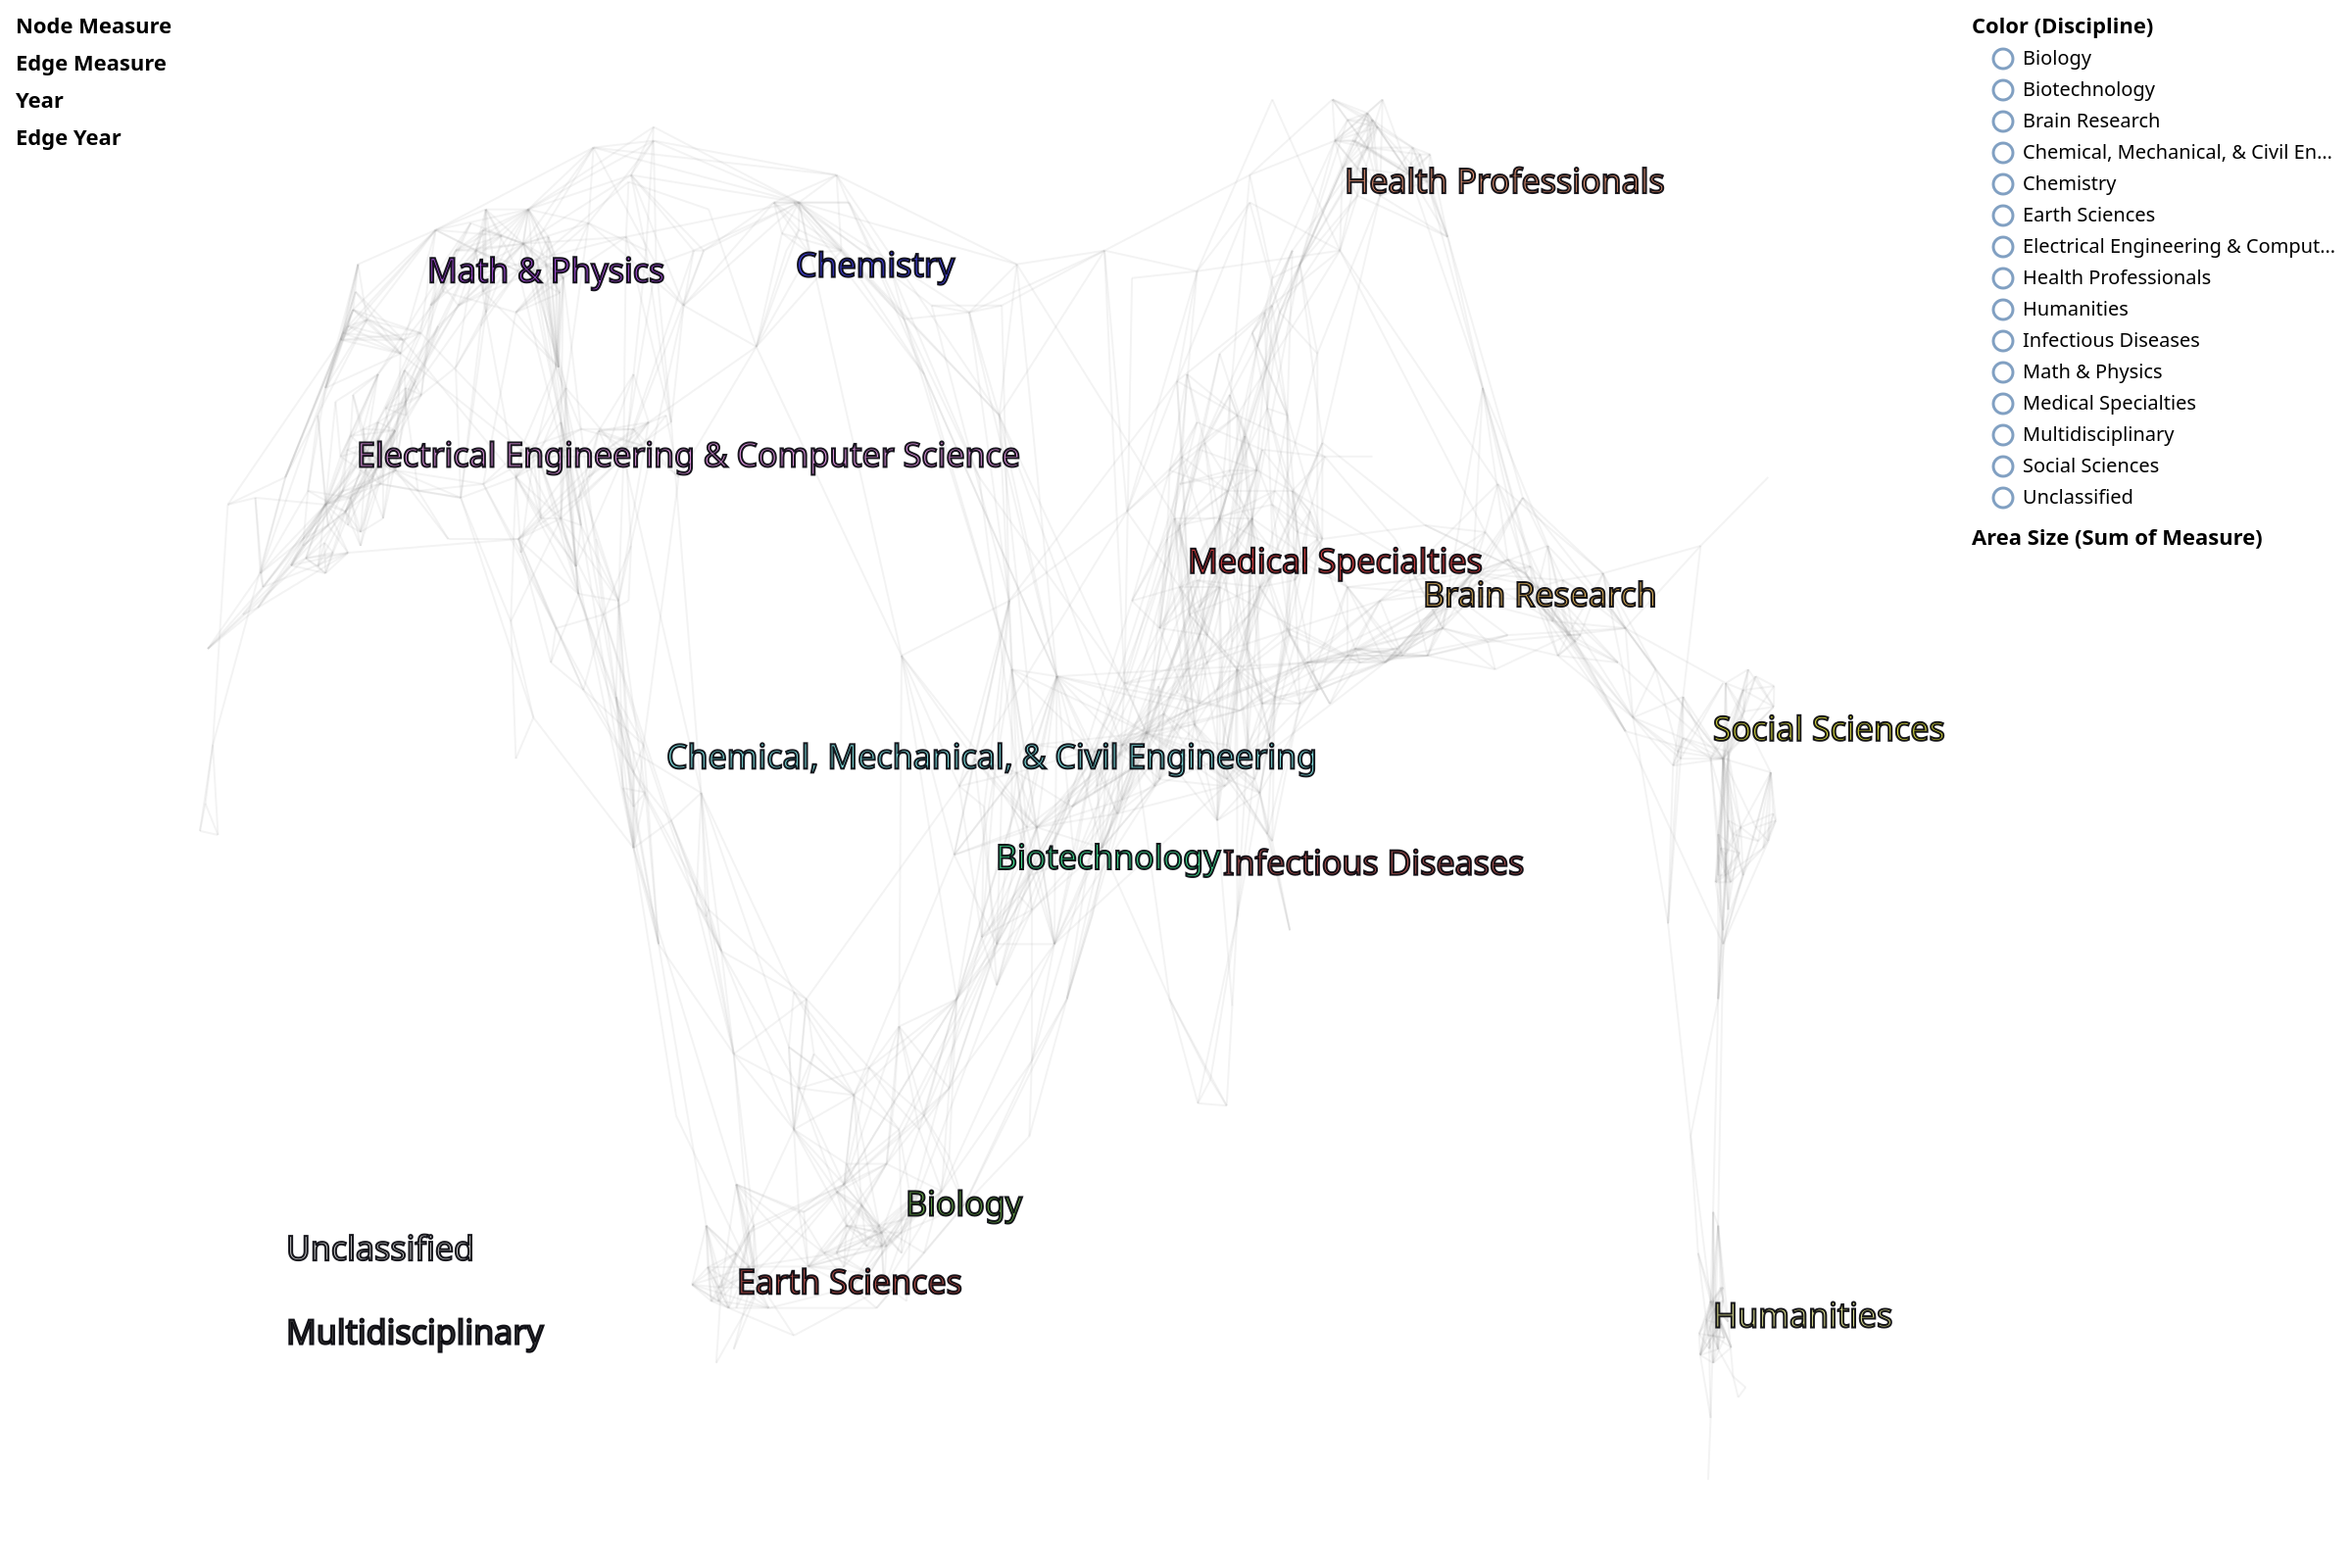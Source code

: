 {
  "$schema": "https://vega.github.io/schema/vega-lite/v4.json",
  "description": "The UCSD Map of Science visualization depicts a network of 554 subdiscipline nodes that are aggregated into 13 main disciplines of science. Each discipline has a distinct color and is labeled. Record sets (e.g., journal papers) are represented by circles centered at specific subdisciplines--matched based on journal names. The “Unclassified” and “Multidisciplinary” circles in the lower left represent all records that could not be matched and all records that were published in multidisciplinary journals such as Science, Nature, etc., respectively. Circle area is proportional to the number of papers, and the minimum and maximum values are given in the legend. Circle tooltips reveal the names of subdiscipline nodes.",
  "autosize": {"type": "fit", "resize": true, "contains": "padding"},
  "padding": 8,
  "width": 1200,
  "height": 800,
  "config": {"view": {"strokeOpacity": 0}},
  "resolve": {"scale": {"opacity": "independent", "size": "independent"}},
  "layer": [
    {
      "mark": "text",
      "data": {"name": "nodes"},
      "selection": {
        "measure": {
          "type": "single",
          "fields": ["measure"],
          "bind": "legend",
          "init": {"measure": "# Citations"},
          "empty": "none"
        }
      },
      "encoding": {
        "opacity": {"field": "measure", "type": "ordinal", "legend": {"title": "Node Measure", "orient": "left", "symbolSize": 0}}
      }
    },
    {
      "mark": "text",
      "data": {"name": "edges"},
      "selection": {
        "edgeMeasure": {
          "type": "single",
          "fields": ["edgeMeasure"],
          "bind": "legend",
          "init": {"edgeMeasure": "# Citations"},
          "empty": "none"
        }
      },
      "encoding": {
        "opacity": {"field": "edgeMeasure", "type": "ordinal", "legend": {"title": "Edge Measure", "orient": "left", "symbolSize": 0}}
      }
    },
    {
      "mark": "text",
      "data": {"name": "nodes"},
      "transform": [
        {"filter": {"selection": "measure"}}
      ],
      "selection": {
        "year": {
          "type": "multi",
          "fields": ["year"],
          "bind": "legend",
          "empty": "all"
        }
      },
      "encoding": {
        "opacity": {"field": "year", "type": "ordinal", "sort": "descending", "legend": {"title": "Year", "orient": "left", "symbolSize": 0}}
      }
    },
    {
      "mark": "text",
      "data": {"name": "edges"},
      "transform": [
        {"filter": {"selection": "edgeMeasure"}}
      ],
      "selection": {
        "edgeYear": {
          "type": "multi",
          "fields": ["edgeYear"],
          "bind": "legend",
          "empty": "all"
        }
      },
      "encoding": {
        "opacity": {"field": "edgeYear", "type": "ordinal", "sort": "descending", "legend": {"title": "Edge Year", "orient": "left", "symbolSize": 0}}
      }
    },
    {
      "mark": "point",
      "data": {"name": "nodes"},
      "transform": [
        {"filter": {"selection": "measure"}},
        {"filter": {"selection": "year"}},
        {
          "lookup": "subd_id",
          "from": {
            "data": {"name": "subdisciplines"},
            "key": "subd_id",
            "fields": ["x", "y", "subd_id", "subd_name", "disc_id"]
          }
        },
        {
          "lookup": "disc_id",
          "from": {
            "data": {"name": "disciplines"},
            "key": "disc_id",
            "fields": ["disc_name", "color"]
          },
          "as": ["disc_name", "disc_color"]
        },
        {
          "joinaggregate": [
            {"op": "count", "field": "disc_name", "as": "disc_count"}
          ],
          "groupby": ["disc_name", "disc_color"]
        }
      ],
      "selection": {
        "disc_name": {
          "type": "multi",
          "fields": ["disc_name"],
          "bind": "legend",
          "empty": "all"
        }
      },
      "encoding": {
        "fill": {"field": "disc_name", "scale": {"range": {"field": "disc_color"}}, "legend": {"title": "Color (Discipline)", "symbolOffset": 10, "orient": "right"}}
      }
    },
    {
      "mark": {"type": "rule", "color": "#9b9b9b", "strokeOpacity": 0.12, "strokeWidth": 1},
      "data": {"name": "subdisciplineEdges"},
      "transform": [
        {
          "lookup": "subd_id1",
          "from": {
            "data": {"name": "subdisciplines"},
            "key": "subd_id",
            "fields": ["x", "y", "subd_name"]
          }
        },
        {
          "lookup": "subd_id2",
          "from": {
            "data": {"name": "subdisciplines"},
            "key": "subd_id",
            "fields": ["x", "y", "subd_name"]
          },
          "as": ["x2", "y2", "subd2_name"]
        }
      ],
      "encoding": {
        "x": {
          "field": "x",
          "type": "quantitative",
          "scale": {"domain": [100, 500]},
          "axis": null
        },
        "y": {
          "field": "y",
          "type": "quantitative",
          "scale": {"domain": [0, 275]},
          "axis": null
        },
        "x2": {"field": "x2", "type": "quantitative"},
        "y2": {"field": "y2", "type": "quantitative"}
      }
    },
    {
      "mark": {"type": "rule", "color": "#00ff00", "strokeOpacity": 0.4},
      "data": {"name": "edges"},
      "transform": [
        {"filter": {"selection": "edgeMeasure"}},
        {"filter": {"selection": "edgeYear"}},
        {
          "lookup": "subd_id1",
          "from": {
            "data": {"name": "subdisciplines"},
            "key": "subd_id",
            "fields": ["x", "y", "subd_name"]
          }
        },
        {
          "lookup": "subd_id2",
          "from": {
            "data": {"name": "subdisciplines"},
            "key": "subd_id",
            "fields": ["x", "y", "subd_name"]
          },
          "as": ["x2", "y2", "subd2_name"]
        }
      ],
      "encoding": {
        "x": {
          "field": "x",
          "type": "quantitative",
          "scale": {"domain": [100, 500]},
          "axis": null
        },
        "y": {
          "field": "y",
          "type": "quantitative",
          "scale": {"domain": [0, 275]},
          "axis": null
        },
        "x2": {"field": "x2", "type": "quantitative"},
        "y2": {"field": "y2", "type": "quantitative"},
        "strokeWidth": {"aggregate": "sum", "field": "weight", "scale": {"type": "log", "rangeMin": 1, "rangeMax": 20}, "legend": null},
        "tooltip": [
          {"field": "subd_name", "type": "nominal", "title": "Source Subdiscipline"},
          {"field": "subd2_name", "type": "nominal", "title": "Target Subdiscipline"},
          {"field": "edgeMeasure", "type": "nominal", "title": "Measure"},
          {"aggregate": "sum", "field": "weight", "format": ",", "title": "Sum of Measure"}
        ]
      }
    },
    {
      "mark": {
        "type": "point",
        "shape": "circle",
        "size": 16,
        "strokeOpacity": 0,
        "strokeWidth": 0.5,
        "stroke": "#000007",
        "fillOpacity": 0.65
      },
      "data": {"name": "subdisciplines"},
      "transform": [
        {
          "lookup": "disc_id",
          "from": {
            "data": {"name": "disciplines"},
            "key": "disc_id",
            "fields": ["disc_name", "color"]
          },
          "as": ["disc_name", "disc_color"]
        }
      ],
      "encoding": {
        "x": {
          "field": "x",
          "type": "quantitative",
          "scale": {"domain": [100, 500]},
          "axis": null
        },
        "y": {
          "field": "y",
          "type": "quantitative",
          "scale": {"domain": [0, 275]},
          "axis": null
        },
        "fill": {"field": "disc_name", "type": "nominal"},
        "tooltip": [
          {"field": "disc_name", "type": "nominal", "title": "Discipline"},
          {"field": "subd_name", "type": "nominal", "title": "Subdiscipline"}
        ]
      }
    },
    {
      "mark": "point",
      "data": {"name": "nodes"},
      "transform": [
        {"filter": {"selection": "measure"}},
        {"filter": {"selection": "year"}},
        {
          "lookup": "subd_id",
          "from": {
            "data": {"name": "subdisciplines"},
            "key": "subd_id",
            "fields": ["x", "y", "subd_id", "subd_name", "disc_id"]
          }
        },
        {
          "lookup": "disc_id",
          "from": {
            "data": {"name": "disciplines"},
            "key": "disc_id",
            "fields": ["disc_name", "color"]
          },
          "as": ["disc_name", "disc_color"]
        },
        {"filter": {"selection": "disc_name"}}
      ],
      "encoding": {
        "x": {
          "field": "x",
          "type": "quantitative",
          "scale": {"domain": [100, 500]},
          "axis": null
        },
        "y": {
          "field": "y",
          "type": "quantitative",
          "scale": {"domain": [0, 275]},
          "axis": null
        },
        "shape": {"value": "circle"},
        "strokeOpacity": {"value": 1},
        "strokeWidth": {"value": 0.5},
        "fillOpacity": {"value": 0.9},
        "stroke": {"value": "#000007" },
        "fill": {"field": "disc_name", "type": "nominal"},
        "size": {"aggregate": "sum", "field": "measureCount", "scale": {"type": "log", "rangeMin": 20}, "legend": {"title": "Area Size (Sum of Measure)", "symbolOffset": 10, "orient": "right", "offset": 100}},
        "tooltip": [
          {"field": "disc_name", "type": "nominal", "title": "Discipline"},
          {"field": "subd_name", "type": "nominal", "title": "Subdiscipline"},
          {"field": "measure", "type": "nominal", "title": "Measure"},
          {"aggregate": "sum", "field": "measureCount", "format": ",", "title": "Sum of Measure"}
        ]
      }
    },
    {
      "mark": {
        "type": "text",
        "fontSize": 17,
        "fillOpacity": 0.75,
        "strokeOpacity": 0.9,
        "stroke": "#000007",
        "strokeWidth": 1,
        "align": "left",
        "baseline": "middle"
      },
      "data": {"name": "disciplineLabels"},
      "encoding": {
        "x": {
          "field": "x",
          "type": "quantitative",
          "scale": {"domain": [100, 500]},
          "axis": null
        },
        "y": {
          "field": "y",
          "type": "quantitative",
          "scale": {"domain": [0, 275]},
          "axis": null
        },
        "color": {"field": "color", "type": "nominal", "scale": null, "legend": null},
        "text": {"field": "disc_name", "type": "nominal"}
      }
    }
  ],
  "datasets": {
    "nodes": [],
    "edges": [],
    "disciplines": [
      {
        "disc_name": "Biology",
        "color": "#33820D",
        "alt_color": -2186398,
        "y": 62,
        "x": 278,
        "disc_id": 1
      },
      {
        "disc_name": "Biotechnology",
        "color": "#07D46D",
        "alt_color": -11697,
        "y": 124,
        "x": 301,
        "disc_id": 2
      },
      {
        "disc_name": "Medical Specialties",
        "color": "#D30706",
        "alt_color": -22784,
        "y": 177,
        "x": 350,
        "disc_id": 3
      },
      {
        "disc_name": "Chemical, Mechanical, & Civil Engineering",
        "color": "#55D4D2",
        "alt_color": -39396,
        "y": 142,
        "x": 217,
        "disc_id": 4
      },
      {
        "disc_name": "Chemistry",
        "color": "#0707D2",
        "alt_color": -2408414,
        "y": 230,
        "x": 250,
        "disc_id": 5
      },
      {
        "disc_name": "Earth Sciences",
        "color": "#9B180F",
        "alt_color": -48328,
        "y": 48,
        "x": 235,
        "disc_id": 6
      },
      {
        "disc_name": "Electrical Engineering & Computer Science",
        "color": "#D372D2",
        "alt_color": -44173,
        "y": 196,
        "x": 138,
        "disc_id": 7
      },
      {
        "disc_name": "Brain Research",
        "color": "#D39827",
        "alt_color": -1146456,
        "y": 171,
        "x": 410,
        "disc_id": 8
      },
      {
        "disc_name": "Humanities",
        "color": "#D3D46D",
        "alt_color": -1162327,
        "y": 42,
        "x": 484,
        "disc_id": 9
      },
      {
        "disc_name": "Infectious Diseases",
        "color": "#8D1B18",
        "alt_color": -4970894,
        "y": 149,
        "x": 359,
        "disc_id": 10
      },
      {
        "disc_name": "Math & Physics",
        "color": "#8E1BCE",
        "alt_color": -7260020,
        "y": 229,
        "x": 156,
        "disc_id": 11
      },
      {
        "disc_name": "Health Professionals",
        "color": "#D36E44",
        "alt_color": -5483836,
        "y": 245,
        "x": 390,
        "disc_id": 12
      },
      {
        "disc_name": "Social Sciences",
        "color": "#D3D406",
        "alt_color": -5014843,
        "y": 147,
        "x": 484,
        "disc_id": 13
      },
      {
        "disc_name": "Multidisciplinary",
        "color": "#000000",
        "y": 40,
        "x": 110,
        "disc_id": 14
      },
      {
        "disc_name": "Unclassified",
        "color": "#AAAAAA",
        "y": 55,
        "x": 110,
        "disc_id": 15
      }
    ],
    "disciplineLabels": [
      {
        "disc_name": "Biology",
        "color": "#33820D",
        "lngshrt": -19.25,
        "lng": -19.8,
        "latshrt": -51.27530364,
        "y": 62,
        "lat": -54.29149798,
        "disc_id": 1,
        "x": 278
      },
      {
        "disc_name": "Biotechnology",
        "color": "#07D46D",
        "lngshrt": 0.875,
        "lng": 0.9,
        "latshrt": -8.603238866,
        "y": 124,
        "lat": -9.109311741,
        "disc_id": 2,
        "x": 301
      },
      {
        "disc_name": "Medical Specialties",
        "color": "#D30706",
        "lngshrt": 43.75,
        "lng": 45,
        "latshrt": 27.87449393,
        "y": 177,
        "lat": 29.51417004,
        "disc_id": 3,
        "x": 350
      },
      {
        "disc_name": "Chemical, Mechanical, & Civil Engineering",
        "color": "#55D4D2",
        "lngshrt": -72.625,
        "lng": -74.7,
        "latshrt": 3.785425101,
        "y": 142,
        "lat": 4.008097166,
        "disc_id": 4,
        "x": 217
      },
      {
        "disc_name": "Chemistry",
        "color": "#0707D2",
        "lngshrt": -43.75,
        "lng": -45,
        "latshrt": 64.35222672,
        "y": 230,
        "lat": 68.13765182,
        "disc_id": 5,
        "x": 250
      },
      {
        "disc_name": "Earth Sciences",
        "color": "#9B180F",
        "lngshrt": -56.875,
        "lng": -58.5,
        "latshrt": -60.91093117,
        "y": 48,
        "lat": -64.49392713,
        "disc_id": 6,
        "x": 235
      },
      {
        "disc_name": "Electrical Engineering & Computer Science",
        "color": "#D372D2",
        "lngshrt": -141.75,
        "lng": -145.8,
        "latshrt": 40.951417,
        "y": 196,
        "lat": 43.36032389,
        "disc_id": 7,
        "x": 138
      },
      {
        "disc_name": "Brain Research",
        "color": "#D39827",
        "lngshrt": 96.25,
        "lng": 99,
        "latshrt": 23.74493927,
        "y": 171,
        "lat": 25.1417004,
        "disc_id": 8,
        "x": 410
      },
      {
        "disc_name": "Humanities",
        "color": "#D3D46D",
        "lngshrt": 161,
        "lng": 165.6,
        "latshrt": -65.04048583,
        "y": 42,
        "lat": -68.86639676,
        "disc_id": 9,
        "x": 484
      },
      {
        "disc_name": "Infectious Diseases",
        "color": "#8D1B18",
        "lngshrt": 51.625,
        "lng": 53.1,
        "latshrt": 8.603238866,
        "y": 123,
        "lat": 9.109311741,
        "disc_id": 10,
        "x": 359
      },
      {
        "disc_name": "Math & Physics",
        "color": "#8E1BCE",
        "lngshrt": -126,
        "lng": -129.6,
        "latshrt": 63.66396761,
        "y": 229,
        "lat": 67.40890688,
        "disc_id": 11,
        "x": 156
      },
      {
        "disc_name": "Health Professionals",
        "color": "#D36E44",
        "lngshrt": 78.75,
        "lng": 81,
        "latshrt": 74.67611336,
        "y": 245,
        "lat": 79.06882591,
        "disc_id": 12,
        "x": 390
      },
      {
        "disc_name": "Social Sciences",
        "color": "#D3D406",
        "lngshrt": 161,
        "lng": 165.6,
        "latshrt": 7.226720648,
        "y": 147,
        "lat": 7.651821862,
        "disc_id": 13,
        "x": 484
      },
      {
        "disc_name": "Multidisciplinary",
        "color": "#000000",
        "y": 39,
        "x": 120,
        "disc_id": -2
      },
      {
        "disc_name": "Unclassified",
        "color": "#AAAAAA",
        "y": 54,
        "x": 120,
        "disc_id": -1
      }
    ],
    "subdisciplines": [
      {
        "mod_y": 7.412392713,
        "subd_name": "Clinical Cancer Research",
        "mod_x": 36.2122209,
        "subd_id": 1,
        "y": 146.67145,
        "disc_id": 3,
        "x": 339.43698,
        "size": 14.79
      },
      {
        "mod_y": 35.3731336,
        "subd_name": "Circulation",
        "mod_x": 60.40627164,
        "subd_id": 2,
        "y": 185.0398,
        "disc_id": 3,
        "x": 366.45367,
        "size": 12.41
      },
      {
        "mod_y": 37.16417733,
        "subd_name": "Data Mining",
        "mod_x": -151.3146716,
        "subd_id": 3,
        "y": 187.49751,
        "disc_id": 7,
        "x": 130.03195,
        "size": 20
      },
      {
        "mod_y": 14.77611984,
        "subd_name": "Protein Science",
        "mod_x": 15.77319403,
        "subd_id": 4,
        "y": 156.77612,
        "disc_id": 2,
        "x": 316.6134,
        "size": 9.56
      },
      {
        "mod_y": 46.84059838,
        "subd_name": "Signal Processing",
        "mod_x": -135.4240119,
        "subd_id": 5,
        "y": 200.77571,
        "disc_id": 7,
        "x": 147.77652,
        "size": 10.83
      },
      {
        "mod_y": 16.56716356,
        "subd_name": "Neuroscience; Molecular & Cellular",
        "mod_x": 72.99507761,
        "subd_id": 6,
        "y": 159.23383,
        "disc_id": 8,
        "x": 380.51117,
        "size": 10.34
      },
      {
        "mod_y": 26.41791498,
        "subd_name": "Anesthetics & Analgesics",
        "mod_x": 62.12292537,
        "subd_id": 7,
        "y": 172.75125,
        "disc_id": 3,
        "x": 368.3706,
        "size": 6.08
      },
      {
        "mod_y": -4.029850202,
        "subd_name": "Urology",
        "mod_x": 52.39522388,
        "subd_id": 8,
        "y": 130.97015,
        "disc_id": 3,
        "x": 357.508,
        "size": 6.34
      },
      {
        "mod_y": 5.820893927,
        "subd_name": "Immunology",
        "mod_x": 30.65090149,
        "subd_id": 9,
        "y": 144.48756,
        "disc_id": 10,
        "x": 333.22684,
        "size": 7.92
      },
      {
        "mod_y": 57.76119838,
        "subd_name": "Macromolecules & Polymers",
        "mod_x": -52.89304478,
        "subd_id": 10,
        "y": 215.7612,
        "disc_id": 5,
        "x": 239.9361,
        "size": 9.74
      },
      {
        "mod_y": 28.20895142,
        "subd_name": "Affective Disorders",
        "mod_x": 110.7615403,
        "subd_id": 11,
        "y": 175.20895,
        "disc_id": 8,
        "x": 422.68372,
        "size": 4.04
      },
      {
        "mod_y": 4.029850202,
        "subd_name": "Oncology",
        "mod_x": 52.96743582,
        "subd_id": 12,
        "y": 142.02985,
        "disc_id": 3,
        "x": 358.14697,
        "size": 7.07
      },
      {
        "mod_y": 75.67163563,
        "subd_name": "Surface Science",
        "mod_x": -104.9649493,
        "subd_id": 13,
        "y": 240.3383,
        "disc_id": 11,
        "x": 181.78914,
        "size": 16.98
      },
      {
        "mod_y": 58.6567166,
        "subd_name": "Nonlinear Analysis",
        "mod_x": -147.8813642,
        "subd_id": 14,
        "y": 216.99005,
        "disc_id": 11,
        "x": 133.86581,
        "size": 4.82
      },
      {
        "mod_y": 83.73134332,
        "subd_name": "Hospital Financial Management",
        "mod_x": 86.72834328,
        "subd_id": 15,
        "y": 251.39801,
        "disc_id": 12,
        "x": 395.84665,
        "size": 3.62
      },
      {
        "mod_y": 20.14925101,
        "subd_name": "Rheumatology",
        "mod_x": 48.38969552,
        "subd_id": 16,
        "y": 164.14925,
        "disc_id": 3,
        "x": 353.03516,
        "size": 4.96
      },
      {
        "mod_y": 66.71640972,
        "subd_name": "Occupational Health",
        "mod_x": 32.93977612,
        "subd_id": 17,
        "y": 228.04974,
        "disc_id": 12,
        "x": 335.78275,
        "size": 3.27
      },
      {
        "mod_y": 76.56716842,
        "subd_name": "Organic Chemistry",
        "mod_x": -43.16532537,
        "subd_id": 18,
        "y": 241.56717,
        "disc_id": 5,
        "x": 250.79872,
        "size": 14.74
      },
      {
        "mod_y": 9.900116599,
        "subd_name": "Leukemia",
        "mod_x": 40.17292836,
        "subd_id": 19,
        "y": 150.08516,
        "disc_id": 3,
        "x": 343.85977,
        "size": 6.14
      },
      {
        "mod_y": -7.611940567,
        "subd_name": "Virology",
        "mod_x": 26.07315224,
        "subd_id": 20,
        "y": 126.054726,
        "disc_id": 10,
        "x": 328.11502,
        "size": 5.06
      },
      {
        "mod_y": -27.3134332,
        "subd_name": "Plant Physiology",
        "mod_x": -7.115534328,
        "subd_id": 21,
        "y": 99.0199,
        "disc_id": 1,
        "x": 291.05432,
        "size": 4.85
      },
      {
        "mod_y": 11.19403239,
        "subd_name": "Allergy & Clinical Immunology",
        "mod_x": 48.38969552,
        "subd_id": 22,
        "y": 151.8607,
        "disc_id": 3,
        "x": 353.03516,
        "size": 3.52
      },
      {
        "mod_y": 68.75387854,
        "subd_name": "Material Science",
        "mod_x": -98.60449254,
        "subd_id": 23,
        "y": 230.8456,
        "disc_id": 4,
        "x": 188.89165,
        "size": 6.62
      },
      {
        "mod_y": 44.32835223,
        "subd_name": "Dermatology",
        "mod_x": 48.38969552,
        "subd_id": 24,
        "y": 197.32835,
        "disc_id": 3,
        "x": 353.03516,
        "size": 5.71
      },
      {
        "mod_y": 19.25373279,
        "subd_name": "Kidney",
        "mod_x": 55.82853134,
        "subd_id": 25,
        "y": 162.9204,
        "disc_id": 3,
        "x": 361.34186,
        "size": 4.81
      },
      {
        "mod_y": 10.29850688,
        "subd_name": "Pharmacology Science",
        "mod_x": 57.54519403,
        "subd_id": 26,
        "y": 150.63184,
        "disc_id": 3,
        "x": 363.2588,
        "size": 4.85
      },
      {
        "mod_y": -20.14925393,
        "subd_name": "Law",
        "mod_x": 167.9834149,
        "subd_id": 27,
        "y": 108.850746,
        "disc_id": 13,
        "x": 486.58148,
        "size": 2.66
      },
      {
        "mod_y": 12.08955061,
        "subd_name": "Medical Imaging",
        "mod_x": 65.55624179,
        "subd_id": 28,
        "y": 153.08955,
        "disc_id": 8,
        "x": 372.20447,
        "size": 5.14
      },
      {
        "mod_y": -4.925375709,
        "subd_name": "Bacteriology",
        "mod_x": 11.19546269,
        "subd_id": 29,
        "y": 129.74129,
        "disc_id": 10,
        "x": 311.5016,
        "size": 4.97
      },
      {
        "mod_y": -62.19515223,
        "subd_name": "Marine Biology",
        "mod_x": -41.03921194,
        "subd_id": 30,
        "y": 51.15443,
        "disc_id": 1,
        "x": 253.17288,
        "size": 3.4
      },
      {
        "mod_y": 10.29850688,
        "subd_name": "Developmental Biology",
        "mod_x": 45.52857313,
        "subd_id": 31,
        "y": 150.63184,
        "disc_id": 3,
        "x": 349.84024,
        "size": 4.23
      },
      {
        "mod_y": -37.77029636,
        "subd_name": "Digestion",
        "mod_x": 50.86506269,
        "subd_id": 32,
        "y": 84.67076,
        "disc_id": 3,
        "x": 355.79932,
        "size": 4.87
      },
      {
        "mod_y": 13.88059433,
        "subd_name": "Toxicology Applied Pharmacology",
        "mod_x": 31.22310448,
        "subd_id": 33,
        "y": 155.54726,
        "disc_id": 3,
        "x": 333.8658,
        "size": 2.87
      },
      {
        "mod_y": 12.98506883,
        "subd_name": "Transportation Research",
        "mod_x": -92.37613433,
        "subd_id": 34,
        "y": 154.3184,
        "disc_id": 4,
        "x": 195.84665,
        "size": 3.57
      },
      {
        "mod_y": 76.56716842,
        "subd_name": "Inorganic Chemistry",
        "mod_x": -48.88750746,
        "subd_id": 35,
        "y": 241.56717,
        "disc_id": 5,
        "x": 244.40895,
        "size": 9.42
      },
      {
        "mod_y": 43.43283401,
        "subd_name": "Chemical Engineering",
        "mod_x": -83.22064478,
        "subd_id": 36,
        "y": 196.0995,
        "disc_id": 4,
        "x": 206.07028,
        "size": 5.54
      },
      {
        "mod_y": 68.50746073,
        "subd_name": "Pharmaceutical Research",
        "mod_x": 6.617704478,
        "subd_id": 37,
        "y": 230.50746,
        "disc_id": 5,
        "x": 306.38977,
        "size": 3.41
      },
      {
        "mod_y": 71.19402996,
        "subd_name": "Semiconducting Materials",
        "mod_x": -106.109391,
        "subd_id": 38,
        "y": 234.19403,
        "disc_id": 11,
        "x": 180.51118,
        "size": 16.38
      },
      {
        "mod_y": 54.17909636,
        "subd_name": "Diabetes Care",
        "mod_x": 45.52857313,
        "subd_id": 39,
        "y": 210.84576,
        "disc_id": 3,
        "x": 349.84024,
        "size": 3.37
      },
      {
        "mod_y": 17.46268907,
        "subd_name": "Clinical Neurophysiology",
        "mod_x": 100.4615821,
        "subd_id": 40,
        "y": 160.46269,
        "disc_id": 8,
        "x": 411.1821,
        "size": 3.28
      },
      {
        "mod_y": 41.641783,
        "subd_name": "Ophthalmology",
        "mod_x": 55.25631045,
        "subd_id": 41,
        "y": 193.64178,
        "disc_id": 3,
        "x": 360.70288,
        "size": 4.47
      },
      {
        "mod_y": 36.26865911,
        "subd_name": "Nutrition",
        "mod_x": 31.79534328,
        "subd_id": 42,
        "y": 186.26866,
        "disc_id": 12,
        "x": 334.5048,
        "size": 3.23
      },
      {
        "mod_y": 5.820893927,
        "subd_name": "Finance",
        "mod_x": -177.0645188,
        "subd_id": 43,
        "y": 144.48756,
        "disc_id": 13,
        "x": 101.277954,
        "size": 2.32
      },
      {
        "mod_y": 12.98506883,
        "subd_name": "Neurosurgery",
        "mod_x": 75.28395224,
        "subd_id": 44,
        "y": 154.3184,
        "disc_id": 8,
        "x": 383.06708,
        "size": 4.38
      },
      {
        "mod_y": 21.04477652,
        "subd_name": "Fertility",
        "mod_x": 39.2341791,
        "subd_id": 45,
        "y": 165.37811,
        "disc_id": 3,
        "x": 342.8115,
        "size": 3.23
      },
      {
        "mod_y": 70.29851174,
        "subd_name": "Applied Optics",
        "mod_x": -121.5592925,
        "subd_id": 46,
        "y": 232.96518,
        "disc_id": 7,
        "x": 163.25879,
        "size": 8.49
      },
      {
        "mod_y": 34.4776081,
        "subd_name": "Nuclear Engineering",
        "mod_x": -92.94835522,
        "subd_id": 47,
        "y": 183.81094,
        "disc_id": 4,
        "x": 195.20767,
        "size": 3.5
      },
      {
        "mod_y": 4.925375709,
        "subd_name": "Molecular Cell Biology",
        "mod_x": 24.35650746,
        "subd_id": 48,
        "y": 143.25871,
        "disc_id": 10,
        "x": 326.1981,
        "size": 4.48
      },
      {
        "mod_y": 24.62686397,
        "subd_name": "Food Chemistry",
        "mod_x": 4.901050746,
        "subd_id": 49,
        "y": 170.29353,
        "disc_id": 5,
        "x": 304.47284,
        "size": 4.67
      },
      {
        "mod_y": 26.41791498,
        "subd_name": "Obstetrics",
        "mod_x": 43.81191045,
        "subd_id": 50,
        "y": 172.75125,
        "disc_id": 3,
        "x": 347.9233,
        "size": 4.97
      },
      {
        "mod_y": 16.56716356,
        "subd_name": "Chest & Respiratory",
        "mod_x": 50.10635821,
        "subd_id": 51,
        "y": 159.23383,
        "disc_id": 3,
        "x": 354.9521,
        "size": 4.27
      },
      {
        "mod_y": 31.79103887,
        "subd_name": "Earthquake Engineering",
        "mod_x": -81.50399104,
        "subd_id": 52,
        "y": 180.12437,
        "disc_id": 4,
        "x": 207.98721,
        "size": 3.53
      },
      {
        "mod_y": -67.6119396,
        "subd_name": "Zoology",
        "mod_x": -25.4265403,
        "subd_id": 53,
        "y": 43.721394,
        "disc_id": 1,
        "x": 270.60703,
        "size": 2.41
      },
      {
        "mod_y": 48.80597247,
        "subd_name": "Pharmaceutical Design",
        "mod_x": 2.612176119,
        "subd_id": 54,
        "y": 203.47264,
        "disc_id": 5,
        "x": 301.91693,
        "size": 4.55
      },
      {
        "mod_y": 5.820893927,
        "subd_name": "AntiMicrobial Agents",
        "mod_x": 27.21758507,
        "subd_id": 55,
        "y": 144.48756,
        "disc_id": 10,
        "x": 329.39297,
        "size": 3.77
      },
      {
        "mod_y": 30.17522915,
        "subd_name": "Systems Software",
        "mod_x": -155.800791,
        "subd_id": 56,
        "y": 177.90712,
        "disc_id": 7,
        "x": 125.02245,
        "size": 2.15
      },
      {
        "mod_y": 18.35820729,
        "subd_name": "Decision Support Systems",
        "mod_x": -178.2089552,
        "subd_id": 57,
        "y": 161.69154,
        "disc_id": 13,
        "x": 100,
        "size": 2.64
      },
      {
        "mod_y": 10.19959433,
        "subd_name": "Business Ethics",
        "mod_x": 172.7686209,
        "subd_id": 58,
        "y": 150.49611,
        "disc_id": 13,
        "x": 491.92496,
        "size": 2.88
      },
      {
        "mod_y": 11.19403239,
        "subd_name": "Vascular Surgery",
        "mod_x": 62.69514627,
        "subd_id": 59,
        "y": 151.8607,
        "disc_id": 3,
        "x": 369.00958,
        "size": 3.28
      },
      {
        "mod_y": 46.78028745,
        "subd_name": "Pulp & Paper",
        "mod_x": -88.89130746,
        "subd_id": 60,
        "y": 200.69295,
        "disc_id": 4,
        "x": 199.73804,
        "size": 3.14
      },
      {
        "mod_y": -64.92537328,
        "subd_name": "Seismology",
        "mod_x": -61.47632239,
        "subd_id": 61,
        "y": 47.40796,
        "disc_id": 6,
        "x": 230.35144,
        "size": 3.3
      },
      {
        "mod_y": 33.58208988,
        "subd_name": "Bone Joint Surgery",
        "mod_x": 70.70620299,
        "subd_id": 62,
        "y": 182.58209,
        "disc_id": 12,
        "x": 377.95526,
        "size": 3.98
      },
      {
        "mod_y": 16.56716356,
        "subd_name": "Neurology",
        "mod_x": 90.7338806,
        "subd_id": 63,
        "y": 159.23383,
        "disc_id": 8,
        "x": 400.3195,
        "size": 4.62
      },
      {
        "mod_y": 60.44775304,
        "subd_name": "Algebra",
        "mod_x": -146.1647015,
        "subd_id": 64,
        "y": 219.44775,
        "disc_id": 11,
        "x": 135.78275,
        "size": 3.51
      },
      {
        "mod_y": 63.13432227,
        "subd_name": "Antenna",
        "mod_x": -127.2814925,
        "subd_id": 65,
        "y": 223.13432,
        "disc_id": 7,
        "x": 156.869,
        "size": 4.26
      },
      {
        "mod_y": 54.69818866,
        "subd_name": "Circuit Systems",
        "mod_x": -133.2520299,
        "subd_id": 66,
        "y": 211.55807,
        "disc_id": 7,
        "x": 150.2019,
        "size": 4.23
      },
      {
        "mod_y": 80.14925587,
        "subd_name": "Nursing Specialists",
        "mod_x": 96.45605373,
        "subd_id": 67,
        "y": 246.48259,
        "disc_id": 12,
        "x": 406.70926,
        "size": 3.77
      },
      {
        "mod_y": 41.641783,
        "subd_name": "Retinal Surgery",
        "mod_x": 61.55071343,
        "subd_id": 68,
        "y": 193.64178,
        "disc_id": 12,
        "x": 367.73163,
        "size": 3.94
      },
      {
        "mod_y": 17.46268907,
        "subd_name": "Psychopharmacology",
        "mod_x": 94.7394,
        "subd_id": 69,
        "y": 160.46269,
        "disc_id": 8,
        "x": 404.79233,
        "size": 3.12
      },
      {
        "mod_y": 40.74626478,
        "subd_name": "Aeronautics & Astronautics",
        "mod_x": -107.8260448,
        "subd_id": 70,
        "y": 192.41293,
        "disc_id": 4,
        "x": 178.59425,
        "size": 3.94
      },
      {
        "mod_y": 31.79103887,
        "subd_name": "Psychoanalysis",
        "mod_x": 127.9280866,
        "subd_id": 71,
        "y": 180.12437,
        "disc_id": 12,
        "x": 441.85303,
        "size": 1.74
      },
      {
        "mod_y": -51.49253441,
        "subd_name": "Oceanography",
        "mod_x": -57.47079403,
        "subd_id": 72,
        "y": 65.8408,
        "disc_id": 6,
        "x": 234.82428,
        "size": 2.42
      },
      {
        "mod_y": 43.43283401,
        "subd_name": "Sports Medicine",
        "mod_x": 77.00063284,
        "subd_id": 73,
        "y": 196.0995,
        "disc_id": 12,
        "x": 384.98404,
        "size": 2.87
      },
      {
        "mod_y": 28.20895142,
        "subd_name": "Operations Research",
        "mod_x": -166.1923612,
        "subd_id": 74,
        "y": 175.20895,
        "disc_id": 13,
        "x": 113.41853,
        "size": 2.98
      },
      {
        "mod_y": 61.34328583,
        "subd_name": "Chromatography; Electrophoresis",
        "mod_x": -19.13214627,
        "subd_id": 75,
        "y": 220.67662,
        "disc_id": 5,
        "x": 277.63577,
        "size": 4.79
      },
      {
        "mod_y": 22.83582024,
        "subd_name": "Pediatrics",
        "mod_x": 46.1008209,
        "subd_id": 76,
        "y": 167.83582,
        "disc_id": 3,
        "x": 350.47925,
        "size": 4.46
      },
      {
        "mod_y": 30.89552065,
        "subd_name": "Cardiovascular",
        "mod_x": 55.25631045,
        "subd_id": 77,
        "y": 178.89552,
        "disc_id": 3,
        "x": 360.70288,
        "size": 3.82
      },
      {
        "mod_y": -67.6119396,
        "subd_name": "Paleobiology",
        "mod_x": -50.0319403,
        "subd_id": 78,
        "y": 43.721394,
        "disc_id": 6,
        "x": 243.131,
        "size": 1.78
      },
      {
        "mod_y": -6.716415789,
        "subd_name": "Economics",
        "mod_x": 178.2833463,
        "subd_id": 79,
        "y": 127.283585,
        "disc_id": 13,
        "x": 498.08307,
        "size": 2.68
      },
      {
        "mod_y": 46.11940324,
        "subd_name": "Hypertension",
        "mod_x": 58.68961791,
        "subd_id": 80,
        "y": 199.78607,
        "disc_id": 12,
        "x": 364.53674,
        "size": 3.37
      },
      {
        "mod_y": 0.447762753,
        "subd_name": "Human Molecular Genetics",
        "mod_x": 54.11187761,
        "subd_id": 81,
        "y": 137.11443,
        "disc_id": 3,
        "x": 359.42493,
        "size": 3.18
      },
      {
        "mod_y": 41.641783,
        "subd_name": "Clinical Endocrinology",
        "mod_x": 41.52304478,
        "subd_id": 82,
        "y": 193.64178,
        "disc_id": 3,
        "x": 345.3674,
        "size": 3.17
      },
      {
        "mod_y": 53.28357814,
        "subd_name": "Dietetics",
        "mod_x": 43.23969851,
        "subd_id": 83,
        "y": 209.61691,
        "disc_id": 3,
        "x": 347.28433,
        "size": 2.47
      },
      {
        "mod_y": -2.238806478,
        "subd_name": "Clinical Microbiology",
        "mod_x": 19.20653731,
        "subd_id": 84,
        "y": 133.42786,
        "disc_id": 10,
        "x": 320.4473,
        "size": 3.13
      },
      {
        "mod_y": 66.71640972,
        "subd_name": "Hospital Pharmacy",
        "mod_x": 64.98402985,
        "subd_id": 85,
        "y": 228.04974,
        "disc_id": 12,
        "x": 371.5655,
        "size": 5.06
      },
      {
        "mod_y": 35.3731336,
        "subd_name": "Gas Turbines",
        "mod_x": -97.52611343,
        "subd_id": 86,
        "y": 185.0398,
        "disc_id": 4,
        "x": 190.09584,
        "size": 2.38
      },
      {
        "mod_y": -64.92537328,
        "subd_name": "Remote Sensing",
        "mod_x": -52.32083284,
        "subd_id": 87,
        "y": 47.40796,
        "disc_id": 6,
        "x": 240.57507,
        "size": 3.41
      },
      {
        "mod_y": 84.62686154,
        "subd_name": "Computational Chemistry",
        "mod_x": -76.35401194,
        "subd_id": 88,
        "y": 252.62686,
        "disc_id": 5,
        "x": 213.73802,
        "size": 7.16
      },
      {
        "mod_y": 4.925375709,
        "subd_name": "Surgery",
        "mod_x": 59.26183881,
        "subd_id": 89,
        "y": 143.25871,
        "disc_id": 3,
        "x": 365.17572,
        "size": 3.54
      },
      {
        "mod_y": 66.71640972,
        "subd_name": "Ceramics",
        "mod_x": -96.95389254,
        "subd_id": 90,
        "y": 228.04974,
        "disc_id": 4,
        "x": 190.73482,
        "size": 6.74
      },
      {
        "mod_y": 5.820893927,
        "subd_name": "AIDS Research",
        "mod_x": 31.79534328,
        "subd_id": 91,
        "y": 144.48756,
        "disc_id": 3,
        "x": 334.5048,
        "size": 2.34
      },
      {
        "mod_y": 21.94029474,
        "subd_name": "Military Aviation",
        "mod_x": -108.9704776,
        "subd_id": 92,
        "y": 166.60696,
        "disc_id": 4,
        "x": 177.3163,
        "size": 5.35
      },
      {
        "mod_y": 86.41791255,
        "subd_name": "Medical Records",
        "mod_x": 89.01721791,
        "subd_id": 93,
        "y": 255.08458,
        "disc_id": 12,
        "x": 398.40256,
        "size": 1.99
      },
      {
        "mod_y": 37.16417733,
        "subd_name": "Statistics",
        "mod_x": -173.6312024,
        "subd_id": 94,
        "y": 187.49751,
        "disc_id": 13,
        "x": 105.111824,
        "size": 2.66
      },
      {
        "mod_y": -4.029850202,
        "subd_name": "Applied Economics",
        "mod_x": 180,
        "subd_id": 95,
        "y": 130.97015,
        "disc_id": 13,
        "x": 500,
        "size": 1.8
      },
      {
        "mod_y": 41.641783,
        "subd_name": "Automatic Control",
        "mod_x": -135.2925493,
        "subd_id": 96,
        "y": 193.64178,
        "disc_id": 7,
        "x": 147.92332,
        "size": 4.66
      },
      {
        "mod_y": -57.76119255,
        "subd_name": "Atmospheric Science",
        "mod_x": -54.60969851,
        "subd_id": 97,
        "y": 57.238808,
        "disc_id": 6,
        "x": 238.01917,
        "size": 2.86
      },
      {
        "mod_y": 32.68657166,
        "subd_name": "Automotive Engineering",
        "mod_x": -107.2538239,
        "subd_id": 98,
        "y": 181.35324,
        "disc_id": 4,
        "x": 179.23323,
        "size": 2.8
      },
      {
        "mod_y": 40.74626478,
        "subd_name": "BioStatistics",
        "mod_x": 178.2833463,
        "subd_id": 99,
        "y": 192.41293,
        "disc_id": 13,
        "x": 498.08307,
        "size": 1.79
      },
      {
        "mod_y": 88.20896356,
        "subd_name": "Employee Health Benefit Plans",
        "mod_x": 86.72834328,
        "subd_id": 100,
        "y": 257.5423,
        "disc_id": 12,
        "x": 395.84665,
        "size": 2.37
      },
      {
        "mod_y": 12.98506883,
        "subd_name": "Transplantation",
        "mod_x": 52.39522388,
        "subd_id": 101,
        "y": 154.3184,
        "disc_id": 3,
        "x": 357.508,
        "size": 3.88
      },
      {
        "mod_y": 68.50746073,
        "subd_name": "Alloys",
        "mod_x": -100.9594209,
        "subd_id": 102,
        "y": 230.50746,
        "disc_id": 4,
        "x": 186.26198,
        "size": 5.47
      },
      {
        "mod_y": 62.23880405,
        "subd_name": "Astronomy & Astrophysics",
        "mod_x": -114.6926776,
        "subd_id": 103,
        "y": 221.90547,
        "disc_id": 11,
        "x": 170.92651,
        "size": 8
      },
      {
        "mod_y": 33.58208988,
        "subd_name": "Substance-abuse Treatment",
        "mod_x": 113.6226269,
        "subd_id": 104,
        "y": 182.58209,
        "disc_id": 12,
        "x": 425.8786,
        "size": 2.08
      },
      {
        "mod_y": 14.77611984,
        "subd_name": "Research Policy; Technology Management",
        "mod_x": 175.4222507,
        "subd_id": 105,
        "y": 156.77612,
        "disc_id": 13,
        "x": 494.88818,
        "size": 2.14
      },
      {
        "mod_y": 80.14925587,
        "subd_name": "Drug Discovery",
        "mod_x": 59.8340597,
        "subd_id": 106,
        "y": 246.48259,
        "disc_id": 12,
        "x": 365.8147,
        "size": 2.12
      },
      {
        "mod_y": -19.25372915,
        "subd_name": "Animal Science",
        "mod_x": -1.393343284,
        "subd_id": 107,
        "y": 110.079605,
        "disc_id": 10,
        "x": 297.4441,
        "size": 4.09
      },
      {
        "mod_y": 72.98508097,
        "subd_name": "Chaos Fractals & Complexity",
        "mod_x": -126.1370507,
        "subd_id": 108,
        "y": 236.65175,
        "disc_id": 11,
        "x": 158.14696,
        "size": 5.62
      },
      {
        "mod_y": -44.32835951,
        "subd_name": "Environmental Contamination",
        "mod_x": -20.2765791,
        "subd_id": 109,
        "y": 75.67164,
        "disc_id": 1,
        "x": 276.35782,
        "size": 2.24
      },
      {
        "mod_y": 21.04477652,
        "subd_name": "Otolaryngology; Laryngoscope",
        "mod_x": 68.41732836,
        "subd_id": 110,
        "y": 165.37811,
        "disc_id": 8,
        "x": 375.39935,
        "size": 3.28
      },
      {
        "mod_y": 39.85074656,
        "subd_name": "Mechanical Design Engineering",
        "mod_x": -115.2648896,
        "subd_id": 111,
        "y": 191.18408,
        "disc_id": 4,
        "x": 170.28754,
        "size": 3.09
      },
      {
        "mod_y": -71.19402996,
        "subd_name": "Classics",
        "mod_x": 165.6945403,
        "subd_id": 112,
        "y": 38.80597,
        "disc_id": 9,
        "x": 484.02557,
        "size": 1.67
      },
      {
        "mod_y": -56.86567069,
        "subd_name": "Biological Conservation",
        "mod_x": -32.29316418,
        "subd_id": 113,
        "y": 58.467663,
        "disc_id": 1,
        "x": 262.9393,
        "size": 2.37
      },
      {
        "mod_y": 18.35820729,
        "subd_name": "Thoracic Surgery",
        "mod_x": 59.26183881,
        "subd_id": 114,
        "y": 161.69154,
        "disc_id": 3,
        "x": 365.17572,
        "size": 4.54
      },
      {
        "mod_y": 62.23880405,
        "subd_name": "Phytochemistry",
        "mod_x": -4.254447761,
        "subd_id": 115,
        "y": 221.90547,
        "disc_id": 5,
        "x": 294.2492,
        "size": 3.78
      },
      {
        "mod_y": -27.3134332,
        "subd_name": "Tropical Medicine",
        "mod_x": 18.06209552,
        "subd_id": 116,
        "y": 99.0199,
        "disc_id": 10,
        "x": 319.16934,
        "size": 2.94
      },
      {
        "mod_y": 2.238806478,
        "subd_name": "Food Protection",
        "mod_x": 6.617704478,
        "subd_id": 117,
        "y": 139.57214,
        "disc_id": 2,
        "x": 306.38977,
        "size": 2.36
      },
      {
        "mod_y": 40.74626478,
        "subd_name": "Broadband Communication",
        "mod_x": -140.4425104,
        "subd_id": 118,
        "y": 192.41293,
        "disc_id": 7,
        "x": 142.17253,
        "size": 2.19
      },
      {
        "mod_y": 24.62686397,
        "subd_name": "Energy Fuel",
        "mod_x": -84.36507761,
        "subd_id": 119,
        "y": 170.29353,
        "disc_id": 4,
        "x": 204.79233,
        "size": 2.63
      },
      {
        "mod_y": -38.95522105,
        "subd_name": "Soil Quality",
        "mod_x": -43.16532537,
        "subd_id": 120,
        "y": 83.04478,
        "disc_id": 4,
        "x": 250.79872,
        "size": 1.83
      },
      {
        "mod_y": 44.32835223,
        "subd_name": "Integrated Circuit Design",
        "mod_x": -138.1536358,
        "subd_id": 121,
        "y": 197.32835,
        "disc_id": 7,
        "x": 144.72844,
        "size": 2.54
      },
      {
        "mod_y": -77.96159198,
        "subd_name": "Philosophy Psychology",
        "mod_x": 173.1274746,
        "subd_id": 122,
        "y": 29.519371,
        "disc_id": 9,
        "x": 492.32568,
        "size": 2.33
      },
      {
        "mod_y": 13.49551093,
        "subd_name": "Construction & Project Management",
        "mod_x": 179.6352358,
        "subd_id": 123,
        "y": 155.01884,
        "disc_id": 13,
        "x": 499.59268,
        "size": 1.74
      },
      {
        "mod_y": 21.04477652,
        "subd_name": "Social Psychology",
        "mod_x": 145.6668806,
        "subd_id": 124,
        "y": 165.37811,
        "disc_id": 13,
        "x": 461.66135,
        "size": 2.19
      },
      {
        "mod_y": 69.11658947,
        "subd_name": "High Energy Physics",
        "mod_x": -112.9775194,
        "subd_id": 125,
        "y": 231.34332,
        "disc_id": 11,
        "x": 172.84177,
        "size": 7.62
      },
      {
        "mod_y": 12.98506883,
        "subd_name": "Strategic Management",
        "mod_x": 172.5611642,
        "subd_id": 126,
        "y": 154.3184,
        "disc_id": 13,
        "x": 491.6933,
        "size": 2.3
      },
      {
        "mod_y": -20.14925393,
        "subd_name": "Genomics & Nucleic Acids",
        "mod_x": 15.20098209,
        "subd_id": 127,
        "y": 108.850746,
        "disc_id": 2,
        "x": 315.97443,
        "size": 4.48
      },
      {
        "mod_y": 44.32835223,
        "subd_name": "Heat Transfer",
        "mod_x": -96.38167164,
        "subd_id": 128,
        "y": 197.32835,
        "disc_id": 4,
        "x": 191.3738,
        "size": 3.04
      },
      {
        "mod_y": 24.62686397,
        "subd_name": "Cement & Concrete",
        "mod_x": -82.07620299,
        "subd_id": 129,
        "y": 170.29353,
        "disc_id": 4,
        "x": 207.34824,
        "size": 2.4
      },
      {
        "mod_y": 4.925375709,
        "subd_name": "Pathology",
        "mod_x": 46.1008209,
        "subd_id": 130,
        "y": 143.25871,
        "disc_id": 3,
        "x": 350.47925,
        "size": 3.44
      },
      {
        "mod_y": -47.91044696,
        "subd_name": "Pest Management Science",
        "mod_x": -8.832179104,
        "subd_id": 131,
        "y": 70.75622,
        "disc_id": 1,
        "x": 289.1374,
        "size": 2.1
      },
      {
        "mod_y": 79.25373765,
        "subd_name": "Corrosion",
        "mod_x": -82.07620299,
        "subd_id": 132,
        "y": 245.25374,
        "disc_id": 4,
        "x": 207.34824,
        "size": 2.3
      },
      {
        "mod_y": -15.67164097,
        "subd_name": "Veterinary Science",
        "mod_x": 10.05101194,
        "subd_id": 133,
        "y": 114.995026,
        "disc_id": 10,
        "x": 310.22363,
        "size": 3.12
      },
      {
        "mod_y": 12.08955061,
        "subd_name": "Teacher Education; Evaluation",
        "mod_x": 158.8278985,
        "subd_id": 134,
        "y": 153.08955,
        "disc_id": 13,
        "x": 476.35782,
        "size": 1.76
      },
      {
        "mod_y": 24.62686397,
        "subd_name": "Stem Cells",
        "mod_x": 32.93977612,
        "subd_id": 135,
        "y": 170.29353,
        "disc_id": 3,
        "x": 335.78275,
        "size": 2.64
      },
      {
        "mod_y": 46.11940324,
        "subd_name": "Image Processing",
        "mod_x": -145.5924896,
        "subd_id": 136,
        "y": 199.78607,
        "disc_id": 7,
        "x": 136.42172,
        "size": 2.66
      },
      {
        "mod_y": 38.05969555,
        "subd_name": "Neural Networks",
        "mod_x": -148.4535761,
        "subd_id": 137,
        "y": 188.72636,
        "disc_id": 7,
        "x": 133.22684,
        "size": 2.46
      },
      {
        "mod_y": 79.25373765,
        "subd_name": "Nursing Education",
        "mod_x": 100.4615821,
        "subd_id": 138,
        "y": 245.25374,
        "disc_id": 12,
        "x": 411.1821,
        "size": 1.85
      },
      {
        "mod_y": 22.83582024,
        "subd_name": "Intensive Care",
        "mod_x": 59.8340597,
        "subd_id": 139,
        "y": 167.83582,
        "disc_id": 3,
        "x": 365.8147,
        "size": 3.1
      },
      {
        "mod_y": 38.95522834,
        "subd_name": "Alternative Complementary Medicine",
        "mod_x": 65.55624179,
        "subd_id": 140,
        "y": 189.95523,
        "disc_id": 12,
        "x": 372.20447,
        "size": 1.9
      },
      {
        "mod_y": 0.190894737,
        "subd_name": "Petroleum Engineering",
        "mod_x": -83.38923582,
        "subd_id": 141,
        "y": 136.76195,
        "disc_id": 4,
        "x": 205.88202,
        "size": 1.82
      },
      {
        "mod_y": -90,
        "subd_name": "Music & Theatre",
        "mod_x": 164.5500896,
        "subd_id": 142,
        "y": 13,
        "disc_id": 9,
        "x": 482.7476,
        "size": 2.03
      },
      {
        "mod_y": 19.25373279,
        "subd_name": "Memory & Cognition",
        "mod_x": 114.1948478,
        "subd_id": 143,
        "y": 162.9204,
        "disc_id": 8,
        "x": 426.51758,
        "size": 1.95
      },
      {
        "mod_y": 30.00000243,
        "subd_name": "Vision",
        "mod_x": 95.31161194,
        "subd_id": 144,
        "y": 177.66667,
        "disc_id": 8,
        "x": 405.4313,
        "size": 2.51
      },
      {
        "mod_y": 6.716419433,
        "subd_name": "Communication Research",
        "mod_x": 168.5556358,
        "subd_id": 145,
        "y": 145.71642,
        "disc_id": 13,
        "x": 487.22046,
        "size": 1.94
      },
      {
        "mod_y": -2.238806478,
        "subd_name": "BioInformatics",
        "mod_x": 5.473271642,
        "subd_id": 146,
        "y": 133.42786,
        "disc_id": 2,
        "x": 305.11182,
        "size": 1.96
      },
      {
        "mod_y": 43.43283401,
        "subd_name": "Mechanics of Solids & Structures",
        "mod_x": -103.8205075,
        "subd_id": 147,
        "y": 196.0995,
        "disc_id": 4,
        "x": 183.0671,
        "size": 2.65
      },
      {
        "mod_y": 45.22388502,
        "subd_name": "Pharmacy",
        "mod_x": 49.5341194,
        "subd_id": 148,
        "y": 198.55722,
        "disc_id": 3,
        "x": 354.3131,
        "size": 2.35
      },
      {
        "mod_y": -60.44776032,
        "subd_name": "Geomorphology",
        "mod_x": -57.47079403,
        "subd_id": 149,
        "y": 53.55224,
        "disc_id": 6,
        "x": 234.82428,
        "size": 1.84
      },
      {
        "mod_y": 25.52238219,
        "subd_name": "Psychosis; Schizophrenia",
        "mod_x": 105.0393134,
        "subd_id": 150,
        "y": 171.52238,
        "disc_id": 8,
        "x": 416.2939,
        "size": 2.89
      },
      {
        "mod_y": 84.62686154,
        "subd_name": "BioEthics",
        "mod_x": 83.29504478,
        "subd_id": 151,
        "y": 252.62686,
        "disc_id": 12,
        "x": 392.0128,
        "size": 1.8
      },
      {
        "mod_y": 31.79103887,
        "subd_name": "Parallel Computing",
        "mod_x": -143.3036149,
        "subd_id": 152,
        "y": 180.12437,
        "disc_id": 7,
        "x": 138.97763,
        "size": 2.09
      },
      {
        "mod_y": 48.80597247,
        "subd_name": "Power Distribution",
        "mod_x": -133.0036746,
        "subd_id": 153,
        "y": 203.47264,
        "disc_id": 7,
        "x": 150.47923,
        "size": 2.94
      },
      {
        "mod_y": 38.05969555,
        "subd_name": "Gerontology",
        "mod_x": 122.2059045,
        "subd_id": 154,
        "y": 188.72636,
        "disc_id": 12,
        "x": 435.46326,
        "size": 1.84
      },
      {
        "mod_y": 44.32835223,
        "subd_name": "Wood",
        "mod_x": -82.64842388,
        "subd_id": 155,
        "y": 197.32835,
        "disc_id": 4,
        "x": 206.70926,
        "size": 1.9
      },
      {
        "mod_y": 52.38805992,
        "subd_name": "Discrete Applied Mathematics",
        "mod_x": -151.3146716,
        "subd_id": 156,
        "y": 208.38806,
        "disc_id": 11,
        "x": 130.03195,
        "size": 2.56
      },
      {
        "mod_y": -62.29442186,
        "subd_name": "Geology & Tectonics",
        "mod_x": -63.99451343,
        "subd_id": 157,
        "y": 51.01821,
        "disc_id": 6,
        "x": 227.53946,
        "size": 2.63
      },
      {
        "mod_y": -66.716417,
        "subd_name": "GeoChemistry",
        "mod_x": -63.19297612,
        "subd_id": 158,
        "y": 44.95025,
        "disc_id": 6,
        "x": 228.43451,
        "size": 1.76
      },
      {
        "mod_y": 38.05969555,
        "subd_name": "Mobile Networks",
        "mod_x": -145.5924896,
        "subd_id": 159,
        "y": 188.72636,
        "disc_id": 7,
        "x": 136.42172,
        "size": 1.79
      },
      {
        "mod_y": 34.4776081,
        "subd_name": "Artificial Intelligence",
        "mod_x": -150.7424507,
        "subd_id": 160,
        "y": 183.81094,
        "disc_id": 7,
        "x": 130.67093,
        "size": 1.99
      },
      {
        "mod_y": 76.56716842,
        "subd_name": "Electro Analytical Chemistry",
        "mod_x": -44.30975821,
        "subd_id": 161,
        "y": 241.56717,
        "disc_id": 5,
        "x": 249.52077,
        "size": 4.21
      },
      {
        "mod_y": 70.29851174,
        "subd_name": "Dental Education",
        "mod_x": 69.56176119,
        "subd_id": 162,
        "y": 232.96518,
        "disc_id": 12,
        "x": 376.6773,
        "size": 2.06
      },
      {
        "mod_y": 4.029850202,
        "subd_name": "Enzyme Microbiological Techniques",
        "mod_x": -3.11000597,
        "subd_id": 163,
        "y": 142.02985,
        "disc_id": 2,
        "x": 295.52716,
        "size": 2.27
      },
      {
        "mod_y": 22.83582024,
        "subd_name": "Library Science; Information Retrieval",
        "mod_x": -170.1978896,
        "subd_id": 164,
        "y": 167.83582,
        "disc_id": 7,
        "x": 108.94569,
        "size": 1.96
      },
      {
        "mod_y": 49.70149069,
        "subd_name": "Biomaterials",
        "mod_x": 63.83958806,
        "subd_id": 165,
        "y": 204.70149,
        "disc_id": 12,
        "x": 370.28754,
        "size": 3.55
      },
      {
        "mod_y": -67.6119396,
        "subd_name": "Quaternary Research",
        "mod_x": -59.18744776,
        "subd_id": 166,
        "y": 43.721394,
        "disc_id": 6,
        "x": 232.90735,
        "size": 1.79
      },
      {
        "mod_y": -16.56716356,
        "subd_name": "Endoscopic Surgery",
        "mod_x": 56.97295522,
        "subd_id": 167,
        "y": 113.76617,
        "disc_id": 3,
        "x": 362.6198,
        "size": 2.44
      },
      {
        "mod_y": 47.01492146,
        "subd_name": "Composites",
        "mod_x": -92.94835522,
        "subd_id": 168,
        "y": 201.01492,
        "disc_id": 4,
        "x": 195.20767,
        "size": 2.38
      },
      {
        "mod_y": -17.46268543,
        "subd_name": "Language Learning",
        "mod_x": 155.394591,
        "subd_id": 169,
        "y": 112.537315,
        "disc_id": 13,
        "x": 472.52396,
        "size": 1.43
      },
      {
        "mod_y": -56.86567069,
        "subd_name": "American History",
        "mod_x": 166.8389821,
        "subd_id": 170,
        "y": 58.467663,
        "disc_id": 9,
        "x": 485.30353,
        "size": 1.24
      },
      {
        "mod_y": 15.67163806,
        "subd_name": "Leadership & Organizational Behavior",
        "mod_x": 173.705597,
        "subd_id": 171,
        "y": 158.00497,
        "disc_id": 13,
        "x": 492.97125,
        "size": 1.62
      },
      {
        "mod_y": -27.3134332,
        "subd_name": "Agricultural Engineering",
        "mod_x": -41.44867164,
        "subd_id": 172,
        "y": 99.0199,
        "disc_id": 4,
        "x": 252.71565,
        "size": 1.81
      },
      {
        "mod_y": 26.41791498,
        "subd_name": "Computer-Aided Process Planning",
        "mod_x": -165.6201403,
        "subd_id": 173,
        "y": 172.75125,
        "disc_id": 13,
        "x": 114.05751,
        "size": 2.55
      },
      {
        "mod_y": 23.73134575,
        "subd_name": "Geriatrics",
        "mod_x": 108.4726567,
        "subd_id": 174,
        "y": 169.06468,
        "disc_id": 8,
        "x": 420.1278,
        "size": 2.31
      },
      {
        "mod_y": 63.13432227,
        "subd_name": "Solid State Electronics",
        "mod_x": -120.9870716,
        "subd_id": 175,
        "y": 223.13432,
        "disc_id": 7,
        "x": 163.89777,
        "size": 3.4
      },
      {
        "mod_y": 72.2378332,
        "subd_name": "Optics & Lasers",
        "mod_x": -111.0597403,
        "subd_id": 176,
        "y": 235.62636,
        "disc_id": 11,
        "x": 174.98329,
        "size": 5.23
      },
      {
        "mod_y": 44.86559757,
        "subd_name": "Wool",
        "mod_x": -78.92807463,
        "subd_id": 177,
        "y": 198.06557,
        "disc_id": 4,
        "x": 210.86365,
        "size": 1.81
      },
      {
        "mod_y": 38.95522834,
        "subd_name": "Biomechanics",
        "mod_x": 69.56176119,
        "subd_id": 178,
        "y": 189.95523,
        "disc_id": 12,
        "x": 376.6773,
        "size": 2.2
      },
      {
        "mod_y": 83.73134332,
        "subd_name": "Molecular Physics",
        "mod_x": -90.0872597,
        "subd_id": 179,
        "y": 251.39801,
        "disc_id": 5,
        "x": 198.40256,
        "size": 5.67
      },
      {
        "mod_y": -57.76119255,
        "subd_name": "Comparative Animal Physiology",
        "mod_x": -19.70435821,
        "subd_id": 180,
        "y": 57.238808,
        "disc_id": 1,
        "x": 276.9968,
        "size": 2.08
      },
      {
        "mod_y": -8.507460243,
        "subd_name": "Political Science",
        "mod_x": 166.8389821,
        "subd_id": 181,
        "y": 124.825874,
        "disc_id": 13,
        "x": 485.30353,
        "size": 1.63
      },
      {
        "mod_y": -69.40298405,
        "subd_name": "Science History",
        "mod_x": 169.1278567,
        "subd_id": 182,
        "y": 41.263683,
        "disc_id": 9,
        "x": 487.85944,
        "size": 1.42
      },
      {
        "mod_y": -72.98507368,
        "subd_name": "Poetry",
        "mod_x": 166.8389821,
        "subd_id": 183,
        "y": 36.34826,
        "disc_id": 9,
        "x": 485.30353,
        "size": 1.64
      },
      {
        "mod_y": -5.820893927,
        "subd_name": "Nuclear Medicine",
        "mod_x": 63.83958806,
        "subd_id": 184,
        "y": 128.51244,
        "disc_id": 3,
        "x": 370.28754,
        "size": 2.32
      },
      {
        "mod_y": 73.88059919,
        "subd_name": "Nanotechnology",
        "mod_x": -91.23170149,
        "subd_id": 185,
        "y": 237.8806,
        "disc_id": 5,
        "x": 197.1246,
        "size": 3.81
      },
      {
        "mod_y": 47.01492146,
        "subd_name": "Speech Recognition",
        "mod_x": -142.731394,
        "subd_id": 186,
        "y": 201.01492,
        "disc_id": 7,
        "x": 139.61661,
        "size": 3.4
      },
      {
        "mod_y": 43.43283401,
        "subd_name": "Fluid Mechanics",
        "mod_x": -102.6760746,
        "subd_id": 187,
        "y": 196.0995,
        "disc_id": 4,
        "x": 184.34505,
        "size": 2.44
      },
      {
        "mod_y": 43.43283401,
        "subd_name": "Computer Graphics",
        "mod_x": -147.8813642,
        "subd_id": 188,
        "y": 196.0995,
        "disc_id": 7,
        "x": 133.86581,
        "size": 1.77
      },
      {
        "mod_y": 47.91043968,
        "subd_name": "Filtration Membrane",
        "mod_x": -72.34848358,
        "subd_id": 189,
        "y": 202.24377,
        "disc_id": 4,
        "x": 218.21086,
        "size": 2.28
      },
      {
        "mod_y": 3.134331984,
        "subd_name": "Clinical Infectious Disease",
        "mod_x": 34.08420896,
        "subd_id": 190,
        "y": 140.801,
        "disc_id": 3,
        "x": 337.0607,
        "size": 2.86
      },
      {
        "mod_y": 63.13432227,
        "subd_name": "Prosthetic Dentistry",
        "mod_x": 64.98402985,
        "subd_id": 191,
        "y": 223.13432,
        "disc_id": 12,
        "x": 371.5655,
        "size": 1.95
      },
      {
        "mod_y": 57.76119838,
        "subd_name": "Orthodontics",
        "mod_x": 61.55071343,
        "subd_id": 192,
        "y": 215.7612,
        "disc_id": 12,
        "x": 367.73163,
        "size": 1.95
      },
      {
        "mod_y": 39.85074656,
        "subd_name": "Robotic Systems",
        "mod_x": -138.7258567,
        "subd_id": 193,
        "y": 191.18408,
        "disc_id": 7,
        "x": 144.08946,
        "size": 3
      },
      {
        "mod_y": 62.23880405,
        "subd_name": "Dental Research",
        "mod_x": 63.26736716,
        "subd_id": 194,
        "y": 221.90547,
        "disc_id": 12,
        "x": 369.64856,
        "size": 2.24
      },
      {
        "mod_y": 67.61194251,
        "subd_name": "Atomic Spectrometry",
        "mod_x": -21.99322388,
        "subd_id": 195,
        "y": 229.27861,
        "disc_id": 5,
        "x": 274.4409,
        "size": 2.03
      },
      {
        "mod_y": -40.74626478,
        "subd_name": "Botany",
        "mod_x": -21.4210209,
        "subd_id": 196,
        "y": 80.58707,
        "disc_id": 1,
        "x": 275.07986,
        "size": 2.04
      },
      {
        "mod_y": 90,
        "subd_name": "Public Health Service",
        "mod_x": 64.98402985,
        "subd_id": 197,
        "y": 260,
        "disc_id": 12,
        "x": 371.5655,
        "size": 1.99
      },
      {
        "mod_y": -8.507460243,
        "subd_name": "Political Geography",
        "mod_x": 168.5556358,
        "subd_id": 198,
        "y": 124.825874,
        "disc_id": 13,
        "x": 487.22046,
        "size": 1.82
      },
      {
        "mod_y": 70.29851174,
        "subd_name": "Catalysis",
        "mod_x": -67.19852239,
        "subd_id": 199,
        "y": 232.96518,
        "disc_id": 5,
        "x": 223.96165,
        "size": 4.58
      },
      {
        "mod_y": -18.35820729,
        "subd_name": "Radiation Protection",
        "mod_x": 68.98954925,
        "subd_id": 200,
        "y": 111.30846,
        "disc_id": 3,
        "x": 376.03833,
        "size": 2.46
      },
      {
        "mod_y": 62.23880405,
        "subd_name": "Machine Tools",
        "mod_x": -107.8260448,
        "subd_id": 201,
        "y": 221.90547,
        "disc_id": 4,
        "x": 178.59425,
        "size": 2.22
      },
      {
        "mod_y": -13.88059725,
        "subd_name": "Veterinary Medicine",
        "mod_x": 7.189925373,
        "subd_id": 202,
        "y": 117.452736,
        "disc_id": 10,
        "x": 307.02875,
        "size": 2.51
      },
      {
        "mod_y": 59.55223482,
        "subd_name": "Periodontology",
        "mod_x": 60.40627164,
        "subd_id": 203,
        "y": 218.2189,
        "disc_id": 12,
        "x": 366.45367,
        "size": 2.13
      },
      {
        "mod_y": 26.41791498,
        "subd_name": "Birth Defects",
        "mod_x": 52.96743582,
        "subd_id": 204,
        "y": 172.75125,
        "disc_id": 3,
        "x": 358.14697,
        "size": 1.8
      },
      {
        "mod_y": 29.10446964,
        "subd_name": "Thrombosis",
        "mod_x": 52.96743582,
        "subd_id": 205,
        "y": 176.4378,
        "disc_id": 3,
        "x": 358.14697,
        "size": 2.2
      },
      {
        "mod_y": -60.44776032,
        "subd_name": "Freshwater Biology",
        "mod_x": -34.58202985,
        "subd_id": 206,
        "y": 53.55224,
        "disc_id": 1,
        "x": 260.3834,
        "size": 1.49
      },
      {
        "mod_y": 72.08954818,
        "subd_name": "Mental Health Nursing",
        "mod_x": 105.0393134,
        "subd_id": 207,
        "y": 235.42288,
        "disc_id": 12,
        "x": 416.2939,
        "size": 2.13
      },
      {
        "mod_y": 32.68657166,
        "subd_name": "Artificial Evolution",
        "mod_x": -156.4646418,
        "subd_id": 208,
        "y": 181.35324,
        "disc_id": 7,
        "x": 124.28115,
        "size": 1.83
      },
      {
        "mod_y": -69.6754013,
        "subd_name": "English Literature",
        "mod_x": 167.4693313,
        "subd_id": 209,
        "y": 40.889866,
        "disc_id": 9,
        "x": 486.00742,
        "size": 3.64
      },
      {
        "mod_y": 37.16417733,
        "subd_name": "Plastic Surgery",
        "mod_x": 64.98402985,
        "subd_id": 210,
        "y": 187.49751,
        "disc_id": 12,
        "x": 371.5655,
        "size": 2.93
      },
      {
        "mod_y": 83.73134332,
        "subd_name": "Nursing Administration",
        "mod_x": 97.02827463,
        "subd_id": 211,
        "y": 251.39801,
        "disc_id": 12,
        "x": 407.34824,
        "size": 1.6
      },
      {
        "mod_y": 13.88059433,
        "subd_name": "Higher Education",
        "mod_x": 167.9834149,
        "subd_id": 212,
        "y": 155.54726,
        "disc_id": 13,
        "x": 486.58148,
        "size": 3.06
      },
      {
        "mod_y": -56.86567069,
        "subd_name": "Ecology",
        "mod_x": -24.85432836,
        "subd_id": 213,
        "y": 58.467663,
        "disc_id": 1,
        "x": 271.246,
        "size": 2.11
      },
      {
        "mod_y": -73.74396243,
        "subd_name": "Modern Language",
        "mod_x": 162.7393433,
        "subd_id": 214,
        "y": 35.306896,
        "disc_id": 9,
        "x": 480.7256,
        "size": 1.81
      },
      {
        "mod_y": 18.35820729,
        "subd_name": "Neurophysiology & Neuroscience",
        "mod_x": 83.86724776,
        "subd_id": 215,
        "y": 161.69154,
        "disc_id": 8,
        "x": 392.65176,
        "size": 4.03
      },
      {
        "mod_y": 12.08955061,
        "subd_name": "Mining",
        "mod_x": -84.93729851,
        "subd_id": 216,
        "y": 153.08955,
        "disc_id": 4,
        "x": 204.15335,
        "size": 1.66
      },
      {
        "mod_y": -54.17910364,
        "subd_name": "Aquaculture",
        "mod_x": -17.41549254,
        "subd_id": 217,
        "y": 62.15423,
        "disc_id": 1,
        "x": 279.5527,
        "size": 2.31
      },
      {
        "mod_y": -52.38805992,
        "subd_name": "Molecular Biological Evolution",
        "mod_x": -10.54884179,
        "subd_id": 218,
        "y": 64.61194,
        "disc_id": 1,
        "x": 287.22046,
        "size": 2.13
      },
      {
        "mod_y": 73.88059919,
        "subd_name": "Photonics",
        "mod_x": -118.1259851,
        "subd_id": 219,
        "y": 237.8806,
        "disc_id": 11,
        "x": 167.09265,
        "size": 3.31
      },
      {
        "mod_y": -4.029850202,
        "subd_name": "Urban Studies",
        "mod_x": 169.1278567,
        "subd_id": 220,
        "y": 130.97015,
        "disc_id": 13,
        "x": 487.85944,
        "size": 1.53
      },
      {
        "mod_y": 59.55223482,
        "subd_name": "Functional Analysis",
        "mod_x": -147.3091433,
        "subd_id": 221,
        "y": 218.2189,
        "disc_id": 11,
        "x": 134.50479,
        "size": 1.9
      },
      {
        "mod_y": -60.44776032,
        "subd_name": "Linguistics",
        "mod_x": 162.261206,
        "subd_id": 222,
        "y": 53.55224,
        "disc_id": 9,
        "x": 480.19168,
        "size": 2.1
      },
      {
        "mod_y": 66.71640972,
        "subd_name": "Photo-Optics",
        "mod_x": -119.8426388,
        "subd_id": 223,
        "y": 228.04974,
        "disc_id": 7,
        "x": 165.17572,
        "size": 2.22
      },
      {
        "mod_y": 27.3134332,
        "subd_name": "Spine",
        "mod_x": 70.13398209,
        "subd_id": 224,
        "y": 173.9801,
        "disc_id": 12,
        "x": 377.31628,
        "size": 2.61
      },
      {
        "mod_y": 38.95522834,
        "subd_name": "Robotics",
        "mod_x": -130.1425791,
        "subd_id": 225,
        "y": 189.95523,
        "disc_id": 7,
        "x": 153.67412,
        "size": 1.79
      },
      {
        "mod_y": 16.56716356,
        "subd_name": "Audiology",
        "mod_x": 85.01168955,
        "subd_id": 226,
        "y": 159.23383,
        "disc_id": 12,
        "x": 393.92972,
        "size": 1.49
      },
      {
        "mod_y": -44.32835951,
        "subd_name": "Soil Science",
        "mod_x": -44.30975821,
        "subd_id": 227,
        "y": 75.67164,
        "disc_id": 4,
        "x": 249.52077,
        "size": 2.58
      },
      {
        "mod_y": 59.55223482,
        "subd_name": "Simulation",
        "mod_x": -129.5703582,
        "subd_id": 228,
        "y": 218.2189,
        "disc_id": 11,
        "x": 154.3131,
        "size": 1.73
      },
      {
        "mod_y": 72.98508097,
        "subd_name": "Nuclear Instrumentation",
        "mod_x": -115.2648896,
        "subd_id": 229,
        "y": 236.65175,
        "disc_id": 11,
        "x": 170.28754,
        "size": 5.39
      },
      {
        "mod_y": -69.21458381,
        "subd_name": "Hispanic Studies",
        "mod_x": 164.1102716,
        "subd_id": 230,
        "y": 41.52221,
        "disc_id": 9,
        "x": 482.25647,
        "size": 1.44
      },
      {
        "mod_y": -48.80596518,
        "subd_name": "Forest Science",
        "mod_x": -32.29316418,
        "subd_id": 231,
        "y": 69.52737,
        "disc_id": 1,
        "x": 262.9393,
        "size": 2.19
      },
      {
        "mod_y": 70.29851174,
        "subd_name": "Plasma Physics",
        "mod_x": -116.9815522,
        "subd_id": 232,
        "y": 232.96518,
        "disc_id": 11,
        "x": 168.3706,
        "size": 4.28
      },
      {
        "mod_y": 15.67163806,
        "subd_name": "Proteomics",
        "mod_x": 5.473271642,
        "subd_id": 233,
        "y": 158.00497,
        "disc_id": 2,
        "x": 305.11182,
        "size": 2.04
      },
      {
        "mod_y": 6.716419433,
        "subd_name": "Symbolic Interaction",
        "mod_x": 158.8278985,
        "subd_id": 234,
        "y": 145.71642,
        "disc_id": 13,
        "x": 476.35782,
        "size": 1.31
      },
      {
        "mod_y": 24.62686397,
        "subd_name": "Child & Adolescent Psychiatry",
        "mod_x": 125.066991,
        "subd_id": 235,
        "y": 170.29353,
        "disc_id": 8,
        "x": 438.65814,
        "size": 1.59
      },
      {
        "mod_y": 77.46268664,
        "subd_name": "General Practice",
        "mod_x": 84.43946866,
        "subd_id": 236,
        "y": 242.79602,
        "disc_id": 12,
        "x": 393.29074,
        "size": 1.77
      },
      {
        "mod_y": -6.716415789,
        "subd_name": "Environmental Management",
        "mod_x": 175.9944716,
        "subd_id": 237,
        "y": 127.283585,
        "disc_id": 13,
        "x": 495.52716,
        "size": 1.53
      },
      {
        "mod_y": 47.91043968,
        "subd_name": "Diabetes Metabolism",
        "mod_x": 47.81747463,
        "subd_id": 238,
        "y": 202.24377,
        "disc_id": 3,
        "x": 352.39618,
        "size": 2.52
      },
      {
        "mod_y": 5.820893927,
        "subd_name": "Geotechnical Engineering",
        "mod_x": -78.64288657,
        "subd_id": 239,
        "y": 144.48756,
        "disc_id": 4,
        "x": 211.18211,
        "size": 2.23
      },
      {
        "mod_y": 64.92537328,
        "subd_name": "Instrumentation",
        "mod_x": -124.4203881,
        "subd_id": 240,
        "y": 225.59204,
        "disc_id": 7,
        "x": 160.0639,
        "size": 3.3
      },
      {
        "mod_y": 23.73134575,
        "subd_name": "Clinical Chemistry",
        "mod_x": 48.38969552,
        "subd_id": 241,
        "y": 169.06468,
        "disc_id": 3,
        "x": 353.03516,
        "size": 2.27
      },
      {
        "mod_y": 29.10446964,
        "subd_name": "Fluid Engineering",
        "mod_x": -94.09278806,
        "subd_id": 242,
        "y": 176.4378,
        "disc_id": 4,
        "x": 193.92972,
        "size": 1.93
      },
      {
        "mod_y": 29.10446964,
        "subd_name": "Arthroscopy",
        "mod_x": 71.85064478,
        "subd_id": 243,
        "y": 176.4378,
        "disc_id": 12,
        "x": 379.23322,
        "size": 2.12
      },
      {
        "mod_y": 23.73134575,
        "subd_name": "Eating Disorders; Sex Roles",
        "mod_x": 142.2335642,
        "subd_id": 244,
        "y": 169.06468,
        "disc_id": 13,
        "x": 457.82748,
        "size": 1.44
      },
      {
        "mod_y": -15.67164097,
        "subd_name": "Water Quality & Resource Management",
        "mod_x": -63.76519701,
        "subd_id": 245,
        "y": 114.995026,
        "disc_id": 4,
        "x": 227.79553,
        "size": 1.46
      },
      {
        "mod_y": -12.08955352,
        "subd_name": "Ethnic Migration",
        "mod_x": 168.5556358,
        "subd_id": 246,
        "y": 119.910446,
        "disc_id": 13,
        "x": 487.22046,
        "size": 1.32
      },
      {
        "mod_y": 23.73134575,
        "subd_name": "Geriatric Psychiatry",
        "mod_x": 105.0393134,
        "subd_id": 247,
        "y": 169.06468,
        "disc_id": 8,
        "x": 416.2939,
        "size": 1.64
      },
      {
        "mod_y": 30.89552065,
        "subd_name": "Sound & Vibration",
        "mod_x": -106.681603,
        "subd_id": 248,
        "y": 178.89552,
        "disc_id": 4,
        "x": 179.87221,
        "size": 2.72
      },
      {
        "mod_y": 32.68657166,
        "subd_name": "Ore Processing",
        "mod_x": -89.51504776,
        "subd_id": 249,
        "y": 181.35324,
        "disc_id": 4,
        "x": 199.04153,
        "size": 1.73
      },
      {
        "mod_y": -27.3134332,
        "subd_name": "Ethnology",
        "mod_x": 166.8389821,
        "subd_id": 250,
        "y": 99.0199,
        "disc_id": 13,
        "x": 485.30353,
        "size": 1.64
      },
      {
        "mod_y": 20.14925101,
        "subd_name": "Prenatal Diagnostics",
        "mod_x": 50.10635821,
        "subd_id": 251,
        "y": 164.14925,
        "disc_id": 3,
        "x": 354.9521,
        "size": 1.89
      },
      {
        "mod_y": 1.343280972,
        "subd_name": "Cancer (translated)",
        "mod_x": 60.97849254,
        "subd_id": 252,
        "y": 138.34328,
        "disc_id": 3,
        "x": 367.09265,
        "size": 2.07
      },
      {
        "mod_y": 60.44775304,
        "subd_name": "Dielectrics",
        "mod_x": -125.5648209,
        "subd_id": 253,
        "y": 219.44775,
        "disc_id": 7,
        "x": 158.78595,
        "size": 1.7
      },
      {
        "mod_y": -63.13432737,
        "subd_name": "Atmospheric GeoPhysics",
        "mod_x": -53.46526567,
        "subd_id": 254,
        "y": 49.865673,
        "disc_id": 6,
        "x": 239.29712,
        "size": 3.46
      },
      {
        "mod_y": 63.13432227,
        "subd_name": "Flavors & Fragrance",
        "mod_x": -12.83771642,
        "subd_id": 255,
        "y": 223.13432,
        "disc_id": 5,
        "x": 284.66455,
        "size": 1.95
      },
      {
        "mod_y": 44.32835223,
        "subd_name": "Numerical Methods in Engineering",
        "mod_x": -106.681603,
        "subd_id": 256,
        "y": 197.32835,
        "disc_id": 4,
        "x": 179.87221,
        "size": 2.32
      },
      {
        "mod_y": 63.13432227,
        "subd_name": "EthnoPharmacology",
        "mod_x": 3.18438806,
        "subd_id": 257,
        "y": 223.13432,
        "disc_id": 5,
        "x": 302.5559,
        "size": 2.6
      },
      {
        "mod_y": 32.68657166,
        "subd_name": "Electrocardiography",
        "mod_x": 56.97295522,
        "subd_id": 258,
        "y": 181.35324,
        "disc_id": 3,
        "x": 362.6198,
        "size": 2.36
      },
      {
        "mod_y": -7.611940567,
        "subd_name": "International Development",
        "mod_x": 177.1388955,
        "subd_id": 259,
        "y": 126.054726,
        "disc_id": 13,
        "x": 496.8051,
        "size": 1.42
      },
      {
        "mod_y": 72.08954818,
        "subd_name": "Electrochemistry",
        "mod_x": -82.64842388,
        "subd_id": 260,
        "y": 235.42288,
        "disc_id": 4,
        "x": 206.70926,
        "size": 4.04
      },
      {
        "mod_y": -5.820893927,
        "subd_name": "Political Studies",
        "mod_x": 166.8389821,
        "subd_id": 261,
        "y": 128.51244,
        "disc_id": 13,
        "x": 485.30353,
        "size": 1.6
      },
      {
        "mod_y": 32.68657166,
        "subd_name": "Molecular Endocrinology",
        "mod_x": 40.95082388,
        "subd_id": 262,
        "y": 181.35324,
        "disc_id": 3,
        "x": 344.72842,
        "size": 3.03
      },
      {
        "mod_y": 67.61194251,
        "subd_name": "Surface Coating Technology",
        "mod_x": -103.8205075,
        "subd_id": 263,
        "y": 229.27861,
        "disc_id": 11,
        "x": 183.0671,
        "size": 3.95
      },
      {
        "mod_y": -35.3731336,
        "subd_name": "Molecular Biochemical Parasitology",
        "mod_x": 10.05101194,
        "subd_id": 264,
        "y": 87.9602,
        "disc_id": 1,
        "x": 310.22363,
        "size": 1.79
      },
      {
        "mod_y": 15.67163806,
        "subd_name": "Vocational Counseling",
        "mod_x": 152.5334955,
        "subd_id": 265,
        "y": 158.00497,
        "disc_id": 13,
        "x": 469.32907,
        "size": 1.35
      },
      {
        "mod_y": -0.366995951,
        "subd_name": "Oil & Natural Gas",
        "mod_x": -78.24763881,
        "subd_id": 266,
        "y": 135.9964,
        "disc_id": 4,
        "x": 211.62347,
        "size": 1.87
      },
      {
        "mod_y": -12.08955352,
        "subd_name": "International Conflict",
        "mod_x": 166.2667612,
        "subd_id": 267,
        "y": 119.910446,
        "disc_id": 13,
        "x": 484.66455,
        "size": 1.78
      },
      {
        "mod_y": -72.75234316,
        "subd_name": "Art History",
        "mod_x": 169.8288716,
        "subd_id": 268,
        "y": 36.667618,
        "disc_id": 9,
        "x": 488.64224,
        "size": 2.26
      },
      {
        "mod_y": 70.29851174,
        "subd_name": "Applied Catalysis",
        "mod_x": -64.90962985,
        "subd_id": 269,
        "y": 232.96518,
        "disc_id": 5,
        "x": 226.51758,
        "size": 1.66
      },
      {
        "mod_y": -5.911425911,
        "subd_name": "Agricultural Economics",
        "mod_x": -175.8700424,
        "subd_id": 270,
        "y": 128.38821,
        "disc_id": 13,
        "x": 102.611786,
        "size": 1.39
      },
      {
        "mod_y": 16.56716356,
        "subd_name": "Social Work",
        "mod_x": 143.9502269,
        "subd_id": 271,
        "y": 159.23383,
        "disc_id": 13,
        "x": 459.74442,
        "size": 1.52
      },
      {
        "mod_y": 81.04477409,
        "subd_name": "Medical Insurance",
        "mod_x": 81.00616119,
        "subd_id": 272,
        "y": 247.71144,
        "disc_id": 12,
        "x": 389.45688,
        "size": 1.85
      },
      {
        "mod_y": 68.50746073,
        "subd_name": "Fluid Phase Equilibrium",
        "mod_x": -75.78179104,
        "subd_id": 273,
        "y": 230.50746,
        "disc_id": 4,
        "x": 214.377,
        "size": 2.06
      },
      {
        "mod_y": -4.925375709,
        "subd_name": "Biotechnology Trends",
        "mod_x": 8.906579104,
        "subd_id": 274,
        "y": 129.74129,
        "disc_id": 2,
        "x": 308.94568,
        "size": 1.56
      },
      {
        "mod_y": -67.6119396,
        "subd_name": "Air Quality",
        "mod_x": -57.47079403,
        "subd_id": 275,
        "y": 43.721394,
        "disc_id": 6,
        "x": 234.82428,
        "size": 1.96
      },
      {
        "mod_y": 23.73134575,
        "subd_name": "Search Engines; Web Crawling",
        "mod_x": -166.7645731,
        "subd_id": 276,
        "y": 169.06468,
        "disc_id": 7,
        "x": 112.77956,
        "size": 1.43
      },
      {
        "mod_y": 70.29851174,
        "subd_name": "Colloid",
        "mod_x": -78.07066567,
        "subd_id": 277,
        "y": 232.96518,
        "disc_id": 5,
        "x": 211.82109,
        "size": 2.16
      },
      {
        "mod_y": 44.32835223,
        "subd_name": "Applied Physiology; Muscle",
        "mod_x": 62.69514627,
        "subd_id": 278,
        "y": 197.32835,
        "disc_id": 12,
        "x": 369.00958,
        "size": 2.51
      },
      {
        "mod_y": -71.49963498,
        "subd_name": "Biblical Literature",
        "mod_x": 168.2955224,
        "subd_id": 279,
        "y": 38.386612,
        "disc_id": 9,
        "x": 486.93,
        "size": 2.16
      },
      {
        "mod_y": 41.641783,
        "subd_name": "Fault Tolerant Computing",
        "mod_x": -139.8702896,
        "subd_id": 280,
        "y": 193.64178,
        "disc_id": 7,
        "x": 142.81151,
        "size": 1.4
      },
      {
        "mod_y": -8.266875304,
        "subd_name": "Third World Political Economics",
        "mod_x": 171.7297254,
        "subd_id": 281,
        "y": 125.15601,
        "disc_id": 13,
        "x": 490.76486,
        "size": 1.57
      },
      {
        "mod_y": 87.31344534,
        "subd_name": "Public Hospitals",
        "mod_x": 87.87277612,
        "subd_id": 282,
        "y": 256.31345,
        "disc_id": 12,
        "x": 397.1246,
        "size": 1.55
      },
      {
        "mod_y": 4.029850202,
        "subd_name": "Sociology",
        "mod_x": 165.1223284,
        "subd_id": 283,
        "y": 142.02985,
        "disc_id": 13,
        "x": 483.3866,
        "size": 1.43
      },
      {
        "mod_y": -36.26865474,
        "subd_name": "Horticulture",
        "mod_x": -27.14319403,
        "subd_id": 284,
        "y": 86.731346,
        "disc_id": 1,
        "x": 268.6901,
        "size": 2.58
      },
      {
        "mod_y": 38.95522834,
        "subd_name": "Bone & Osteoporosis",
        "mod_x": 54.68408955,
        "subd_id": 285,
        "y": 189.95523,
        "disc_id": 3,
        "x": 360.0639,
        "size": 1.82
      },
      {
        "mod_y": -0.447762753,
        "subd_name": "Radiation Therapy",
        "mod_x": 62.12292537,
        "subd_id": 286,
        "y": 135.88557,
        "disc_id": 3,
        "x": 368.3706,
        "size": 2.34
      },
      {
        "mod_y": -0.447762753,
        "subd_name": "Water Treatment",
        "mod_x": -65.48185075,
        "subd_id": 287,
        "y": 135.88557,
        "disc_id": 4,
        "x": 225.8786,
        "size": 1.84
      },
      {
        "mod_y": 33.58208988,
        "subd_name": "Spyware; Malware",
        "mod_x": -143.3036149,
        "subd_id": 288,
        "y": 182.58209,
        "disc_id": 7,
        "x": 138.97763,
        "size": 1.84
      },
      {
        "mod_y": 21.94029474,
        "subd_name": "Behavioral Research Therapy",
        "mod_x": 129.0725194,
        "subd_id": 289,
        "y": 166.60696,
        "disc_id": 12,
        "x": 443.13098,
        "size": 1.47
      },
      {
        "mod_y": 4.029850202,
        "subd_name": "Science Education",
        "mod_x": 158.2556776,
        "subd_id": 290,
        "y": 142.02985,
        "disc_id": 13,
        "x": 475.71884,
        "size": 1.99
      },
      {
        "mod_y": 38.95522834,
        "subd_name": "Design & Analysis of Algorithms",
        "mod_x": -155.3202045,
        "subd_id": 291,
        "y": 189.95523,
        "disc_id": 11,
        "x": 125.559105,
        "size": 1.63
      },
      {
        "mod_y": 56.86566559,
        "subd_name": "Hospice Care",
        "mod_x": 75.28395224,
        "subd_id": 292,
        "y": 214.53233,
        "disc_id": 12,
        "x": 383.06708,
        "size": 1.6
      },
      {
        "mod_y": -56.86567069,
        "subd_name": "Climatology",
        "mod_x": -53.46526567,
        "subd_id": 293,
        "y": 58.467663,
        "disc_id": 6,
        "x": 239.29712,
        "size": 1.89
      },
      {
        "mod_y": -30.89552065,
        "subd_name": "Crop Science",
        "mod_x": -20.2765791,
        "subd_id": 294,
        "y": 94.10448,
        "disc_id": 1,
        "x": 276.35782,
        "size": 2.37
      },
      {
        "mod_y": 38.95522834,
        "subd_name": "Fuzzy Sets",
        "mod_x": -147.3091433,
        "subd_id": 295,
        "y": 189.95523,
        "disc_id": 7,
        "x": 134.50479,
        "size": 2.03
      },
      {
        "mod_y": 21.04477652,
        "subd_name": "Vehicle System Design",
        "mod_x": -98.67054627,
        "subd_id": 296,
        "y": 165.37811,
        "disc_id": 4,
        "x": 188.81789,
        "size": 1.75
      },
      {
        "mod_y": 13.47736518,
        "subd_name": "Transfusion",
        "mod_x": 39.02234328,
        "subd_id": 297,
        "y": 154.99394,
        "disc_id": 3,
        "x": 342.57495,
        "size": 1.73
      },
      {
        "mod_y": 90,
        "subd_name": "AIDS Treatment",
        "mod_x": 90.16164179,
        "subd_id": 298,
        "y": 260,
        "disc_id": 12,
        "x": 399.6805,
        "size": 1.45
      },
      {
        "mod_y": 47.91043968,
        "subd_name": "Wireless Communication",
        "mod_x": -139.2980687,
        "subd_id": 299,
        "y": 202.24377,
        "disc_id": 7,
        "x": 143.45049,
        "size": 2.98
      },
      {
        "mod_y": 30.00000243,
        "subd_name": "Atherosclerosis",
        "mod_x": 50.10635821,
        "subd_id": 300,
        "y": 177.66667,
        "disc_id": 3,
        "x": 354.9521,
        "size": 2.16
      },
      {
        "mod_y": 84.62686154,
        "subd_name": "Region & Medical Ethics",
        "mod_x": 83.86724776,
        "subd_id": 301,
        "y": 252.62686,
        "disc_id": 12,
        "x": 392.65176,
        "size": 1.22
      },
      {
        "mod_y": 15.67163806,
        "subd_name": "Speech Language & Hearing",
        "mod_x": 115.9114925,
        "subd_id": 302,
        "y": 158.00497,
        "disc_id": 8,
        "x": 428.4345,
        "size": 1.37
      },
      {
        "mod_y": 12.68402429,
        "subd_name": "Thoracic & Respiratory",
        "mod_x": 43.10525373,
        "subd_id": 303,
        "y": 153.9053,
        "disc_id": 3,
        "x": 347.1342,
        "size": 1.74
      },
      {
        "mod_y": -11.19402874,
        "subd_name": "Veterinary Microbiology",
        "mod_x": 9.4788,
        "subd_id": 304,
        "y": 121.139305,
        "disc_id": 10,
        "x": 309.58466,
        "size": 2.19
      },
      {
        "mod_y": -26.41790769,
        "subd_name": "Environmental Protection",
        "mod_x": -44.30975821,
        "subd_id": 305,
        "y": 100.24876,
        "disc_id": 4,
        "x": 249.52077,
        "size": 2.23
      },
      {
        "mod_y": 30.91479595,
        "subd_name": "Computer Systems Design",
        "mod_x": -149.557406,
        "subd_id": 306,
        "y": 178.92197,
        "disc_id": 7,
        "x": 131.99423,
        "size": 1.44
      },
      {
        "mod_y": -33.58208988,
        "subd_name": "Environmental Pollution",
        "mod_x": -45.4542,
        "subd_id": 307,
        "y": 90.41791,
        "disc_id": 4,
        "x": 248.24281,
        "size": 1.74
      },
      {
        "mod_y": 52.38805992,
        "subd_name": "Electrical Networks",
        "mod_x": -133.0036746,
        "subd_id": 308,
        "y": 208.38806,
        "disc_id": 7,
        "x": 150.47923,
        "size": 1.92
      },
      {
        "mod_y": -41.22464502,
        "subd_name": "Endoscopy",
        "mod_x": 54.56426866,
        "subd_id": 309,
        "y": 79.930626,
        "disc_id": 3,
        "x": 359.9301,
        "size": 2.47
      },
      {
        "mod_y": 80.14925587,
        "subd_name": "Chemistry & Material Science",
        "mod_x": -81.50399104,
        "subd_id": 310,
        "y": 246.48259,
        "disc_id": 5,
        "x": 207.98721,
        "size": 3.41
      },
      {
        "mod_y": 67.61194251,
        "subd_name": "Medical Screening & Epidemiology",
        "mod_x": 47.81747463,
        "subd_id": 311,
        "y": 229.27861,
        "disc_id": 12,
        "x": 352.39618,
        "size": 1.92
      },
      {
        "mod_y": 20.14925101,
        "subd_name": "Child Development",
        "mod_x": 132.5058269,
        "subd_id": 312,
        "y": 164.14925,
        "disc_id": 13,
        "x": 446.96484,
        "size": 1.6
      },
      {
        "mod_y": 32.68657166,
        "subd_name": "Pain",
        "mod_x": 75.28395224,
        "subd_id": 313,
        "y": 181.35324,
        "disc_id": 12,
        "x": 383.06708,
        "size": 1.83
      },
      {
        "mod_y": 4.029850202,
        "subd_name": "Public Administration",
        "mod_x": 169.1278567,
        "subd_id": 314,
        "y": 142.02985,
        "disc_id": 13,
        "x": 487.85944,
        "size": 1.36
      },
      {
        "mod_y": -39.85074656,
        "subd_name": "Soil Analysis",
        "mod_x": -30.57651045,
        "subd_id": 315,
        "y": 81.81592,
        "disc_id": 1,
        "x": 264.85623,
        "size": 1.57
      },
      {
        "mod_y": 4.925375709,
        "subd_name": "Safety Management",
        "mod_x": -80.93176119,
        "subd_id": 316,
        "y": 143.25871,
        "disc_id": 4,
        "x": 208.6262,
        "size": 1.55
      },
      {
        "mod_y": 44.32835223,
        "subd_name": "Pattern Recognition",
        "mod_x": -142.1591821,
        "subd_id": 317,
        "y": 197.32835,
        "disc_id": 7,
        "x": 140.25558,
        "size": 3.16
      },
      {
        "mod_y": 30.00000243,
        "subd_name": "Mental Health Assessment",
        "mod_x": 118.772597,
        "subd_id": 318,
        "y": 177.66667,
        "disc_id": 12,
        "x": 431.6294,
        "size": 1.71
      },
      {
        "mod_y": 3.134331984,
        "subd_name": "Clinical Medicine (translated)",
        "mod_x": 56.40074328,
        "subd_id": 319,
        "y": 140.801,
        "disc_id": 3,
        "x": 361.98083,
        "size": 4.33
      },
      {
        "mod_y": -3.134331984,
        "subd_name": "Mutation; DNA Repair",
        "mod_x": 29.5064597,
        "subd_id": 320,
        "y": 132.199,
        "disc_id": 10,
        "x": 331.94888,
        "size": 2.06
      },
      {
        "mod_y": -64.92537328,
        "subd_name": "Human Evolution",
        "mod_x": -23.70988657,
        "subd_id": 321,
        "y": 47.40796,
        "disc_id": 1,
        "x": 272.52396,
        "size": 1.42
      },
      {
        "mod_y": 55.07462915,
        "subd_name": "Space Research",
        "mod_x": -121.5592925,
        "subd_id": 322,
        "y": 212.07463,
        "disc_id": 11,
        "x": 163.25879,
        "size": 2.82
      },
      {
        "mod_y": -60.44776032,
        "subd_name": "Entomology",
        "mod_x": -14.55438806,
        "subd_id": 323,
        "y": 53.55224,
        "disc_id": 1,
        "x": 282.7476,
        "size": 1.66
      },
      {
        "mod_y": 17.46268907,
        "subd_name": "Epilepsy",
        "mod_x": 93.59495821,
        "subd_id": 324,
        "y": 160.46269,
        "disc_id": 8,
        "x": 403.51437,
        "size": 2.29
      },
      {
        "mod_y": -54.17910364,
        "subd_name": "Plant Ecology",
        "mod_x": -28.85985672,
        "subd_id": 325,
        "y": 62.15423,
        "disc_id": 1,
        "x": 266.77316,
        "size": 1.82
      },
      {
        "mod_y": 80.14925587,
        "subd_name": "Computer Aided Molecular Design",
        "mod_x": -34.58202985,
        "subd_id": 326,
        "y": 246.48259,
        "disc_id": 5,
        "x": 260.3834,
        "size": 1.29
      },
      {
        "mod_y": 7.611937652,
        "subd_name": "Criminology",
        "mod_x": 145.6668806,
        "subd_id": 327,
        "y": 146.94527,
        "disc_id": 13,
        "x": 461.66135,
        "size": 1.31
      },
      {
        "mod_y": 28.20895142,
        "subd_name": "Forensic Psychiatry",
        "mod_x": 122.7781164,
        "subd_id": 328,
        "y": 175.20895,
        "disc_id": 8,
        "x": 436.10223,
        "size": 1.22
      },
      {
        "mod_y": 28.20895142,
        "subd_name": "Personality",
        "mod_x": 140.5169104,
        "subd_id": 329,
        "y": 175.20895,
        "disc_id": 13,
        "x": 455.91055,
        "size": 1.65
      },
      {
        "mod_y": 53.28357814,
        "subd_name": "Test Equipment",
        "mod_x": -130.7148,
        "subd_id": 330,
        "y": 209.61691,
        "disc_id": 7,
        "x": 153.03514,
        "size": 1.54
      },
      {
        "mod_y": 48.80597247,
        "subd_name": "Logic",
        "mod_x": -153.0313254,
        "subd_id": 331,
        "y": 203.47264,
        "disc_id": 7,
        "x": 128.11502,
        "size": 1.32
      },
      {
        "mod_y": 54.17909636,
        "subd_name": "Pulp Paper Science",
        "mod_x": -80.93176119,
        "subd_id": 332,
        "y": 210.84576,
        "disc_id": 4,
        "x": 208.6262,
        "size": 1.47
      },
      {
        "mod_y": 47.01492146,
        "subd_name": "Textiles",
        "mod_x": -80.93176119,
        "subd_id": 333,
        "y": 201.01492,
        "disc_id": 4,
        "x": 208.6262,
        "size": 1.43
      },
      {
        "mod_y": -76.56716332,
        "subd_name": "Contemporary Philosophy",
        "mod_x": 170.2722985,
        "subd_id": 334,
        "y": 31.432837,
        "disc_id": 9,
        "x": 489.1374,
        "size": 1.5
      },
      {
        "mod_y": -14.77611984,
        "subd_name": "Hydrology Soil Contamination",
        "mod_x": -66.62630149,
        "subd_id": 335,
        "y": 116.22388,
        "disc_id": 4,
        "x": 224.60063,
        "size": 1.26
      },
      {
        "mod_y": 20.14925101,
        "subd_name": "Child Abuse",
        "mod_x": 133.0780478,
        "subd_id": 336,
        "y": 164.14925,
        "disc_id": 13,
        "x": 447.60382,
        "size": 1.22
      },
      {
        "mod_y": 68.50746073,
        "subd_name": "Mathematics Research",
        "mod_x": -143.8758358,
        "subd_id": 337,
        "y": 230.50746,
        "disc_id": 11,
        "x": 138.33865,
        "size": 2.01
      },
      {
        "mod_y": -64.55934656,
        "subd_name": "Geology (International)",
        "mod_x": -67.57301194,
        "subd_id": 338,
        "y": 47.91023,
        "disc_id": 6,
        "x": 223.54347,
        "size": 2.09
      },
      {
        "mod_y": 76.56716842,
        "subd_name": "Environmental Chemistry",
        "mod_x": -31.72094328,
        "subd_id": 339,
        "y": 241.56717,
        "disc_id": 5,
        "x": 263.57828,
        "size": 1.6
      },
      {
        "mod_y": -45.22387773,
        "subd_name": "Parasitology",
        "mod_x": 9.4788,
        "subd_id": 340,
        "y": 74.44279,
        "disc_id": 1,
        "x": 309.58466,
        "size": 1.89
      },
      {
        "mod_y": -2.238806478,
        "subd_name": "Dairy Science",
        "mod_x": -0.821131343,
        "subd_id": 341,
        "y": 133.42786,
        "disc_id": 10,
        "x": 298.08307,
        "size": 1.61
      },
      {
        "mod_y": -16.56716356,
        "subd_name": "Water Policy",
        "mod_x": -64.33740896,
        "subd_id": 342,
        "y": 113.76617,
        "disc_id": 4,
        "x": 227.15656,
        "size": 1.43
      },
      {
        "mod_y": -60.44776032,
        "subd_name": "Fish Research",
        "mod_x": -37.44313433,
        "subd_id": 343,
        "y": 53.55224,
        "disc_id": 1,
        "x": 257.1885,
        "size": 1.55
      },
      {
        "mod_y": 40.74626478,
        "subd_name": "Printing",
        "mod_x": -91.23170149,
        "subd_id": 344,
        "y": 192.41293,
        "disc_id": 4,
        "x": 197.1246,
        "size": 1.99
      },
      {
        "mod_y": -44.32835951,
        "subd_name": "Genetics",
        "mod_x": -15.69882985,
        "subd_id": 345,
        "y": 75.67164,
        "disc_id": 1,
        "x": 281.46964,
        "size": 2.05
      },
      {
        "mod_y": 38.05969555,
        "subd_name": "Industrial Chemistry",
        "mod_x": -93.52056716,
        "subd_id": 346,
        "y": 188.72636,
        "disc_id": 4,
        "x": 194.5687,
        "size": 3.48
      },
      {
        "mod_y": 48.80597247,
        "subd_name": "Obesity",
        "mod_x": 56.97295522,
        "subd_id": 347,
        "y": 203.47264,
        "disc_id": 12,
        "x": 362.6198,
        "size": 1.6
      },
      {
        "mod_y": -72.92185287,
        "subd_name": "Literary Criticism",
        "mod_x": 164.8011493,
        "subd_id": 348,
        "y": 36.435013,
        "disc_id": 9,
        "x": 483.02795,
        "size": 1.17
      },
      {
        "mod_y": -27.3134332,
        "subd_name": "Hepatology",
        "mod_x": 41.52304478,
        "subd_id": 349,
        "y": 99.0199,
        "disc_id": 3,
        "x": 345.3674,
        "size": 2.3
      },
      {
        "mod_y": 32.68657166,
        "subd_name": "Physical Therapy; Brain Injury",
        "mod_x": 93.02274627,
        "subd_id": 350,
        "y": 181.35324,
        "disc_id": 8,
        "x": 402.8754,
        "size": 1.84
      },
      {
        "mod_y": 58.6567166,
        "subd_name": "Computational Math",
        "mod_x": -133.5758866,
        "subd_id": 351,
        "y": 216.99005,
        "disc_id": 11,
        "x": 149.84026,
        "size": 1.92
      },
      {
        "mod_y": -16.56716356,
        "subd_name": "World Health Organization",
        "mod_x": 23.78426866,
        "subd_id": 352,
        "y": 113.76617,
        "disc_id": 10,
        "x": 325.5591,
        "size": 1.47
      },
      {
        "mod_y": 60.44775304,
        "subd_name": "Geophysical Science",
        "mod_x": -115.8371104,
        "subd_id": 353,
        "y": 219.44775,
        "disc_id": 11,
        "x": 169.64856,
        "size": 1.64
      },
      {
        "mod_y": 30.89552065,
        "subd_name": "Forensic Medicine",
        "mod_x": 113.050406,
        "subd_id": 354,
        "y": 178.89552,
        "disc_id": 12,
        "x": 425.23962,
        "size": 1.4
      },
      {
        "mod_y": 29.10446964,
        "subd_name": "Psychiatric Services",
        "mod_x": 123.9225672,
        "subd_id": 355,
        "y": 176.4378,
        "disc_id": 12,
        "x": 437.3802,
        "size": 1.34
      },
      {
        "mod_y": 28.20895142,
        "subd_name": "Software Design and Development",
        "mod_x": -151.3146716,
        "subd_id": 356,
        "y": 175.20895,
        "disc_id": 7,
        "x": 130.03195,
        "size": 1.38
      },
      {
        "mod_y": -57.76119255,
        "subd_name": "Wildlife Management",
        "mod_x": -25.4265403,
        "subd_id": 357,
        "y": 57.238808,
        "disc_id": 1,
        "x": 270.60703,
        "size": 1.38
      },
      {
        "mod_y": -42.5373085,
        "subd_name": "Ocean Coastal Management",
        "mod_x": -71.20404179,
        "subd_id": 358,
        "y": 78.12936,
        "disc_id": 4,
        "x": 219.48882,
        "size": 1.26
      },
      {
        "mod_y": 31.79103887,
        "subd_name": "Database Design & Management",
        "mod_x": -156.4646418,
        "subd_id": 359,
        "y": 180.12437,
        "disc_id": 7,
        "x": 124.28115,
        "size": 1.49
      },
      {
        "mod_y": -4.925375709,
        "subd_name": "Financial Accounting",
        "mod_x": 175.4222507,
        "subd_id": 360,
        "y": 129.74129,
        "disc_id": 13,
        "x": 494.88818,
        "size": 1.31
      },
      {
        "mod_y": -8.507460243,
        "subd_name": "Microbiology Biotechnology",
        "mod_x": -7.687755224,
        "subd_id": 361,
        "y": 124.825874,
        "disc_id": 2,
        "x": 290.41534,
        "size": 2.41
      },
      {
        "mod_y": -4.029850202,
        "subd_name": "Water Utilities",
        "mod_x": -72.34848358,
        "subd_id": 362,
        "y": 130.97015,
        "disc_id": 4,
        "x": 218.21086,
        "size": 1.79
      },
      {
        "mod_y": -66.716417,
        "subd_name": "Sedimentary Geology",
        "mod_x": -61.47632239,
        "subd_id": 363,
        "y": 44.95025,
        "disc_id": 6,
        "x": 230.35144,
        "size": 1.73
      },
      {
        "mod_y": -64.92537328,
        "subd_name": "Geodesy",
        "mod_x": -60.90410149,
        "subd_id": 364,
        "y": 47.40796,
        "disc_id": 6,
        "x": 230.99042,
        "size": 1.55
      },
      {
        "mod_y": 86.41791255,
        "subd_name": "Surfactants",
        "mod_x": -76.35401194,
        "subd_id": 365,
        "y": 255.08458,
        "disc_id": 5,
        "x": 213.73802,
        "size": 3.03
      },
      {
        "mod_y": 39.85074656,
        "subd_name": "Eye",
        "mod_x": 43.81191045,
        "subd_id": 366,
        "y": 191.18408,
        "disc_id": 3,
        "x": 347.9233,
        "size": 2.26
      },
      {
        "mod_y": 39.85074656,
        "subd_name": "Addictive Behavior",
        "mod_x": 116.4837313,
        "subd_id": 367,
        "y": 191.18408,
        "disc_id": 12,
        "x": 429.0735,
        "size": 1.4
      },
      {
        "mod_y": 4.029850202,
        "subd_name": "Naval Architecture",
        "mod_x": -107.8260448,
        "subd_id": 368,
        "y": 142.02985,
        "disc_id": 4,
        "x": 178.59425,
        "size": 1.53
      },
      {
        "mod_y": -55.07462696,
        "subd_name": "Environmental Microbiology",
        "mod_x": -42.02088358,
        "subd_id": 369,
        "y": 60.925373,
        "disc_id": 1,
        "x": 252.07668,
        "size": 2.16
      },
      {
        "mod_y": 51.4925417,
        "subd_name": "Electronic Imaging",
        "mod_x": -145.0202687,
        "subd_id": 370,
        "y": 207.15921,
        "disc_id": 7,
        "x": 137.0607,
        "size": 1.87
      },
      {
        "mod_y": 29.10446964,
        "subd_name": "Functional Programing",
        "mod_x": -153.0313254,
        "subd_id": 371,
        "y": 176.4378,
        "disc_id": 7,
        "x": 128.11502,
        "size": 1.49
      },
      {
        "mod_y": -38.95522105,
        "subd_name": "Applied Genetics",
        "mod_x": -8.832179104,
        "subd_id": 372,
        "y": 83.04478,
        "disc_id": 1,
        "x": 289.1374,
        "size": 1.61
      },
      {
        "mod_y": -42.5373085,
        "subd_name": "Plant Disease",
        "mod_x": -14.55438806,
        "subd_id": 373,
        "y": 78.12936,
        "disc_id": 1,
        "x": 282.7476,
        "size": 1.8
      },
      {
        "mod_y": -34.4776081,
        "subd_name": "Water Resource",
        "mod_x": -58.04301493,
        "subd_id": 374,
        "y": 89.18906,
        "disc_id": 6,
        "x": 234.1853,
        "size": 2.44
      },
      {
        "mod_y": -5.405596761,
        "subd_name": "Developmental Economics",
        "mod_x": -180,
        "subd_id": 375,
        "y": 129.08232,
        "disc_id": 13,
        "x": 98,
        "size": 1.38
      },
      {
        "mod_y": 67.61194251,
        "subd_name": "Nuclear Physics",
        "mod_x": -107.2538239,
        "subd_id": 376,
        "y": 229.27861,
        "disc_id": 11,
        "x": 179.23323,
        "size": 3.3
      },
      {
        "mod_y": -1.821862348,
        "subd_name": "International Economics",
        "mod_x": -178.7568233,
        "subd_id": 377,
        "y": 134,
        "disc_id": 13,
        "x": 99.388214,
        "size": 1.32
      },
      {
        "mod_y": -6.716415789,
        "subd_name": "Radiology",
        "mod_x": 64.98402985,
        "subd_id": 378,
        "y": 127.283585,
        "disc_id": 3,
        "x": 371.5655,
        "size": 2.12
      },
      {
        "mod_y": -66.716417,
        "subd_name": "German Studies",
        "mod_x": 167.9834149,
        "subd_id": 379,
        "y": 44.95025,
        "disc_id": 9,
        "x": 486.58148,
        "size": 1.45
      },
      {
        "mod_y": -71.19402996,
        "subd_name": "Medieval History",
        "mod_x": 164.5500896,
        "subd_id": 380,
        "y": 38.80597,
        "disc_id": 9,
        "x": 482.7476,
        "size": 1.46
      },
      {
        "mod_y": -79.25373036,
        "subd_name": "Philosophy of Education",
        "mod_x": 171.4167224,
        "subd_id": 381,
        "y": 27.74627,
        "disc_id": 9,
        "x": 490.41534,
        "size": 1.55
      },
      {
        "mod_y": 9.402981377,
        "subd_name": "Oceanographic Instrumentation",
        "mod_x": -103.8205075,
        "subd_id": 382,
        "y": 149.40298,
        "disc_id": 4,
        "x": 183.0671,
        "size": 1.63
      },
      {
        "mod_y": -12.08955352,
        "subd_name": "Foreign Policy",
        "mod_x": 169.7000597,
        "subd_id": 383,
        "y": 119.910446,
        "disc_id": 13,
        "x": 488.4984,
        "size": 1.35
      },
      {
        "mod_y": -40.91305992,
        "subd_name": "Gut",
        "mod_x": 47.97614328,
        "subd_id": 384,
        "y": 80.35819,
        "disc_id": 3,
        "x": 352.57336,
        "size": 2.56
      },
      {
        "mod_y": 67.61194251,
        "subd_name": "Microwaves; Radio Frequencies",
        "mod_x": -125.5648209,
        "subd_id": 385,
        "y": 229.27861,
        "disc_id": 7,
        "x": 158.78595,
        "size": 2.46
      },
      {
        "mod_y": 20.14925101,
        "subd_name": "School Psychology",
        "mod_x": 135.3669493,
        "subd_id": 386,
        "y": 164.14925,
        "disc_id": 13,
        "x": 450.15976,
        "size": 1.27
      },
      {
        "mod_y": -1.343280972,
        "subd_name": "Vaccines",
        "mod_x": 30.65090149,
        "subd_id": 387,
        "y": 134.65672,
        "disc_id": 10,
        "x": 333.22684,
        "size": 2.23
      },
      {
        "mod_y": -11.19402874,
        "subd_name": "Environmental Law",
        "mod_x": 172.5611642,
        "subd_id": 388,
        "y": 121.139305,
        "disc_id": 13,
        "x": 491.6933,
        "size": 1.27
      },
      {
        "mod_y": 54.17909636,
        "subd_name": "Mass Spectrometry",
        "mod_x": -14.55438806,
        "subd_id": 389,
        "y": 210.84576,
        "disc_id": 5,
        "x": 282.7476,
        "size": 2.19
      },
      {
        "mod_y": 52.38805992,
        "subd_name": "Psychiatric Nursing",
        "mod_x": 113.050406,
        "subd_id": 390,
        "y": 208.38806,
        "disc_id": 12,
        "x": 425.23962,
        "size": 1.77
      },
      {
        "mod_y": -55.07462696,
        "subd_name": "Asian Studies",
        "mod_x": 165.6945403,
        "subd_id": 391,
        "y": 60.925373,
        "disc_id": 9,
        "x": 484.02557,
        "size": 1.09
      },
      {
        "mod_y": 64.92537328,
        "subd_name": "Optimization Theory",
        "mod_x": -144.4480478,
        "subd_id": 392,
        "y": 225.59204,
        "disc_id": 11,
        "x": 137.69968,
        "size": 1.63
      },
      {
        "mod_y": 62.58249474,
        "subd_name": "Mathematical Science (Russia)",
        "mod_x": -145.0150388,
        "subd_id": 393,
        "y": 222.37709,
        "disc_id": 11,
        "x": 137.06654,
        "size": 1.77
      },
      {
        "mod_y": 0.447762753,
        "subd_name": "Gene Therapy",
        "mod_x": 38.08973731,
        "subd_id": 394,
        "y": 137.11443,
        "disc_id": 10,
        "x": 341.53354,
        "size": 2.14
      },
      {
        "mod_y": 34.4776081,
        "subd_name": "Security; Cryptography",
        "mod_x": -146.1647015,
        "subd_id": 395,
        "y": 183.81094,
        "disc_id": 7,
        "x": 135.78275,
        "size": 1.28
      },
      {
        "mod_y": 64.74510364,
        "subd_name": "Materials Processing",
        "mod_x": -97.79627463,
        "subd_id": 396,
        "y": 225.34467,
        "disc_id": 4,
        "x": 189.79416,
        "size": 2.5
      },
      {
        "mod_y": 81.04477409,
        "subd_name": "Rural Health Care",
        "mod_x": 84.43946866,
        "subd_id": 397,
        "y": 247.71144,
        "disc_id": 12,
        "x": 393.29074,
        "size": 2.37
      },
      {
        "mod_y": 49.70149069,
        "subd_name": "Power Systems",
        "mod_x": -137.5814149,
        "subd_id": 398,
        "y": 204.70149,
        "disc_id": 7,
        "x": 145.36742,
        "size": 1.6
      },
      {
        "mod_y": 1.343280972,
        "subd_name": "Surgical Oncology",
        "mod_x": 54.68408955,
        "subd_id": 399,
        "y": 138.34328,
        "disc_id": 3,
        "x": 360.0639,
        "size": 2.17
      },
      {
        "mod_y": 35.3731336,
        "subd_name": "Chip Design & Manufacturing",
        "mod_x": -138.1536358,
        "subd_id": 400,
        "y": 185.0398,
        "disc_id": 7,
        "x": 144.72844,
        "size": 3.03
      },
      {
        "mod_y": -52.38805992,
        "subd_name": "Sociobiology",
        "mod_x": -15.69882985,
        "subd_id": 401,
        "y": 64.61194,
        "disc_id": 1,
        "x": 281.46964,
        "size": 1.68
      },
      {
        "mod_y": 70.29851174,
        "subd_name": "Molecular Medicine",
        "mod_x": 26.64537313,
        "subd_id": 402,
        "y": 232.96518,
        "disc_id": 12,
        "x": 328.754,
        "size": 8.17
      },
      {
        "mod_y": 4.029850202,
        "subd_name": "Human Resource Management",
        "mod_x": 167.9834149,
        "subd_id": 403,
        "y": 142.02985,
        "disc_id": 13,
        "x": 486.58148,
        "size": 4.67
      },
      {
        "mod_y": -51.49253441,
        "subd_name": "Ecological Modeling",
        "mod_x": -32.86538507,
        "subd_id": 404,
        "y": 65.8408,
        "disc_id": 1,
        "x": 262.30032,
        "size": 5.92
      },
      {
        "mod_y": 15.67163806,
        "subd_name": "Clinical Rehabilitation",
        "mod_x": 56.97295522,
        "subd_id": 405,
        "y": 158.00497,
        "disc_id": 3,
        "x": 362.6198,
        "size": 11.78
      },
      {
        "mod_y": 55.07462915,
        "subd_name": "Metallurgy",
        "mod_x": -98.09833433,
        "subd_id": 406,
        "y": 212.07463,
        "disc_id": 4,
        "x": 189.45686,
        "size": 7.72
      },
      {
        "mod_y": -67.6119396,
        "subd_name": "Ethics",
        "mod_x": 166.2667612,
        "subd_id": 407,
        "y": 43.721394,
        "disc_id": 9,
        "x": 484.66455,
        "size": 1.77
      },
      {
        "mod_y": 19.25373279,
        "subd_name": "Marital & Family Therapy",
        "mod_x": 134.2224806,
        "subd_id": 408,
        "y": 162.9204,
        "disc_id": 13,
        "x": 448.88177,
        "size": 3.67
      },
      {
        "mod_y": 38.05969555,
        "subd_name": "Aerospace",
        "mod_x": -120.4148597,
        "subd_id": 409,
        "y": 188.72636,
        "disc_id": 4,
        "x": 164.53674,
        "size": 9.71
      },
      {
        "mod_y": -66.716417,
        "subd_name": "Critical Studies",
        "mod_x": 165.6945403,
        "subd_id": 410,
        "y": 44.95025,
        "disc_id": 9,
        "x": 484.02557,
        "size": 2.19
      },
      {
        "mod_y": 2.238806478,
        "subd_name": "Econometrics",
        "mod_x": 178.8555672,
        "subd_id": 411,
        "y": 139.57214,
        "disc_id": 13,
        "x": 498.72205,
        "size": 4.68
      },
      {
        "mod_y": 21.04477652,
        "subd_name": "Neuroscience Methods",
        "mod_x": 103.8948896,
        "subd_id": 412,
        "y": 165.37811,
        "disc_id": 8,
        "x": 415.01596,
        "size": 3.77
      },
      {
        "mod_y": -56.86567069,
        "subd_name": "Mineralogy",
        "mod_x": -64.33740896,
        "subd_id": 413,
        "y": 58.467663,
        "disc_id": 6,
        "x": 227.15656,
        "size": 5.15
      },
      {
        "mod_y": 32.68657166,
        "subd_name": "Trauma",
        "mod_x": 76.42841194,
        "subd_id": 414,
        "y": 181.35324,
        "disc_id": 12,
        "x": 384.34506,
        "size": 6.52
      },
      {
        "mod_y": 70.29851174,
        "subd_name": "Thermal Analysis",
        "mod_x": -33.43759701,
        "subd_id": 415,
        "y": 232.96518,
        "disc_id": 5,
        "x": 261.66135,
        "size": 5.48
      },
      {
        "mod_y": 47.91043968,
        "subd_name": "Solar & Wind Power",
        "mod_x": -97.52611343,
        "subd_id": 416,
        "y": 202.24377,
        "disc_id": 4,
        "x": 190.09584,
        "size": 6.43
      },
      {
        "mod_y": -7.611940567,
        "subd_name": "Ocean Engineering",
        "mod_x": -80.93176119,
        "subd_id": 417,
        "y": 126.054726,
        "disc_id": 4,
        "x": 208.6262,
        "size": 6.34
      },
      {
        "mod_y": 9.402981377,
        "subd_name": "Educational Psychology",
        "mod_x": 147.3835343,
        "subd_id": 418,
        "y": 149.40298,
        "disc_id": 13,
        "x": 463.57828,
        "size": 3.12
      },
      {
        "mod_y": -48.80596518,
        "subd_name": "Mycology",
        "mod_x": -23.13767463,
        "subd_id": 419,
        "y": 69.52737,
        "disc_id": 1,
        "x": 273.16293,
        "size": 3.46
      },
      {
        "mod_y": -66.716417,
        "subd_name": "Semiotics",
        "mod_x": 165.1223284,
        "subd_id": 420,
        "y": 44.95025,
        "disc_id": 9,
        "x": 483.3866,
        "size": 1.57
      },
      {
        "mod_y": 40.74626478,
        "subd_name": "Dyes & Pigments",
        "mod_x": -70.63182985,
        "subd_id": 421,
        "y": 192.41293,
        "disc_id": 4,
        "x": 220.12779,
        "size": 4.47
      },
      {
        "mod_y": 35.3731336,
        "subd_name": "Drug Safety",
        "mod_x": 52.96743582,
        "subd_id": 422,
        "y": 185.0398,
        "disc_id": 3,
        "x": 358.14697,
        "size": 7.33
      },
      {
        "mod_y": -57.76119255,
        "subd_name": "Molecular Ecology",
        "mod_x": -24.28210746,
        "subd_id": 423,
        "y": 57.238808,
        "disc_id": 1,
        "x": 271.88498,
        "size": 5.17
      },
      {
        "mod_y": 1.343280972,
        "subd_name": "Cytogenetics & Genome Mapping",
        "mod_x": 39.2341791,
        "subd_id": 424,
        "y": 138.34328,
        "disc_id": 10,
        "x": 342.8115,
        "size": 5.77
      },
      {
        "mod_y": 26.41791498,
        "subd_name": "Clinical Psychiatry",
        "mod_x": 125.6392119,
        "subd_id": 425,
        "y": 172.75125,
        "disc_id": 12,
        "x": 439.29712,
        "size": 3.22
      },
      {
        "mod_y": -62.23880405,
        "subd_name": "Paleogeography",
        "mod_x": -54.60969851,
        "subd_id": 426,
        "y": 51.09453,
        "disc_id": 6,
        "x": 238.01917,
        "size": 2.73
      },
      {
        "mod_y": -21.04477652,
        "subd_name": "Water Waste",
        "mod_x": -60.90410149,
        "subd_id": 427,
        "y": 107.62189,
        "disc_id": 4,
        "x": 230.99042,
        "size": 3.17
      },
      {
        "mod_y": 36.26865911,
        "subd_name": "Computer Networks",
        "mod_x": -146.7369224,
        "subd_id": 428,
        "y": 186.26866,
        "disc_id": 7,
        "x": 135.14377,
        "size": 2.84
      },
      {
        "mod_y": -34.4776081,
        "subd_name": "Weed Management",
        "mod_x": -39.73201791,
        "subd_id": 429,
        "y": 89.18906,
        "disc_id": 1,
        "x": 254.63258,
        "size": 3.86
      },
      {
        "mod_y": 30.89552065,
        "subd_name": "User Interface Design",
        "mod_x": -146.1647015,
        "subd_id": 430,
        "y": 178.89552,
        "disc_id": 7,
        "x": 135.78275,
        "size": 3.45
      },
      {
        "mod_y": -11.19402874,
        "subd_name": "Public Policy",
        "mod_x": 168.5556358,
        "subd_id": 431,
        "y": 121.139305,
        "disc_id": 13,
        "x": 487.22046,
        "size": 2.49
      },
      {
        "mod_y": 70.29851174,
        "subd_name": "Liquid Crystals",
        "mod_x": -46.02641194,
        "subd_id": 432,
        "y": 232.96518,
        "disc_id": 5,
        "x": 247.60384,
        "size": 4.7
      },
      {
        "mod_y": 44.74928259,
        "subd_name": "Control Systems",
        "mod_x": -144.0768806,
        "subd_id": 433,
        "y": 197.90596,
        "disc_id": 7,
        "x": 138.11415,
        "size": 4.91
      },
      {
        "mod_y": -5.820893927,
        "subd_name": "Environmental Policy",
        "mod_x": 170.2722985,
        "subd_id": 434,
        "y": 128.51244,
        "disc_id": 13,
        "x": 489.1374,
        "size": 2
      },
      {
        "mod_y": 61.27462348,
        "subd_name": "Topology",
        "mod_x": -141.8323254,
        "subd_id": 435,
        "y": 220.5824,
        "disc_id": 11,
        "x": 140.62057,
        "size": 3.38
      },
      {
        "mod_y": 22.83582024,
        "subd_name": "Construction",
        "mod_x": -87.79838507,
        "subd_id": 436,
        "y": 167.83582,
        "disc_id": 4,
        "x": 200.95847,
        "size": 3.77
      },
      {
        "mod_y": 2.238806478,
        "subd_name": "Dams & Tunnels",
        "mod_x": -80.93176119,
        "subd_id": 437,
        "y": 139.57214,
        "disc_id": 4,
        "x": 208.6262,
        "size": 4.01
      },
      {
        "mod_y": -4.925375709,
        "subd_name": "Regional Studies",
        "mod_x": 171.9889433,
        "subd_id": 438,
        "y": 129.74129,
        "disc_id": 13,
        "x": 491.05432,
        "size": 2.45
      },
      {
        "mod_y": 69.16457004,
        "subd_name": "Electrochemical Development",
        "mod_x": -103.0456925,
        "subd_id": 439,
        "y": 231.40916,
        "disc_id": 4,
        "x": 183.93231,
        "size": 5.97
      },
      {
        "mod_y": 44.40861619,
        "subd_name": "Digital Printing",
        "mod_x": -86.97870448,
        "subd_id": 440,
        "y": 197.43849,
        "disc_id": 4,
        "x": 201.87378,
        "size": 4.82
      },
      {
        "mod_y": 5.820893927,
        "subd_name": "Peptides",
        "mod_x": 10.62322388,
        "subd_id": 441,
        "y": 144.48756,
        "disc_id": 10,
        "x": 310.8626,
        "size": 5.1
      },
      {
        "mod_y": -20.14925393,
        "subd_name": "Applied Geophysics",
        "mod_x": -75.20957015,
        "subd_id": 442,
        "y": 108.850746,
        "disc_id": 4,
        "x": 215.01598,
        "size": 4.31
      },
      {
        "mod_y": 0.447762753,
        "subd_name": "Sexually Transmitted Diseases",
        "mod_x": 24.9287194,
        "subd_id": 443,
        "y": 137.11443,
        "disc_id": 10,
        "x": 326.83707,
        "size": 3.59
      },
      {
        "mod_y": 4.925375709,
        "subd_name": "Engineering Education",
        "mod_x": 157.6834567,
        "subd_id": 444,
        "y": 143.25871,
        "disc_id": 13,
        "x": 475.07986,
        "size": 3.37
      },
      {
        "mod_y": 17.46268907,
        "subd_name": "NeuroImmunology",
        "mod_x": 82.15059403,
        "subd_id": 445,
        "y": 160.46269,
        "disc_id": 8,
        "x": 390.73483,
        "size": 4.71
      },
      {
        "mod_y": 29.22983563,
        "subd_name": "Machine Learning",
        "mod_x": -159.1753737,
        "subd_id": 446,
        "y": 176.60983,
        "disc_id": 7,
        "x": 121.254166,
        "size": 3.1
      },
      {
        "mod_y": 77.46268664,
        "subd_name": "Geriatric Nursing",
        "mod_x": 89.58942985,
        "subd_id": 447,
        "y": 242.79602,
        "disc_id": 12,
        "x": 399.04153,
        "size": 3.28
      },
      {
        "mod_y": 52.38805992,
        "subd_name": "Sensors & Actuators",
        "mod_x": -96.38167164,
        "subd_id": 448,
        "y": 208.38806,
        "disc_id": 4,
        "x": 191.3738,
        "size": 4.87
      },
      {
        "mod_y": -20.14925393,
        "subd_name": "Systematics & Evolutionary Microbiology",
        "mod_x": 2.039955224,
        "subd_id": 449,
        "y": 108.850746,
        "disc_id": 2,
        "x": 301.27795,
        "size": 3.15
      },
      {
        "mod_y": 54.17909636,
        "subd_name": "Medical Image Processing",
        "mod_x": -139.2980687,
        "subd_id": 450,
        "y": 210.84576,
        "disc_id": 7,
        "x": 143.45049,
        "size": 5.89
      },
      {
        "mod_y": 68.50746073,
        "subd_name": "Medical Education",
        "mod_x": 71.27842388,
        "subd_id": 451,
        "y": 230.50746,
        "disc_id": 12,
        "x": 378.59424,
        "size": 6.38
      },
      {
        "mod_y": 11.19403239,
        "subd_name": "Magnetic Resonance Imagery",
        "mod_x": 71.27842388,
        "subd_id": 452,
        "y": 151.8607,
        "disc_id": 8,
        "x": 378.59424,
        "size": 4.52
      },
      {
        "mod_y": 90,
        "subd_name": "Hospital Management",
        "mod_x": 78.71728657,
        "subd_id": 453,
        "y": 260,
        "disc_id": 12,
        "x": 386.90097,
        "size": 3.26
      },
      {
        "mod_y": -54.17910364,
        "subd_name": "Insect Physiology",
        "mod_x": -5.398880597,
        "subd_id": 454,
        "y": 62.15423,
        "disc_id": 1,
        "x": 292.97125,
        "size": 3.75
      },
      {
        "mod_y": 50.59700891,
        "subd_name": "Power Transmission",
        "mod_x": -133.0036746,
        "subd_id": 455,
        "y": 205.93034,
        "disc_id": 7,
        "x": 150.47923,
        "size": 6.95
      },
      {
        "mod_y": 0.447762753,
        "subd_name": "Food Engineering",
        "mod_x": -6.543313433,
        "subd_id": 456,
        "y": 137.11443,
        "disc_id": 2,
        "x": 291.6933,
        "size": 3.31
      },
      {
        "mod_y": 48.80597247,
        "subd_name": "Oral Surgery",
        "mod_x": 68.41732836,
        "subd_id": 457,
        "y": 203.47264,
        "disc_id": 12,
        "x": 375.39935,
        "size": 3.96
      },
      {
        "mod_y": 32.18502024,
        "subd_name": "Computer Systems Theory",
        "mod_x": -151.5345851,
        "subd_id": 458,
        "y": 180.665,
        "disc_id": 7,
        "x": 129.78638,
        "size": 2.31
      },
      {
        "mod_y": 25.52238219,
        "subd_name": "Combustion",
        "mod_x": -93.52056716,
        "subd_id": 459,
        "y": 171.52238,
        "disc_id": 4,
        "x": 194.5687,
        "size": 3.04
      },
      {
        "mod_y": 34.4776081,
        "subd_name": "Dermatological Surgery",
        "mod_x": 43.81191045,
        "subd_id": 460,
        "y": 183.81094,
        "disc_id": 3,
        "x": 347.9233,
        "size": 3.38
      },
      {
        "mod_y": -59.55223919,
        "subd_name": "Wildlife Research",
        "mod_x": -24.28210746,
        "subd_id": 461,
        "y": 54.781094,
        "disc_id": 1,
        "x": 271.88498,
        "size": 2.3
      },
      {
        "mod_y": 82.8358251,
        "subd_name": "Midwifery",
        "mod_x": 98.74492836,
        "subd_id": 462,
        "y": 250.16916,
        "disc_id": 12,
        "x": 409.26517,
        "size": 2.74
      },
      {
        "mod_y": 75.67163563,
        "subd_name": "Physics; Current Developments",
        "mod_x": -114.6926776,
        "subd_id": 463,
        "y": 240.3383,
        "disc_id": 11,
        "x": 170.92651,
        "size": 8.35
      },
      {
        "mod_y": 17.46268907,
        "subd_name": "Pyschiatric & Behavioral Genetics",
        "mod_x": 130.2169612,
        "subd_id": 464,
        "y": 160.46269,
        "disc_id": 13,
        "x": 444.40894,
        "size": 2.12
      },
      {
        "mod_y": 55.07462915,
        "subd_name": "Fractures & Fatigue",
        "mod_x": -98.67054627,
        "subd_id": 465,
        "y": 212.07463,
        "disc_id": 4,
        "x": 188.81789,
        "size": 3.37
      },
      {
        "mod_y": 45.22388502,
        "subd_name": "Emergency Medicine",
        "mod_x": 76.42841194,
        "subd_id": 466,
        "y": 198.55722,
        "disc_id": 12,
        "x": 384.34506,
        "size": 3.86
      },
      {
        "mod_y": -70.99367611,
        "subd_name": "Cross Disciplinary Studies",
        "mod_x": 162.4809851,
        "subd_id": 467,
        "y": 39.0809,
        "disc_id": 9,
        "x": 480.4371,
        "size": 1.88
      },
      {
        "mod_y": -71.19402996,
        "subd_name": "Archeological Science",
        "mod_x": -44.30975821,
        "subd_id": 468,
        "y": 38.80597,
        "disc_id": 6,
        "x": 249.52077,
        "size": 2.33
      },
      {
        "mod_y": 70.29851174,
        "subd_name": "Preventive Medicine",
        "mod_x": 80.4339403,
        "subd_id": 469,
        "y": 232.96518,
        "disc_id": 12,
        "x": 388.8179,
        "size": 3.01
      },
      {
        "mod_y": 63.13432227,
        "subd_name": "Carbon",
        "mod_x": -69.48738806,
        "subd_id": 470,
        "y": 223.13432,
        "disc_id": 5,
        "x": 221.40575,
        "size": 4.09
      },
      {
        "mod_y": 8.507463158,
        "subd_name": "Gynecology Oncology",
        "mod_x": 47.24525373,
        "subd_id": 471,
        "y": 148.17413,
        "disc_id": 3,
        "x": 351.7572,
        "size": 3.16
      },
      {
        "mod_y": 27.3134332,
        "subd_name": "Psychosomatic Medicine",
        "mod_x": 131.361403,
        "subd_id": 472,
        "y": 173.9801,
        "disc_id": 13,
        "x": 445.6869,
        "size": 2.28
      },
      {
        "mod_y": 62.23880405,
        "subd_name": "Pharmaco Economics",
        "mod_x": 66.70067463,
        "subd_id": 473,
        "y": 221.90547,
        "disc_id": 12,
        "x": 373.48242,
        "size": 2.34
      },
      {
        "mod_y": 50.59700891,
        "subd_name": "Computer Modeling and Animation",
        "mod_x": -149.025797,
        "subd_id": 474,
        "y": 205.93034,
        "disc_id": 7,
        "x": 132.58786,
        "size": 2.17
      },
      {
        "mod_y": 84.62686154,
        "subd_name": "Medical Practice",
        "mod_x": 79.28950746,
        "subd_id": 475,
        "y": 252.62686,
        "disc_id": 12,
        "x": 387.53995,
        "size": 3.23
      },
      {
        "mod_y": 40.74626478,
        "subd_name": "Cancer Statistics",
        "mod_x": -160.4701755,
        "subd_id": 476,
        "y": 192.41293,
        "disc_id": 11,
        "x": 119.808304,
        "size": 2.6
      },
      {
        "mod_y": 20.14925101,
        "subd_name": "Consciousness",
        "mod_x": 118.772597,
        "subd_id": 477,
        "y": 164.14925,
        "disc_id": 8,
        "x": 431.6294,
        "size": 1.68
      },
      {
        "mod_y": 20.14925101,
        "subd_name": "Otolyngology; Head Neck",
        "mod_x": 68.98954925,
        "subd_id": 478,
        "y": 164.14925,
        "disc_id": 12,
        "x": 376.03833,
        "size": 3.06
      },
      {
        "mod_y": 30.73420567,
        "subd_name": "Heart Failure; Catheters",
        "mod_x": 59.84462687,
        "subd_id": 479,
        "y": 178.67416,
        "disc_id": 3,
        "x": 365.8265,
        "size": 3.24
      },
      {
        "mod_y": 47.91043968,
        "subd_name": "Wood Components",
        "mod_x": -77.49844478,
        "subd_id": 480,
        "y": 202.24377,
        "disc_id": 4,
        "x": 212.46007,
        "size": 1.83
      },
      {
        "mod_y": 45.74931741,
        "subd_name": "Circuits",
        "mod_x": -139.1490716,
        "subd_id": 481,
        "y": 199.27823,
        "disc_id": 7,
        "x": 143.61687,
        "size": 1.97
      },
      {
        "mod_y": 65.8208915,
        "subd_name": "Friction Lubrication & Wear",
        "mod_x": -100.9594209,
        "subd_id": 482,
        "y": 226.82089,
        "disc_id": 4,
        "x": 186.26198,
        "size": 2.73
      },
      {
        "mod_y": 64.92537328,
        "subd_name": "Superconductor Science",
        "mod_x": -115.2648896,
        "subd_id": 483,
        "y": 225.59204,
        "disc_id": 11,
        "x": 170.28754,
        "size": 6.18
      },
      {
        "mod_y": 51.46478381,
        "subd_name": "Antennae; Mobile Radio",
        "mod_x": -129.4276119,
        "subd_id": 484,
        "y": 207.12112,
        "disc_id": 7,
        "x": 154.4725,
        "size": 2.74
      },
      {
        "mod_y": 26.41791498,
        "subd_name": "Headache",
        "mod_x": 82.15059403,
        "subd_id": 485,
        "y": 172.75125,
        "disc_id": 8,
        "x": 390.73483,
        "size": 2.41
      },
      {
        "mod_y": 10.79444696,
        "subd_name": "Operations Management",
        "mod_x": 179.5315254,
        "subd_id": 486,
        "y": 151.31238,
        "disc_id": 13,
        "x": 499.47687,
        "size": 1.84
      },
      {
        "mod_y": -63.13432737,
        "subd_name": "Fish Biology",
        "mod_x": -27.14319403,
        "subd_id": 487,
        "y": 49.865673,
        "disc_id": 1,
        "x": 268.6901,
        "size": 2.19
      },
      {
        "mod_y": -64.92537328,
        "subd_name": "Social History",
        "mod_x": 167.411194,
        "subd_id": 488,
        "y": 47.40796,
        "disc_id": 9,
        "x": 485.9425,
        "size": 2.17
      },
      {
        "mod_y": 41.641783,
        "subd_name": "Consumer Electronics",
        "mod_x": -142.1591821,
        "subd_id": 489,
        "y": 193.64178,
        "disc_id": 7,
        "x": 140.25558,
        "size": 2.54
      },
      {
        "mod_y": 35.3731336,
        "subd_name": "Menopause",
        "mod_x": 42.66748657,
        "subd_id": 490,
        "y": 185.0398,
        "disc_id": 3,
        "x": 346.64536,
        "size": 1.9
      },
      {
        "mod_y": 69.99651255,
        "subd_name": "Chemistry (Russia)",
        "mod_x": -40.81813433,
        "subd_id": 491,
        "y": 232.55077,
        "disc_id": 5,
        "x": 253.41975,
        "size": 4.61
      },
      {
        "mod_y": -7.611940567,
        "subd_name": "GeoPolitics",
        "mod_x": 167.411194,
        "subd_id": 492,
        "y": 126.054726,
        "disc_id": 13,
        "x": 485.9425,
        "size": 1.59
      },
      {
        "mod_y": -63.13432737,
        "subd_name": "Glaciology",
        "mod_x": -56.89857313,
        "subd_id": 493,
        "y": 49.865673,
        "disc_id": 6,
        "x": 235.46326,
        "size": 1.54
      },
      {
        "mod_y": 87.31344534,
        "subd_name": "Medical Libraries",
        "mod_x": 82.15059403,
        "subd_id": 494,
        "y": 256.31345,
        "disc_id": 12,
        "x": 390.73483,
        "size": 2.14
      },
      {
        "mod_y": -81.94029814,
        "subd_name": "Opera",
        "mod_x": 165.1223284,
        "subd_id": 495,
        "y": 24.059702,
        "disc_id": 9,
        "x": 483.3866,
        "size": 1.23
      },
      {
        "mod_y": 3.134331984,
        "subd_name": "Education",
        "mod_x": 156.5390149,
        "subd_id": 496,
        "y": 140.801,
        "disc_id": 13,
        "x": 473.8019,
        "size": 1.56
      },
      {
        "mod_y": 35.3731336,
        "subd_name": "Acoustics",
        "mod_x": -102.1038627,
        "subd_id": 497,
        "y": 185.0398,
        "disc_id": 4,
        "x": 184.98402,
        "size": 1.94
      },
      {
        "mod_y": -45.22387773,
        "subd_name": "Pragmatics & Discourse",
        "mod_x": 160.5445522,
        "subd_id": 498,
        "y": 74.44279,
        "disc_id": 13,
        "x": 478.27475,
        "size": 1.65
      },
      {
        "mod_y": -1.343280972,
        "subd_name": "Reproduction Veterinary",
        "mod_x": 18.63431642,
        "subd_id": 499,
        "y": 134.65672,
        "disc_id": 10,
        "x": 319.80832,
        "size": 2.82
      },
      {
        "mod_y": 72.54638381,
        "subd_name": "Crystallography",
        "mod_x": -47.03782388,
        "subd_id": 500,
        "y": 236.04976,
        "disc_id": 5,
        "x": 246.47443,
        "size": 4.42
      },
      {
        "mod_y": 56.86566559,
        "subd_name": "Applied Math",
        "mod_x": -134.1481075,
        "subd_id": 501,
        "y": 214.53233,
        "disc_id": 11,
        "x": 149.20128,
        "size": 3.18
      },
      {
        "mod_y": -64.92537328,
        "subd_name": "Socio-Cultural Anthropology",
        "mod_x": 167.9834149,
        "subd_id": 502,
        "y": 47.40796,
        "disc_id": 9,
        "x": 486.58148,
        "size": 1.61
      },
      {
        "mod_y": -25.52238583,
        "subd_name": "Poultry Science",
        "mod_x": 2.039955224,
        "subd_id": 503,
        "y": 101.477615,
        "disc_id": 10,
        "x": 301.27795,
        "size": 2.31
      },
      {
        "mod_y": 28.58491093,
        "subd_name": "Artificial Organs",
        "mod_x": 65.27462687,
        "subd_id": 504,
        "y": 175.72485,
        "disc_id": 12,
        "x": 371.89,
        "size": 2.27
      },
      {
        "mod_y": 36.26865911,
        "subd_name": "Physical Therapy; Orthopedic",
        "mod_x": 73.56729851,
        "subd_id": 505,
        "y": 186.26866,
        "disc_id": 12,
        "x": 381.15015,
        "size": 1.72
      },
      {
        "mod_y": 15.67163806,
        "subd_name": "Pulmonary",
        "mod_x": 45.52857313,
        "subd_id": 506,
        "y": 158.00497,
        "disc_id": 3,
        "x": 349.84024,
        "size": 1.87
      },
      {
        "mod_y": 16.56716356,
        "subd_name": "Waste Management",
        "mod_x": -99.81498806,
        "subd_id": 507,
        "y": 159.23383,
        "disc_id": 4,
        "x": 187.53993,
        "size": 2.48
      },
      {
        "mod_y": -55.07462696,
        "subd_name": "Marine Pollution",
        "mod_x": -43.16532537,
        "subd_id": 508,
        "y": 60.925373,
        "disc_id": 1,
        "x": 250.79872,
        "size": 1.96
      },
      {
        "mod_y": 40.74626478,
        "subd_name": "Toxins",
        "mod_x": -1.96558209,
        "subd_id": 509,
        "y": 192.41293,
        "disc_id": 5,
        "x": 296.8051,
        "size": 1.73
      },
      {
        "mod_y": 11.19403239,
        "subd_name": "Hearing Research",
        "mod_x": 78.14507463,
        "subd_id": 510,
        "y": 151.8607,
        "disc_id": 8,
        "x": 386.262,
        "size": 1.25
      },
      {
        "mod_y": -11.19402874,
        "subd_name": "Human Rights",
        "mod_x": 166.8389821,
        "subd_id": 511,
        "y": 121.139305,
        "disc_id": 13,
        "x": 485.30353,
        "size": 1.43
      },
      {
        "mod_y": 5.820893927,
        "subd_name": "Lung Cancer",
        "mod_x": 54.68408955,
        "subd_id": 512,
        "y": 144.48756,
        "disc_id": 3,
        "x": 360.0639,
        "size": 1.99
      },
      {
        "mod_y": -3.134331984,
        "subd_name": "Social Economics",
        "mod_x": 179.4277791,
        "subd_id": 513,
        "y": 132.199,
        "disc_id": 13,
        "x": 499.36102,
        "size": 1.51
      },
      {
        "mod_y": 17.46268907,
        "subd_name": "Carbohydrate Research",
        "mod_x": -19.70435821,
        "subd_id": 514,
        "y": 160.46269,
        "disc_id": 5,
        "x": 276.9968,
        "size": 2.08
      },
      {
        "mod_y": -0.447762753,
        "subd_name": "Biotechnology Bioengineering",
        "mod_x": 3.18438806,
        "subd_id": 515,
        "y": 135.88557,
        "disc_id": 2,
        "x": 302.5559,
        "size": 1.79
      },
      {
        "mod_y": -15.67164097,
        "subd_name": "Rural Studies",
        "mod_x": 169.1278567,
        "subd_id": 516,
        "y": 114.995026,
        "disc_id": 13,
        "x": 487.85944,
        "size": 1.29
      },
      {
        "mod_y": 65.8208915,
        "subd_name": "Electronics",
        "mod_x": -124.4203881,
        "subd_id": 517,
        "y": 226.82089,
        "disc_id": 7,
        "x": 160.0639,
        "size": 4.48
      },
      {
        "mod_y": 72.08954818,
        "subd_name": "Defects & Diffusion in Materials",
        "mod_x": -100.3872,
        "subd_id": 518,
        "y": 235.42288,
        "disc_id": 4,
        "x": 186.90096,
        "size": 1.48
      },
      {
        "mod_y": 34.4776081,
        "subd_name": "Forensic Science",
        "mod_x": 99.88936119,
        "subd_id": 519,
        "y": 183.81094,
        "disc_id": 8,
        "x": 410.54312,
        "size": 2.07
      },
      {
        "mod_y": -52.38805992,
        "subd_name": "Rangeland Ecology",
        "mod_x": -34.58202985,
        "subd_id": 520,
        "y": 64.61194,
        "disc_id": 1,
        "x": 260.3834,
        "size": 1.38
      },
      {
        "mod_y": 66.71640972,
        "subd_name": "Welding",
        "mod_x": -99.81498806,
        "subd_id": 521,
        "y": 228.04974,
        "disc_id": 4,
        "x": 187.53993,
        "size": 1.97
      },
      {
        "mod_y": 38.05969555,
        "subd_name": "Reliability Engineering",
        "mod_x": -167.336803,
        "subd_id": 522,
        "y": 188.72636,
        "disc_id": 13,
        "x": 112.14057,
        "size": 1.9
      },
      {
        "mod_y": -9.40298502,
        "subd_name": "Molecular Biology Methods",
        "mod_x": 19.77874925,
        "subd_id": 523,
        "y": 123.597015,
        "disc_id": 10,
        "x": 321.08627,
        "size": 3.96
      },
      {
        "mod_y": -59.55223919,
        "subd_name": "Mammals",
        "mod_x": -23.13767463,
        "subd_id": 524,
        "y": 54.781094,
        "disc_id": 1,
        "x": 273.16293,
        "size": 1.47
      },
      {
        "mod_y": -28.20895433,
        "subd_name": "Impotence",
        "mod_x": 55.82853134,
        "subd_id": 525,
        "y": 97.791046,
        "disc_id": 3,
        "x": 361.34186,
        "size": 1.73
      },
      {
        "mod_y": 44.30060891,
        "subd_name": "Fuzzy Logic",
        "mod_x": -146.3830119,
        "subd_id": 526,
        "y": 197.29028,
        "disc_id": 7,
        "x": 135.53897,
        "size": 2.73
      },
      {
        "mod_y": 4.925375709,
        "subd_name": "Tourism",
        "mod_x": 169.1278567,
        "subd_id": 527,
        "y": 143.25871,
        "disc_id": 13,
        "x": 487.85944,
        "size": 1.64
      },
      {
        "mod_y": -66.716417,
        "subd_name": "Aquatic Disease",
        "mod_x": -18.55992537,
        "subd_id": 528,
        "y": 44.95025,
        "disc_id": 1,
        "x": 278.27475,
        "size": 1.53
      },
      {
        "mod_y": -74.77611741,
        "subd_name": "Geographic Information Science",
        "mod_x": -62.04854328,
        "subd_id": 529,
        "y": 33.89055,
        "disc_id": 6,
        "x": 229.71246,
        "size": 1.78
      },
      {
        "mod_y": 43.43283401,
        "subd_name": "Hormone Research",
        "mod_x": 44.38414925,
        "subd_id": 530,
        "y": 196.0995,
        "disc_id": 3,
        "x": 348.5623,
        "size": 1.76
      },
      {
        "mod_y": 76.56716842,
        "subd_name": "Public Health",
        "mod_x": 59.8340597,
        "subd_id": 531,
        "y": 241.56717,
        "disc_id": 12,
        "x": 365.8147,
        "size": 1.7
      },
      {
        "mod_y": 18.35820729,
        "subd_name": "Sleep",
        "mod_x": 93.59495821,
        "subd_id": 532,
        "y": 161.69154,
        "disc_id": 8,
        "x": 403.51437,
        "size": 1.66
      },
      {
        "mod_y": 24.62686397,
        "subd_name": "Neurotoxicology",
        "mod_x": 89.58942985,
        "subd_id": 533,
        "y": 170.29353,
        "disc_id": 8,
        "x": 399.04153,
        "size": 1.45
      },
      {
        "mod_y": 27.3134332,
        "subd_name": "Pediatric Research",
        "mod_x": 47.81747463,
        "subd_id": 534,
        "y": 173.9801,
        "disc_id": 3,
        "x": 352.39618,
        "size": 2.24
      },
      {
        "mod_y": 31.79103887,
        "subd_name": "Education Psychological Measures",
        "mod_x": 162.8334269,
        "subd_id": 535,
        "y": 180.12437,
        "disc_id": 13,
        "x": 480.83066,
        "size": 1.24
      },
      {
        "mod_y": 13.88059433,
        "subd_name": "Marketing",
        "mod_x": 168.5556358,
        "subd_id": 536,
        "y": 155.54726,
        "disc_id": 13,
        "x": 487.22046,
        "size": 1.64
      },
      {
        "mod_y": 6.716419433,
        "subd_name": "Clinical Medicine (Romania)",
        "mod_x": 64.41179104,
        "subd_id": 537,
        "y": 145.71642,
        "disc_id": 3,
        "x": 370.9265,
        "size": 1.71
      },
      {
        "mod_y": 72.98508097,
        "subd_name": "Green Chemistry",
        "mod_x": -43.16532537,
        "subd_id": 538,
        "y": 236.65175,
        "disc_id": 5,
        "x": 250.79872,
        "size": 1.42
      },
      {
        "mod_y": 51.4925417,
        "subd_name": "Optometry",
        "mod_x": 55.25631045,
        "subd_id": 539,
        "y": 207.15921,
        "disc_id": 12,
        "x": 360.70288,
        "size": 1.58
      },
      {
        "mod_y": 48.80597247,
        "subd_name": "Textile Art",
        "mod_x": -73.49292537,
        "subd_id": 540,
        "y": 203.47264,
        "disc_id": 4,
        "x": 216.9329,
        "size": 1.29
      },
      {
        "mod_y": -74.77611741,
        "subd_name": "Italian Studies",
        "mod_x": 165.6945403,
        "subd_id": 541,
        "y": 33.89055,
        "disc_id": 9,
        "x": 484.02557,
        "size": 1.65
      },
      {
        "mod_y": 43.43283401,
        "subd_name": "Perception Motor Skills",
        "mod_x": 87.87277612,
        "subd_id": 542,
        "y": 196.0995,
        "disc_id": 12,
        "x": 397.1246,
        "size": 1.4
      },
      {
        "mod_y": -18.35820729,
        "subd_name": "World Trade; Law",
        "mod_x": 167.9834149,
        "subd_id": 543,
        "y": 111.30846,
        "disc_id": 13,
        "x": 486.58148,
        "size": 1.17
      },
      {
        "mod_y": -60.44776032,
        "subd_name": "Insects",
        "mod_x": -19.70435821,
        "subd_id": 544,
        "y": 53.55224,
        "disc_id": 1,
        "x": 276.9968,
        "size": 1.4
      },
      {
        "mod_y": -59.55223919,
        "subd_name": "Australian Ecology",
        "mod_x": -27.71541493,
        "subd_id": 545,
        "y": 54.781094,
        "disc_id": 1,
        "x": 268.05112,
        "size": 1.2
      },
      {
        "mod_y": 75.67163563,
        "subd_name": "Paints & Coatings",
        "mod_x": -63.76519701,
        "subd_id": 546,
        "y": 240.3383,
        "disc_id": 5,
        "x": 227.79553,
        "size": 1.39
      },
      {
        "mod_y": 82.8358251,
        "subd_name": "Nursing Theory",
        "mod_x": 101.033803,
        "subd_id": 547,
        "y": 250.16916,
        "disc_id": 12,
        "x": 411.82108,
        "size": 1.26
      },
      {
        "mod_y": -64.92537328,
        "subd_name": "Crustaceans",
        "mod_x": -31.14873134,
        "subd_id": 548,
        "y": 47.40796,
        "disc_id": 1,
        "x": 264.21725,
        "size": 1.37
      },
      {
        "mod_y": 56.86566559,
        "subd_name": "Laser Surgery",
        "mod_x": 52.96743582,
        "subd_id": 549,
        "y": 214.53233,
        "disc_id": 12,
        "x": 358.14697,
        "size": 1.44
      },
      {
        "mod_y": -2.238806478,
        "subd_name": "Bulk Solid Handling",
        "mod_x": -80.93176119,
        "subd_id": 550,
        "y": 133.42786,
        "disc_id": 4,
        "x": 208.6262,
        "size": 1.11
      },
      {
        "mod_y": -62.23880405,
        "subd_name": "Wetlands",
        "mod_x": -32.86538507,
        "subd_id": 551,
        "y": 51.09453,
        "disc_id": 1,
        "x": 262.30032,
        "size": 1.05
      },
      {
        "mod_y": -72.98507368,
        "subd_name": "GIS (non English)",
        "mod_x": -58.04301493,
        "subd_id": 552,
        "y": 36.34826,
        "disc_id": 6,
        "x": 234.1853,
        "size": 1
      },
      {
        "mod_y": 32.68657166,
        "subd_name": "Hydraulics",
        "mod_x": -123.2759463,
        "subd_id": 553,
        "y": 181.35324,
        "disc_id": 7,
        "x": 161.34186,
        "size": 1
      },
      {
        "mod_y": -0.447762753,
        "subd_name": "Agricultural Environmental Medicine",
        "mod_x": 24.35650746,
        "subd_id": 554,
        "y": 135.88557,
        "disc_id": 10,
        "x": 326.1981,
        "size": 1.46
      },
      {
        "subd_name": "Multidisciplinary",
        "subd_id": -2,
        "disc_id": 14,
        "size": 5.97,
        "y": 40,
        "x": 110
      },
      {
        "subd_name": "Unclassified",
        "subd_id": -1,
        "disc_id": 15,
        "size": 5.97,
        "y": 55,
        "x": 110
      }
    ],
    "subdisciplineEdges": [
      {"weight": 0.383, "subd_id2": 270, "subd_id1": 375},
      {"weight": 0.383, "subd_id2": 377, "subd_id1": 375},
      {"weight": 0.391, "subd_id2": 377, "subd_id1": 270},
      {"weight": 0.383, "subd_id2": 43, "subd_id1": 375},
      {"weight": 0.414, "subd_id2": 43, "subd_id1": 270},
      {"weight": 0.391, "subd_id2": 43, "subd_id1": 377},
      {"weight": 0.557, "subd_id2": 94, "subd_id1": 43},
      {"weight": 0.306, "subd_id2": 164, "subd_id1": 57},
      {"weight": 0.531, "subd_id2": 522, "subd_id1": 94},
      {"weight": 0.458, "subd_id2": 276, "subd_id1": 164},
      {"weight": 0.315, "subd_id2": 276, "subd_id1": 57},
      {"weight": 0.531, "subd_id2": 74, "subd_id1": 522},
      {"weight": 0.572, "subd_id2": 74, "subd_id1": 57},
      {"weight": 0.531, "subd_id2": 173, "subd_id1": 522},
      {"weight": 0.604, "subd_id2": 173, "subd_id1": 74},
      {"weight": 0.572, "subd_id2": 173, "subd_id1": 57},
      {"weight": 0.371, "subd_id2": 476, "subd_id1": 43},
      {"weight": 0.421, "subd_id2": 476, "subd_id1": 94},
      {"weight": 0.403, "subd_id2": 476, "subd_id1": 74},
      {"weight": 0.353, "subd_id2": 56, "subd_id1": 57},
      {"weight": 0.318, "subd_id2": 208, "subd_id1": 74},
      {"weight": 0.318, "subd_id2": 208, "subd_id1": 173},
      {"weight": 0.477, "subd_id2": 446, "subd_id1": 208},
      {"weight": 0.53, "subd_id2": 446, "subd_id1": 56},
      {"weight": 0.472, "subd_id2": 446, "subd_id1": 276},
      {"weight": 0.458, "subd_id2": 446, "subd_id1": 164},
      {"weight": 0.424, "subd_id2": 359, "subd_id1": 276},
      {"weight": 0.424, "subd_id2": 359, "subd_id1": 446},
      {"weight": 0.283, "subd_id2": 291, "subd_id1": 359},
      {"weight": 0.333, "subd_id2": 291, "subd_id1": 74},
      {"weight": 0.266, "subd_id2": 331, "subd_id1": 291},
      {"weight": 0.392, "subd_id2": 371, "subd_id1": 56},
      {"weight": 0.5, "subd_id2": 156, "subd_id1": 291},
      {"weight": 0.403, "subd_id2": 156, "subd_id1": 74},
      {"weight": 0.399, "subd_id2": 3, "subd_id1": 331},
      {"weight": 0.472, "subd_id2": 3, "subd_id1": 276},
      {"weight": 0.354, "subd_id2": 3, "subd_id1": 522},
      {"weight": 0.424, "subd_id2": 3, "subd_id1": 359},
      {"weight": 0.403, "subd_id2": 3, "subd_id1": 74},
      {"weight": 0.53, "subd_id2": 3, "subd_id1": 56},
      {"weight": 0.477, "subd_id2": 3, "subd_id1": 208},
      {"weight": 0.458, "subd_id2": 3, "subd_id1": 164},
      {"weight": 0.392, "subd_id2": 3, "subd_id1": 371},
      {"weight": 0.636, "subd_id2": 3, "subd_id1": 446},
      {"weight": 0.404, "subd_id2": 3, "subd_id1": 173},
      {"weight": 0.407, "subd_id2": 356, "subd_id1": 446},
      {"weight": 0.407, "subd_id2": 356, "subd_id1": 56},
      {"weight": 0.392, "subd_id2": 356, "subd_id1": 371},
      {"weight": 0.524, "subd_id2": 160, "subd_id1": 446},
      {"weight": 0.524, "subd_id2": 160, "subd_id1": 3},
      {"weight": 0.477, "subd_id2": 160, "subd_id1": 208},
      {"weight": 0.399, "subd_id2": 160, "subd_id1": 331},
      {"weight": 0.424, "subd_id2": 160, "subd_id1": 359},
      {"weight": 0.407, "subd_id2": 306, "subd_id1": 356},
      {"weight": 0.392, "subd_id2": 306, "subd_id1": 371},
      {"weight": 0.443, "subd_id2": 306, "subd_id1": 56},
      {"weight": 0.53, "subd_id2": 458, "subd_id1": 56},
      {"weight": 0.407, "subd_id2": 458, "subd_id1": 356},
      {"weight": 0.443, "subd_id2": 458, "subd_id1": 306},
      {"weight": 0.392, "subd_id2": 458, "subd_id1": 371},
      {"weight": 0.538, "subd_id2": 474, "subd_id1": 3},
      {"weight": 0.477, "subd_id2": 137, "subd_id1": 208},
      {"weight": 0.593, "subd_id2": 137, "subd_id1": 446},
      {"weight": 0.593, "subd_id2": 137, "subd_id1": 3},
      {"weight": 0.608, "subd_id2": 14, "subd_id1": 156},
      {"weight": 0.669, "subd_id2": 14, "subd_id1": 476},
      {"weight": 0.421, "subd_id2": 14, "subd_id1": 94},
      {"weight": 0.451, "subd_id2": 188, "subd_id1": 56},
      {"weight": 0.451, "subd_id2": 188, "subd_id1": 474},
      {"weight": 0.504, "subd_id2": 295, "subd_id1": 446},
      {"weight": 0.504, "subd_id2": 295, "subd_id1": 3},
      {"weight": 0.477, "subd_id2": 295, "subd_id1": 208},
      {"weight": 0.504, "subd_id2": 295, "subd_id1": 160},
      {"weight": 0.504, "subd_id2": 295, "subd_id1": 137},
      {"weight": 0.52, "subd_id2": 221, "subd_id1": 476},
      {"weight": 0.52, "subd_id2": 221, "subd_id1": 14},
      {"weight": 0.52, "subd_id2": 221, "subd_id1": 156},
      {"weight": 0.333, "subd_id2": 428, "subd_id1": 291},
      {"weight": 0.407, "subd_id2": 428, "subd_id1": 356},
      {"weight": 0.424, "subd_id2": 428, "subd_id1": 359},
      {"weight": 0.53, "subd_id2": 428, "subd_id1": 56},
      {"weight": 0.392, "subd_id2": 428, "subd_id1": 371},
      {"weight": 0.645, "subd_id2": 428, "subd_id1": 3},
      {"weight": 0.669, "subd_id2": 64, "subd_id1": 476},
      {"weight": 0.266, "subd_id2": 64, "subd_id1": 331},
      {"weight": 0.78, "subd_id2": 64, "subd_id1": 14},
      {"weight": 0.608, "subd_id2": 64, "subd_id1": 156},
      {"weight": 0.52, "subd_id2": 64, "subd_id1": 221},
      {"weight": 0.472, "subd_id2": 430, "subd_id1": 276},
      {"weight": 0.404, "subd_id2": 430, "subd_id1": 173},
      {"weight": 0.524, "subd_id2": 430, "subd_id1": 160},
      {"weight": 0.636, "subd_id2": 430, "subd_id1": 446},
      {"weight": 0.53, "subd_id2": 430, "subd_id1": 56},
      {"weight": 0.717, "subd_id2": 430, "subd_id1": 3},
      {"weight": 0.407, "subd_id2": 430, "subd_id1": 356},
      {"weight": 0.311, "subd_id2": 395, "subd_id1": 3},
      {"weight": 0.311, "subd_id2": 395, "subd_id1": 428},
      {"weight": 0.451, "subd_id2": 136, "subd_id1": 188},
      {"weight": 0.559, "subd_id2": 136, "subd_id1": 137},
      {"weight": 0.559, "subd_id2": 136, "subd_id1": 3},
      {"weight": 0.456, "subd_id2": 159, "subd_id1": 3},
      {"weight": 0.311, "subd_id2": 159, "subd_id1": 395},
      {"weight": 0.304, "subd_id2": 159, "subd_id1": 291},
      {"weight": 0.456, "subd_id2": 159, "subd_id1": 428},
      {"weight": 0.523, "subd_id2": 370, "subd_id1": 136},
      {"weight": 0.475, "subd_id2": 393, "subd_id1": 64},
      {"weight": 0.475, "subd_id2": 393, "subd_id1": 14},
      {"weight": 0.475, "subd_id2": 393, "subd_id1": 476},
      {"weight": 0.475, "subd_id2": 393, "subd_id1": 221},
      {"weight": 0.475, "subd_id2": 393, "subd_id1": 156},
      {"weight": 0.52, "subd_id2": 435, "subd_id1": 221},
      {"weight": 0.737, "subd_id2": 435, "subd_id1": 64},
      {"weight": 0.475, "subd_id2": 435, "subd_id1": 393},
      {"weight": 0.669, "subd_id2": 435, "subd_id1": 476},
      {"weight": 0.737, "subd_id2": 435, "subd_id1": 14},
      {"weight": 0.608, "subd_id2": 435, "subd_id1": 156},
      {"weight": 0.453, "subd_id2": 392, "subd_id1": 156},
      {"weight": 0.453, "subd_id2": 392, "subd_id1": 14},
      {"weight": 0.505, "subd_id2": 337, "subd_id1": 221},
      {"weight": 0.505, "subd_id2": 337, "subd_id1": 156},
      {"weight": 0.505, "subd_id2": 337, "subd_id1": 14},
      {"weight": 0.505, "subd_id2": 337, "subd_id1": 64},
      {"weight": 0.475, "subd_id2": 337, "subd_id1": 393},
      {"weight": 0.505, "subd_id2": 337, "subd_id1": 435},
      {"weight": 0.513, "subd_id2": 152, "subd_id1": 428},
      {"weight": 0.456, "subd_id2": 152, "subd_id1": 159},
      {"weight": 0.504, "subd_id2": 526, "subd_id1": 295},
      {"weight": 0.504, "subd_id2": 433, "subd_id1": 295},
      {"weight": 0.598, "subd_id2": 433, "subd_id1": 526},
      {"weight": 0.456, "subd_id2": 288, "subd_id1": 159},
      {"weight": 0.311, "subd_id2": 288, "subd_id1": 395},
      {"weight": 0.562, "subd_id2": 288, "subd_id1": 428},
      {"weight": 0.559, "subd_id2": 186, "subd_id1": 136},
      {"weight": 0.523, "subd_id2": 186, "subd_id1": 370},
      {"weight": 0.451, "subd_id2": 317, "subd_id1": 188},
      {"weight": 0.529, "subd_id2": 317, "subd_id1": 136},
      {"weight": 0.529, "subd_id2": 317, "subd_id1": 186},
      {"weight": 0.523, "subd_id2": 317, "subd_id1": 370},
      {"weight": 0.529, "subd_id2": 317, "subd_id1": 137},
      {"weight": 0.529, "subd_id2": 317, "subd_id1": 3},
      {"weight": 0.696, "subd_id2": 489, "subd_id1": 3},
      {"weight": 0.645, "subd_id2": 489, "subd_id1": 428},
      {"weight": 0.562, "subd_id2": 489, "subd_id1": 288},
      {"weight": 0.688, "subd_id2": 489, "subd_id1": 186},
      {"weight": 0.513, "subd_id2": 118, "subd_id1": 152},
      {"weight": 0.456, "subd_id2": 118, "subd_id1": 159},
      {"weight": 0.528, "subd_id2": 118, "subd_id1": 186},
      {"weight": 0.528, "subd_id2": 118, "subd_id1": 288},
      {"weight": 0.528, "subd_id2": 118, "subd_id1": 489},
      {"weight": 0.528, "subd_id2": 118, "subd_id1": 428},
      {"weight": 0.43, "subd_id2": 280, "subd_id1": 428},
      {"weight": 0.43, "subd_id2": 280, "subd_id1": 159},
      {"weight": 0.451, "subd_id2": 450, "subd_id1": 188},
      {"weight": 0.523, "subd_id2": 450, "subd_id1": 370},
      {"weight": 0.529, "subd_id2": 450, "subd_id1": 317},
      {"weight": 0.795, "subd_id2": 450, "subd_id1": 3},
      {"weight": 0.688, "subd_id2": 450, "subd_id1": 186},
      {"weight": 0.538, "subd_id2": 450, "subd_id1": 474},
      {"weight": 0.559, "subd_id2": 450, "subd_id1": 136},
      {"weight": 0.688, "subd_id2": 5, "subd_id1": 186},
      {"weight": 0.645, "subd_id2": 5, "subd_id1": 428},
      {"weight": 0.513, "subd_id2": 5, "subd_id1": 152},
      {"weight": 0.562, "subd_id2": 5, "subd_id1": 288},
      {"weight": 0.559, "subd_id2": 5, "subd_id1": 136},
      {"weight": 0.696, "subd_id2": 5, "subd_id1": 489},
      {"weight": 0.43, "subd_id2": 5, "subd_id1": 280},
      {"weight": 0.311, "subd_id2": 5, "subd_id1": 395},
      {"weight": 0.528, "subd_id2": 5, "subd_id1": 118},
      {"weight": 0.456, "subd_id2": 5, "subd_id1": 159},
      {"weight": 0.43, "subd_id2": 481, "subd_id1": 280},
      {"weight": 0.526, "subd_id2": 481, "subd_id1": 3},
      {"weight": 0.526, "subd_id2": 481, "subd_id1": 458},
      {"weight": 0.443, "subd_id2": 481, "subd_id1": 306},
      {"weight": 0.613, "subd_id2": 299, "subd_id1": 5},
      {"weight": 0.613, "subd_id2": 299, "subd_id1": 489},
      {"weight": 0.613, "subd_id2": 299, "subd_id1": 186},
      {"weight": 0.613, "subd_id2": 299, "subd_id1": 428},
      {"weight": 0.528, "subd_id2": 299, "subd_id1": 118},
      {"weight": 0.456, "subd_id2": 299, "subd_id1": 159},
      {"weight": 0.529, "subd_id2": 193, "subd_id1": 317},
      {"weight": 0.504, "subd_id2": 193, "subd_id1": 295},
      {"weight": 0.524, "subd_id2": 193, "subd_id1": 160},
      {"weight": 0.451, "subd_id2": 193, "subd_id1": 188},
      {"weight": 0.635, "subd_id2": 193, "subd_id1": 3},
      {"weight": 0.696, "subd_id2": 400, "subd_id1": 489},
      {"weight": 0.562, "subd_id2": 400, "subd_id1": 288},
      {"weight": 0.744, "subd_id2": 400, "subd_id1": 5},
      {"weight": 0.528, "subd_id2": 121, "subd_id1": 118},
      {"weight": 0.526, "subd_id2": 121, "subd_id1": 481},
      {"weight": 0.587, "subd_id2": 121, "subd_id1": 428},
      {"weight": 0.587, "subd_id2": 121, "subd_id1": 5},
      {"weight": 0.587, "subd_id2": 121, "subd_id1": 400},
      {"weight": 0.43, "subd_id2": 121, "subd_id1": 280},
      {"weight": 0.462, "subd_id2": 398, "subd_id1": 3},
      {"weight": 0.635, "subd_id2": 96, "subd_id1": 193},
      {"weight": 0.462, "subd_id2": 96, "subd_id1": 398},
      {"weight": 0.526, "subd_id2": 96, "subd_id1": 481},
      {"weight": 0.761, "subd_id2": 96, "subd_id1": 433},
      {"weight": 0.761, "subd_id2": 96, "subd_id1": 3},
      {"weight": 0.504, "subd_id2": 96, "subd_id1": 295},
      {"weight": 0.598, "subd_id2": 96, "subd_id1": 526},
      {"weight": 0.593, "subd_id2": 96, "subd_id1": 137},
      {"weight": 0.608, "subd_id2": 501, "subd_id1": 156},
      {"weight": 0.475, "subd_id2": 501, "subd_id1": 393},
      {"weight": 0.705, "subd_id2": 501, "subd_id1": 435},
      {"weight": 0.453, "subd_id2": 501, "subd_id1": 392},
      {"weight": 0.52, "subd_id2": 501, "subd_id1": 221},
      {"weight": 0.47, "subd_id2": 501, "subd_id1": 96},
      {"weight": 0.705, "subd_id2": 501, "subd_id1": 64},
      {"weight": 0.705, "subd_id2": 501, "subd_id1": 14},
      {"weight": 0.453, "subd_id2": 351, "subd_id1": 392},
      {"weight": 0.542, "subd_id2": 351, "subd_id1": 435},
      {"weight": 0.542, "subd_id2": 351, "subd_id1": 501},
      {"weight": 0.52, "subd_id2": 351, "subd_id1": 221},
      {"weight": 0.475, "subd_id2": 351, "subd_id1": 393},
      {"weight": 0.542, "subd_id2": 351, "subd_id1": 64},
      {"weight": 0.542, "subd_id2": 351, "subd_id1": 14},
      {"weight": 0.637, "subd_id2": 308, "subd_id1": 5},
      {"weight": 0.462, "subd_id2": 308, "subd_id1": 398},
      {"weight": 0.859, "subd_id2": 455, "subd_id1": 3},
      {"weight": 0.761, "subd_id2": 455, "subd_id1": 96},
      {"weight": 0.462, "subd_id2": 455, "subd_id1": 398},
      {"weight": 0.637, "subd_id2": 455, "subd_id1": 308},
      {"weight": 0.635, "subd_id2": 455, "subd_id1": 193},
      {"weight": 0.612, "subd_id2": 153, "subd_id1": 308},
      {"weight": 0.462, "subd_id2": 153, "subd_id1": 398},
      {"weight": 0.612, "subd_id2": 153, "subd_id1": 400},
      {"weight": 0.612, "subd_id2": 153, "subd_id1": 455},
      {"weight": 0.696, "subd_id2": 66, "subd_id1": 489},
      {"weight": 0.741, "subd_id2": 66, "subd_id1": 455},
      {"weight": 0.526, "subd_id2": 66, "subd_id1": 481},
      {"weight": 0.587, "subd_id2": 66, "subd_id1": 121},
      {"weight": 0.462, "subd_id2": 66, "subd_id1": 398},
      {"weight": 0.625, "subd_id2": 484, "subd_id1": 5},
      {"weight": 0.528, "subd_id2": 484, "subd_id1": 118},
      {"weight": 0.625, "subd_id2": 484, "subd_id1": 455},
      {"weight": 0.625, "subd_id2": 484, "subd_id1": 66},
      {"weight": 0.613, "subd_id2": 484, "subd_id1": 299},
      {"weight": 0.625, "subd_id2": 484, "subd_id1": 308},
      {"weight": 0.44, "subd_id2": 330, "subd_id1": 66},
      {"weight": 0.44, "subd_id2": 330, "subd_id1": 121},
      {"weight": 0.43, "subd_id2": 330, "subd_id1": 280},
      {"weight": 0.44, "subd_id2": 330, "subd_id1": 455},
      {"weight": 0.44, "subd_id2": 330, "subd_id1": 481},
      {"weight": 0.491, "subd_id2": 225, "subd_id1": 317},
      {"weight": 0.491, "subd_id2": 225, "subd_id1": 455},
      {"weight": 0.491, "subd_id2": 225, "subd_id1": 96},
      {"weight": 0.491, "subd_id2": 225, "subd_id1": 193},
      {"weight": 0.51, "subd_id2": 228, "subd_id1": 14},
      {"weight": 0.51, "subd_id2": 228, "subd_id1": 351},
      {"weight": 0.51, "subd_id2": 228, "subd_id1": 501},
      {"weight": 0.475, "subd_id2": 228, "subd_id1": 393},
      {"weight": 0.51, "subd_id2": 228, "subd_id1": 435},
      {"weight": 0.625, "subd_id2": 65, "subd_id1": 484},
      {"weight": 0.613, "subd_id2": 65, "subd_id1": 299},
      {"weight": 0.825, "subd_id2": 108, "subd_id1": 14},
      {"weight": 0.505, "subd_id2": 108, "subd_id1": 337},
      {"weight": 0.475, "subd_id2": 108, "subd_id1": 393},
      {"weight": 0.737, "subd_id2": 108, "subd_id1": 435},
      {"weight": 0.78, "subd_id2": 108, "subd_id1": 64},
      {"weight": 0.705, "subd_id2": 108, "subd_id1": 501},
      {"weight": 0.51, "subd_id2": 108, "subd_id1": 228},
      {"weight": 0.462, "subd_id2": 253, "subd_id1": 398},
      {"weight": 0.507, "subd_id2": 253, "subd_id1": 455},
      {"weight": 0.507, "subd_id2": 253, "subd_id1": 153},
      {"weight": 0.507, "subd_id2": 253, "subd_id1": 308},
      {"weight": 0.592, "subd_id2": 385, "subd_id1": 484},
      {"weight": 0.592, "subd_id2": 385, "subd_id1": 65},
      {"weight": 0.741, "subd_id2": 517, "subd_id1": 66},
      {"weight": 0.756, "subd_id2": 517, "subd_id1": 65},
      {"weight": 0.592, "subd_id2": 517, "subd_id1": 385},
      {"weight": 0.796, "subd_id2": 517, "subd_id1": 5},
      {"weight": 0.682, "subd_id2": 240, "subd_id1": 65},
      {"weight": 0.682, "subd_id2": 240, "subd_id1": 450},
      {"weight": 0.682, "subd_id2": 240, "subd_id1": 517},
      {"weight": 0.592, "subd_id2": 240, "subd_id1": 385},
      {"weight": 0.282, "subd_id2": 553, "subd_id1": 225},
      {"weight": 0.282, "subd_id2": 553, "subd_id1": 96},
      {"weight": 0.417, "subd_id2": 322, "subd_id1": 484},
      {"weight": 0.682, "subd_id2": 46, "subd_id1": 240},
      {"weight": 0.796, "subd_id2": 46, "subd_id1": 517},
      {"weight": 0.756, "subd_id2": 46, "subd_id1": 65},
      {"weight": 0.795, "subd_id2": 46, "subd_id1": 450},
      {"weight": 0.652, "subd_id2": 175, "subd_id1": 66},
      {"weight": 0.652, "subd_id2": 175, "subd_id1": 517},
      {"weight": 0.526, "subd_id2": 175, "subd_id1": 481},
      {"weight": 0.44, "subd_id2": 175, "subd_id1": 330},
      {"weight": 0.423, "subd_id2": 409, "subd_id1": 193},
      {"weight": 0.425, "subd_id2": 409, "subd_id1": 322},
      {"weight": 0.327, "subd_id2": 409, "subd_id1": 225},
      {"weight": 0.507, "subd_id2": 409, "subd_id1": 96},
      {"weight": 0.44, "subd_id2": 223, "subd_id1": 330},
      {"weight": 0.528, "subd_id2": 223, "subd_id1": 385},
      {"weight": 0.528, "subd_id2": 223, "subd_id1": 65},
      {"weight": 0.421, "subd_id2": 219, "subd_id1": 46},
      {"weight": 0.421, "subd_id2": 219, "subd_id1": 517},
      {"weight": 0.395, "subd_id2": 219, "subd_id1": 385},
      {"weight": 0.528, "subd_id2": 232, "subd_id1": 46},
      {"weight": 0.637, "subd_id2": 232, "subd_id1": 322},
      {"weight": 0.528, "subd_id2": 232, "subd_id1": 517},
      {"weight": 0.504, "subd_id2": 232, "subd_id1": 65},
      {"weight": 0.338, "subd_id2": 232, "subd_id1": 253},
      {"weight": 0.848, "subd_id2": 125, "subd_id1": 108},
      {"weight": 0.572, "subd_id2": 176, "subd_id1": 46},
      {"weight": 0.531, "subd_id2": 176, "subd_id1": 517},
      {"weight": 0.848, "subd_id2": 176, "subd_id1": 108},
      {"weight": 0.792, "subd_id2": 176, "subd_id1": 232},
      {"weight": 0.489, "subd_id2": 353, "subd_id1": 322},
      {"weight": 0.326, "subd_id2": 353, "subd_id1": 409},
      {"weight": 0.489, "subd_id2": 353, "subd_id1": 125},
      {"weight": 0.531, "subd_id2": 229, "subd_id1": 517},
      {"weight": 0.792, "subd_id2": 229, "subd_id1": 232},
      {"weight": 0.59, "subd_id2": 229, "subd_id1": 46},
      {"weight": 0.435, "subd_id2": 229, "subd_id1": 175},
      {"weight": 0.858, "subd_id2": 229, "subd_id1": 176},
      {"weight": 0.327, "subd_id2": 111, "subd_id1": 225},
      {"weight": 0.441, "subd_id2": 111, "subd_id1": 96},
      {"weight": 0.792, "subd_id2": 483, "subd_id1": 232},
      {"weight": 0.573, "subd_id2": 483, "subd_id1": 455},
      {"weight": 0.885, "subd_id2": 483, "subd_id1": 229},
      {"weight": 0.848, "subd_id2": 463, "subd_id1": 108},
      {"weight": 0.858, "subd_id2": 463, "subd_id1": 176},
      {"weight": 0.926, "subd_id2": 463, "subd_id1": 125},
      {"weight": 0.792, "subd_id2": 463, "subd_id1": 232},
      {"weight": 0.926, "subd_id2": 463, "subd_id1": 483},
      {"weight": 0.885, "subd_id2": 463, "subd_id1": 229},
      {"weight": 1.018, "subd_id2": 103, "subd_id1": 125},
      {"weight": 0.792, "subd_id2": 103, "subd_id1": 232},
      {"weight": 0.679, "subd_id2": 103, "subd_id1": 409},
      {"weight": 0.637, "subd_id2": 103, "subd_id1": 322},
      {"weight": 0.858, "subd_id2": 103, "subd_id1": 176},
      {"weight": 0.926, "subd_id2": 103, "subd_id1": 463},
      {"weight": 0.489, "subd_id2": 103, "subd_id1": 353},
      {"weight": 0.864, "subd_id2": 92, "subd_id1": 409},
      {"weight": 0.429, "subd_id2": 201, "subd_id1": 240},
      {"weight": 0.643, "subd_id2": 201, "subd_id1": 111},
      {"weight": 0.438, "subd_id2": 368, "subd_id1": 92},
      {"weight": 0.489, "subd_id2": 70, "subd_id1": 103},
      {"weight": 0.362, "subd_id2": 70, "subd_id1": 351},
      {"weight": 0.733, "subd_id2": 70, "subd_id1": 92},
      {"weight": 0.733, "subd_id2": 70, "subd_id1": 409},
      {"weight": 0.731, "subd_id2": 376, "subd_id1": 463},
      {"weight": 0.731, "subd_id2": 376, "subd_id1": 108},
      {"weight": 0.731, "subd_id2": 376, "subd_id1": 103},
      {"weight": 0.731, "subd_id2": 376, "subd_id1": 125},
      {"weight": 0.489, "subd_id2": 376, "subd_id1": 353},
      {"weight": 0.188, "subd_id2": 98, "subd_id1": 553},
      {"weight": 0.466, "subd_id2": 98, "subd_id1": 430},
      {"weight": 0.387, "subd_id2": 256, "subd_id1": 501},
      {"weight": 0.581, "subd_id2": 256, "subd_id1": 111},
      {"weight": 0.581, "subd_id2": 256, "subd_id1": 70},
      {"weight": 0.586, "subd_id2": 248, "subd_id1": 111},
      {"weight": 0.586, "subd_id2": 248, "subd_id1": 70},
      {"weight": 0.632, "subd_id2": 38, "subd_id1": 219},
      {"weight": 0.885, "subd_id2": 38, "subd_id1": 229},
      {"weight": 0.435, "subd_id2": 38, "subd_id1": 175},
      {"weight": 0.858, "subd_id2": 38, "subd_id1": 176},
      {"weight": 0.792, "subd_id2": 38, "subd_id1": 232},
      {"weight": 0.669, "subd_id2": 38, "subd_id1": 46},
      {"weight": 0.969, "subd_id2": 38, "subd_id1": 483},
      {"weight": 0.338, "subd_id2": 38, "subd_id1": 253},
      {"weight": 0.531, "subd_id2": 38, "subd_id1": 517},
      {"weight": 0.926, "subd_id2": 38, "subd_id1": 463},
      {"weight": 0.792, "subd_id2": 13, "subd_id1": 232},
      {"weight": 0.969, "subd_id2": 13, "subd_id1": 483},
      {"weight": 0.926, "subd_id2": 13, "subd_id1": 463},
      {"weight": 0.731, "subd_id2": 13, "subd_id1": 376},
      {"weight": 0.435, "subd_id2": 13, "subd_id1": 175},
      {"weight": 0.669, "subd_id2": 13, "subd_id1": 46},
      {"weight": 0.848, "subd_id2": 13, "subd_id1": 108},
      {"weight": 0.858, "subd_id2": 13, "subd_id1": 176},
      {"weight": 0.885, "subd_id2": 13, "subd_id1": 229},
      {"weight": 1.018, "subd_id2": 13, "subd_id1": 103},
      {"weight": 1.334, "subd_id2": 13, "subd_id1": 38},
      {"weight": 0.581, "subd_id2": 147, "subd_id1": 256},
      {"weight": 0.636, "subd_id2": 147, "subd_id1": 111},
      {"weight": 0.586, "subd_id2": 147, "subd_id1": 248},
      {"weight": 0.438, "subd_id2": 382, "subd_id1": 368},
      {"weight": 0.48, "subd_id2": 382, "subd_id1": 92},
      {"weight": 0.48, "subd_id2": 382, "subd_id1": 409},
      {"weight": 0.759, "subd_id2": 263, "subd_id1": 232},
      {"weight": 0.759, "subd_id2": 263, "subd_id1": 13},
      {"weight": 0.435, "subd_id2": 263, "subd_id1": 175},
      {"weight": 0.759, "subd_id2": 263, "subd_id1": 38},
      {"weight": 0.621, "subd_id2": 187, "subd_id1": 70},
      {"weight": 0.621, "subd_id2": 187, "subd_id1": 147},
      {"weight": 0.581, "subd_id2": 187, "subd_id1": 256},
      {"weight": 0.34, "subd_id2": 187, "subd_id1": 228},
      {"weight": 0.552, "subd_id2": 497, "subd_id1": 70},
      {"weight": 0.552, "subd_id2": 497, "subd_id1": 256},
      {"weight": 0.552, "subd_id2": 497, "subd_id1": 147},
      {"weight": 0.552, "subd_id2": 497, "subd_id1": 187},
      {"weight": 0.552, "subd_id2": 497, "subd_id1": 248},
      {"weight": 0.643, "subd_id2": 23, "subd_id1": 201},
      {"weight": 0.614, "subd_id2": 23, "subd_id1": 38},
      {"weight": 0.506, "subd_id2": 23, "subd_id1": 263},
      {"weight": 0.614, "subd_id2": 23, "subd_id1": 13},
      {"weight": 0.506, "subd_id2": 439, "subd_id1": 263},
      {"weight": 0.435, "subd_id2": 439, "subd_id1": 175},
      {"weight": 0.352, "subd_id2": 439, "subd_id1": 223},
      {"weight": 0.627, "subd_id2": 439, "subd_id1": 38},
      {"weight": 0.643, "subd_id2": 482, "subd_id1": 201},
      {"weight": 0.662, "subd_id2": 482, "subd_id1": 23},
      {"weight": 0.441, "subd_id2": 482, "subd_id1": 263},
      {"weight": 0.853, "subd_id2": 102, "subd_id1": 23},
      {"weight": 0.568, "subd_id2": 102, "subd_id1": 38},
      {"weight": 0.506, "subd_id2": 102, "subd_id1": 263},
      {"weight": 0.568, "subd_id2": 102, "subd_id1": 13},
      {"weight": 0.443, "subd_id2": 518, "subd_id1": 23},
      {"weight": 0.443, "subd_id2": 518, "subd_id1": 102},
      {"weight": 0.295, "subd_id2": 518, "subd_id1": 38},
      {"weight": 0.295, "subd_id2": 518, "subd_id1": 263},
      {"weight": 0.295, "subd_id2": 518, "subd_id1": 13},
      {"weight": 0.676, "subd_id2": 507, "subd_id1": 98},
      {"weight": 0.593, "subd_id2": 521, "subd_id1": 102},
      {"weight": 0.593, "subd_id2": 521, "subd_id1": 201},
      {"weight": 0.593, "subd_id2": 521, "subd_id1": 23},
      {"weight": 0.644, "subd_id2": 396, "subd_id1": 23},
      {"weight": 0.644, "subd_id2": 396, "subd_id1": 482},
      {"weight": 0.644, "subd_id2": 396, "subd_id1": 102},
      {"weight": 0.593, "subd_id2": 396, "subd_id1": 521},
      {"weight": 0.643, "subd_id2": 396, "subd_id1": 201},
      {"weight": 0.543, "subd_id2": 296, "subd_id1": 248},
      {"weight": 0.543, "subd_id2": 296, "subd_id1": 111},
      {"weight": 0.543, "subd_id2": 296, "subd_id1": 507},
      {"weight": 0.543, "subd_id2": 296, "subd_id1": 98},
      {"weight": 0.732, "subd_id2": 465, "subd_id1": 102},
      {"weight": 0.644, "subd_id2": 465, "subd_id1": 396},
      {"weight": 0.581, "subd_id2": 465, "subd_id1": 256},
      {"weight": 0.636, "subd_id2": 465, "subd_id1": 147},
      {"weight": 0.662, "subd_id2": 465, "subd_id1": 482},
      {"weight": 0.732, "subd_id2": 465, "subd_id1": 23},
      {"weight": 0.662, "subd_id2": 406, "subd_id1": 482},
      {"weight": 0.94, "subd_id2": 406, "subd_id1": 439},
      {"weight": 0.921, "subd_id2": 406, "subd_id1": 23},
      {"weight": 0.646, "subd_id2": 406, "subd_id1": 483},
      {"weight": 0.643, "subd_id2": 406, "subd_id1": 201},
      {"weight": 0.593, "subd_id2": 406, "subd_id1": 521},
      {"weight": 0.506, "subd_id2": 406, "subd_id1": 263},
      {"weight": 0.443, "subd_id2": 406, "subd_id1": 518},
      {"weight": 0.853, "subd_id2": 406, "subd_id1": 102},
      {"weight": 0.644, "subd_id2": 406, "subd_id1": 396},
      {"weight": 0.621, "subd_id2": 86, "subd_id1": 187},
      {"weight": 0.552, "subd_id2": 86, "subd_id1": 497},
      {"weight": 0.633, "subd_id2": 86, "subd_id1": 70},
      {"weight": 0.633, "subd_id2": 86, "subd_id1": 92},
      {"weight": 0.633, "subd_id2": 86, "subd_id1": 98},
      {"weight": 0.733, "subd_id2": 416, "subd_id1": 70},
      {"weight": 0.622, "subd_id2": 416, "subd_id1": 38},
      {"weight": 0.633, "subd_id2": 416, "subd_id1": 86},
      {"weight": 0.506, "subd_id2": 416, "subd_id1": 263},
      {"weight": 0.913, "subd_id2": 90, "subd_id1": 439},
      {"weight": 0.443, "subd_id2": 90, "subd_id1": 518},
      {"weight": 0.593, "subd_id2": 90, "subd_id1": 521},
      {"weight": 0.913, "subd_id2": 90, "subd_id1": 416},
      {"weight": 0.913, "subd_id2": 90, "subd_id1": 406},
      {"weight": 0.913, "subd_id2": 90, "subd_id1": 23},
      {"weight": 0.853, "subd_id2": 90, "subd_id1": 102},
      {"weight": 0.643, "subd_id2": 90, "subd_id1": 201},
      {"weight": 0.732, "subd_id2": 90, "subd_id1": 465},
      {"weight": 0.644, "subd_id2": 90, "subd_id1": 396},
      {"weight": 0.609, "subd_id2": 90, "subd_id1": 38},
      {"weight": 0.662, "subd_id2": 90, "subd_id1": 482},
      {"weight": 0.609, "subd_id2": 90, "subd_id1": 13},
      {"weight": 0.633, "subd_id2": 128, "subd_id1": 86},
      {"weight": 0.621, "subd_id2": 128, "subd_id1": 187},
      {"weight": 0.658, "subd_id2": 128, "subd_id1": 416},
      {"weight": 0.658, "subd_id2": 128, "subd_id1": 439},
      {"weight": 0.658, "subd_id2": 128, "subd_id1": 70},
      {"weight": 0.79, "subd_id2": 448, "subd_id1": 439},
      {"weight": 0.733, "subd_id2": 448, "subd_id1": 70},
      {"weight": 0.658, "subd_id2": 448, "subd_id1": 128},
      {"weight": 0.527, "subd_id2": 448, "subd_id1": 38},
      {"weight": 0.621, "subd_id2": 448, "subd_id1": 187},
      {"weight": 0.633, "subd_id2": 448, "subd_id1": 86},
      {"weight": 0.587, "subd_id2": 242, "subd_id1": 416},
      {"weight": 0.552, "subd_id2": 242, "subd_id1": 497},
      {"weight": 0.587, "subd_id2": 242, "subd_id1": 128},
      {"weight": 0.587, "subd_id2": 242, "subd_id1": 86},
      {"weight": 0.587, "subd_id2": 242, "subd_id1": 448},
      {"weight": 0.587, "subd_id2": 242, "subd_id1": 187},
      {"weight": 0.587, "subd_id2": 242, "subd_id1": 70},
      {"weight": 0.676, "subd_id2": 459, "subd_id1": 507},
      {"weight": 0.72, "subd_id2": 459, "subd_id1": 416},
      {"weight": 0.587, "subd_id2": 459, "subd_id1": 242},
      {"weight": 0.699, "subd_id2": 459, "subd_id1": 98},
      {"weight": 0.621, "subd_id2": 459, "subd_id1": 187},
      {"weight": 0.72, "subd_id2": 459, "subd_id1": 70},
      {"weight": 0.658, "subd_id2": 459, "subd_id1": 128},
      {"weight": 0.633, "subd_id2": 459, "subd_id1": 86},
      {"weight": 0.699, "subd_id2": 346, "subd_id1": 98},
      {"weight": 0.751, "subd_id2": 47, "subd_id1": 346},
      {"weight": 0.732, "subd_id2": 47, "subd_id1": 465},
      {"weight": 0.487, "subd_id2": 47, "subd_id1": 376},
      {"weight": 0.751, "subd_id2": 47, "subd_id1": 416},
      {"weight": 0.658, "subd_id2": 47, "subd_id1": 128},
      {"weight": 0.587, "subd_id2": 47, "subd_id1": 242},
      {"weight": 0.633, "subd_id2": 47, "subd_id1": 86},
      {"weight": 0.598, "subd_id2": 168, "subd_id1": 147},
      {"weight": 0.598, "subd_id2": 168, "subd_id1": 465},
      {"weight": 0.598, "subd_id2": 168, "subd_id1": 90},
      {"weight": 0.581, "subd_id2": 168, "subd_id1": 256},
      {"weight": 0.698, "subd_id2": 34, "subd_id1": 98},
      {"weight": 0.676, "subd_id2": 34, "subd_id1": 507},
      {"weight": 0.543, "subd_id2": 34, "subd_id1": 296},
      {"weight": 0.418, "subd_id2": 185, "subd_id1": 13},
      {"weight": 0.418, "subd_id2": 185, "subd_id1": 90},
      {"weight": 0.418, "subd_id2": 185, "subd_id1": 263},
      {"weight": 0.418, "subd_id2": 185, "subd_id1": 38},
      {"weight": 0.418, "subd_id2": 185, "subd_id1": 448},
      {"weight": 0.6, "subd_id2": 344, "subd_id1": 98},
      {"weight": 0.6, "subd_id2": 344, "subd_id1": 346},
      {"weight": 0.627, "subd_id2": 179, "subd_id1": 185},
      {"weight": 0.565, "subd_id2": 179, "subd_id1": 108},
      {"weight": 0.611, "subd_id2": 179, "subd_id1": 38},
      {"weight": 0.611, "subd_id2": 179, "subd_id1": 13},
      {"weight": 0.487, "subd_id2": 179, "subd_id1": 376},
      {"weight": 0.518, "subd_id2": 249, "subd_id1": 406},
      {"weight": 0.6, "subd_id2": 440, "subd_id1": 344},
      {"weight": 0.699, "subd_id2": 440, "subd_id1": 98},
      {"weight": 0.82, "subd_id2": 440, "subd_id1": 346},
      {"weight": 0.699, "subd_id2": 60, "subd_id1": 98},
      {"weight": 0.6, "subd_id2": 60, "subd_id1": 344},
      {"weight": 0.797, "subd_id2": 60, "subd_id1": 346},
      {"weight": 0.797, "subd_id2": 60, "subd_id1": 440},
      {"weight": 0.598, "subd_id2": 436, "subd_id1": 168},
      {"weight": 0.698, "subd_id2": 436, "subd_id1": 34},
      {"weight": 0.581, "subd_id2": 436, "subd_id1": 256},
      {"weight": 0.543, "subd_id2": 436, "subd_id1": 296},
      {"weight": 0.521, "subd_id2": 216, "subd_id1": 406},
      {"weight": 0.518, "subd_id2": 216, "subd_id1": 249},
      {"weight": 0.521, "subd_id2": 216, "subd_id1": 459},
      {"weight": 0.521, "subd_id2": 119, "subd_id1": 216},
      {"weight": 0.633, "subd_id2": 119, "subd_id1": 86},
      {"weight": 0.65, "subd_id2": 119, "subd_id1": 459},
      {"weight": 0.518, "subd_id2": 119, "subd_id1": 249},
      {"weight": 0.65, "subd_id2": 119, "subd_id1": 47},
      {"weight": 0.65, "subd_id2": 119, "subd_id1": 416},
      {"weight": 0.82, "subd_id2": 36, "subd_id1": 346},
      {"weight": 0.621, "subd_id2": 36, "subd_id1": 187},
      {"weight": 0.587, "subd_id2": 36, "subd_id1": 242},
      {"weight": 0.658, "subd_id2": 36, "subd_id1": 128},
      {"weight": 0.633, "subd_id2": 36, "subd_id1": 86},
      {"weight": 0.79, "subd_id2": 36, "subd_id1": 448},
      {"weight": 0.65, "subd_id2": 36, "subd_id1": 119},
      {"weight": 0.507, "subd_id2": 260, "subd_id1": 38},
      {"weight": 0.761, "subd_id2": 260, "subd_id1": 439},
      {"weight": 0.761, "subd_id2": 260, "subd_id1": 90},
      {"weight": 0.761, "subd_id2": 260, "subd_id1": 36},
      {"weight": 0.56, "subd_id2": 155, "subd_id1": 344},
      {"weight": 0.56, "subd_id2": 155, "subd_id1": 60},
      {"weight": 0.56, "subd_id2": 155, "subd_id1": 440},
      {"weight": 0.609, "subd_id2": 132, "subd_id1": 260},
      {"weight": 0.609, "subd_id2": 132, "subd_id1": 439},
      {"weight": 0.555, "subd_id2": 129, "subd_id1": 436},
      {"weight": 0.56, "subd_id2": 52, "subd_id1": 155},
      {"weight": 0.703, "subd_id2": 52, "subd_id1": 436},
      {"weight": 0.555, "subd_id2": 52, "subd_id1": 129},
      {"weight": 0.521, "subd_id2": 266, "subd_id1": 216},
      {"weight": 0.57, "subd_id2": 266, "subd_id1": 119},
      {"weight": 0.554, "subd_id2": 141, "subd_id1": 119},
      {"weight": 0.521, "subd_id2": 141, "subd_id1": 216},
      {"weight": 0.554, "subd_id2": 141, "subd_id1": 266},
      {"weight": 0.48, "subd_id2": 310, "subd_id1": 38},
      {"weight": 0.48, "subd_id2": 310, "subd_id1": 13},
      {"weight": 0.72, "subd_id2": 437, "subd_id1": 459},
      {"weight": 0.521, "subd_id2": 437, "subd_id1": 216},
      {"weight": 0.698, "subd_id2": 437, "subd_id1": 34},
      {"weight": 0.543, "subd_id2": 437, "subd_id1": 296},
      {"weight": 0.42, "subd_id2": 316, "subd_id1": 459},
      {"weight": 0.345, "subd_id2": 550, "subd_id1": 216},
      {"weight": 0.345, "subd_id2": 550, "subd_id1": 266},
      {"weight": 0.345, "subd_id2": 550, "subd_id1": 141},
      {"weight": 0.345, "subd_id2": 550, "subd_id1": 119},
      {"weight": 0.345, "subd_id2": 550, "subd_id1": 437},
      {"weight": 0.751, "subd_id2": 417, "subd_id1": 47},
      {"weight": 0.345, "subd_id2": 417, "subd_id1": 550},
      {"weight": 0.48, "subd_id2": 417, "subd_id1": 382},
      {"weight": 0.42, "subd_id2": 417, "subd_id1": 316},
      {"weight": 0.521, "subd_id2": 417, "subd_id1": 216},
      {"weight": 0.587, "subd_id2": 417, "subd_id1": 242},
      {"weight": 0.554, "subd_id2": 417, "subd_id1": 141},
      {"weight": 0.65, "subd_id2": 417, "subd_id1": 119},
      {"weight": 0.57, "subd_id2": 417, "subd_id1": 266},
      {"weight": 0.478, "subd_id2": 333, "subd_id1": 60},
      {"weight": 0.478, "subd_id2": 333, "subd_id1": 440},
      {"weight": 0.478, "subd_id2": 333, "subd_id1": 168},
      {"weight": 0.478, "subd_id2": 177, "subd_id1": 333},
      {"weight": 0.569, "subd_id2": 177, "subd_id1": 60},
      {"weight": 0.569, "subd_id2": 177, "subd_id1": 440},
      {"weight": 0.569, "subd_id2": 177, "subd_id1": 168},
      {"weight": 0.452, "subd_id2": 332, "subd_id1": 60},
      {"weight": 0.452, "subd_id2": 332, "subd_id1": 440},
      {"weight": 0.452, "subd_id2": 332, "subd_id1": 155},
      {"weight": 0.514, "subd_id2": 239, "subd_id1": 417},
      {"weight": 0.514, "subd_id2": 239, "subd_id1": 437},
      {"weight": 0.514, "subd_id2": 239, "subd_id1": 34},
      {"weight": 0.514, "subd_id2": 239, "subd_id1": 436},
      {"weight": 0.514, "subd_id2": 239, "subd_id1": 216},
      {"weight": 0.301, "subd_id2": 277, "subd_id1": 332},
      {"weight": 0.591, "subd_id2": 277, "subd_id1": 185},
      {"weight": 0.591, "subd_id2": 277, "subd_id1": 310},
      {"weight": 0.452, "subd_id2": 480, "subd_id1": 332},
      {"weight": 0.56, "subd_id2": 480, "subd_id1": 155},
      {"weight": 0.565, "subd_id2": 480, "subd_id1": 119},
      {"weight": 0.565, "subd_id2": 480, "subd_id1": 344},
      {"weight": 0.565, "subd_id2": 480, "subd_id1": 60},
      {"weight": 0.565, "subd_id2": 480, "subd_id1": 440},
      {"weight": 0.565, "subd_id2": 480, "subd_id1": 36},
      {"weight": 0.719, "subd_id2": 88, "subd_id1": 310},
      {"weight": 0.917, "subd_id2": 88, "subd_id1": 179},
      {"weight": 0.632, "subd_id2": 88, "subd_id1": 13},
      {"weight": 0.627, "subd_id2": 88, "subd_id1": 185},
      {"weight": 0.671, "subd_id2": 365, "subd_id1": 310},
      {"weight": 0.591, "subd_id2": 365, "subd_id1": 277},
      {"weight": 0.447, "subd_id2": 365, "subd_id1": 13},
      {"weight": 0.381, "subd_id2": 273, "subd_id1": 88},
      {"weight": 0.381, "subd_id2": 273, "subd_id1": 179},
      {"weight": 0.572, "subd_id2": 273, "subd_id1": 36},
      {"weight": 0.782, "subd_id2": 442, "subd_id1": 417},
      {"weight": 0.345, "subd_id2": 442, "subd_id1": 550},
      {"weight": 0.514, "subd_id2": 442, "subd_id1": 239},
      {"weight": 0.554, "subd_id2": 442, "subd_id1": 141},
      {"weight": 0.57, "subd_id2": 442, "subd_id1": 266},
      {"weight": 0.521, "subd_id2": 442, "subd_id1": 216},
      {"weight": 0.38, "subd_id2": 540, "subd_id1": 177},
      {"weight": 0.38, "subd_id2": 540, "subd_id1": 333},
      {"weight": 0.524, "subd_id2": 362, "subd_id1": 417},
      {"weight": 0.524, "subd_id2": 362, "subd_id1": 436},
      {"weight": 0.524, "subd_id2": 362, "subd_id1": 437},
      {"weight": 0.572, "subd_id2": 189, "subd_id1": 273},
      {"weight": 0.394, "subd_id2": 189, "subd_id1": 277},
      {"weight": 0.596, "subd_id2": 189, "subd_id1": 260},
      {"weight": 0.596, "subd_id2": 189, "subd_id1": 36},
      {"weight": 0.4, "subd_id2": 358, "subd_id1": 417},
      {"weight": 0.569, "subd_id2": 421, "subd_id1": 177},
      {"weight": 0.38, "subd_id2": 421, "subd_id1": 540},
      {"weight": 0.514, "subd_id2": 421, "subd_id1": 239},
      {"weight": 0.478, "subd_id2": 421, "subd_id1": 333},
      {"weight": 0.627, "subd_id2": 470, "subd_id1": 185},
      {"weight": 0.433, "subd_id2": 470, "subd_id1": 119},
      {"weight": 0.397, "subd_id2": 470, "subd_id1": 189},
      {"weight": 0.719, "subd_id2": 470, "subd_id1": 310},
      {"weight": 0.507, "subd_id2": 470, "subd_id1": 260},
      {"weight": 0.719, "subd_id2": 199, "subd_id1": 310},
      {"weight": 0.744, "subd_id2": 199, "subd_id1": 470},
      {"weight": 0.496, "subd_id2": 199, "subd_id1": 36},
      {"weight": 0.381, "subd_id2": 199, "subd_id1": 273},
      {"weight": 0.404, "subd_id2": 335, "subd_id1": 239},
      {"weight": 0.42, "subd_id2": 287, "subd_id1": 316},
      {"weight": 0.404, "subd_id2": 287, "subd_id1": 335},
      {"weight": 0.435, "subd_id2": 287, "subd_id1": 36},
      {"weight": 0.435, "subd_id2": 287, "subd_id1": 189},
      {"weight": 0.435, "subd_id2": 287, "subd_id1": 362},
      {"weight": 0.463, "subd_id2": 269, "subd_id1": 310},
      {"weight": 0.309, "subd_id2": 269, "subd_id1": 36},
      {"weight": 0.463, "subd_id2": 269, "subd_id1": 470},
      {"weight": 0.463, "subd_id2": 269, "subd_id1": 199},
      {"weight": 0.372, "subd_id2": 342, "subd_id1": 335},
      {"weight": 0.372, "subd_id2": 342, "subd_id1": 362},
      {"weight": 0.372, "subd_id2": 342, "subd_id1": 287},
      {"weight": 0.521, "subd_id2": 413, "subd_id1": 442},
      {"weight": 0.37, "subd_id2": 245, "subd_id1": 437},
      {"weight": 0.37, "subd_id2": 245, "subd_id1": 342},
      {"weight": 0.37, "subd_id2": 245, "subd_id1": 362},
      {"weight": 0.37, "subd_id2": 245, "subd_id1": 287},
      {"weight": 0.287, "subd_id2": 546, "subd_id1": 132},
      {"weight": 0.627, "subd_id2": 158, "subd_id1": 413},
      {"weight": 0.437, "subd_id2": 363, "subd_id1": 413},
      {"weight": 0.437, "subd_id2": 363, "subd_id1": 158},
      {"weight": 0.582, "subd_id2": 338, "subd_id1": 413},
      {"weight": 0.437, "subd_id2": 338, "subd_id1": 363},
      {"weight": 0.582, "subd_id2": 338, "subd_id1": 158},
      {"weight": 0.701, "subd_id2": 157, "subd_id1": 413},
      {"weight": 0.627, "subd_id2": 157, "subd_id1": 158},
      {"weight": 0.582, "subd_id2": 157, "subd_id1": 338},
      {"weight": 0.437, "subd_id2": 157, "subd_id1": 363},
      {"weight": 0.582, "subd_id2": 61, "subd_id1": 338},
      {"weight": 0.686, "subd_id2": 61, "subd_id1": 157},
      {"weight": 0.686, "subd_id2": 61, "subd_id1": 413},
      {"weight": 0.437, "subd_id2": 61, "subd_id1": 363},
      {"weight": 0.627, "subd_id2": 61, "subd_id1": 158},
      {"weight": 0.36, "subd_id2": 364, "subd_id1": 529},
      {"weight": 0.394, "subd_id2": 364, "subd_id1": 61},
      {"weight": 0.435, "subd_id2": 427, "subd_id1": 287},
      {"weight": 0.524, "subd_id2": 427, "subd_id1": 362},
      {"weight": 0.372, "subd_id2": 427, "subd_id1": 342},
      {"weight": 0.37, "subd_id2": 427, "subd_id1": 245},
      {"weight": 0.404, "subd_id2": 427, "subd_id1": 335},
      {"weight": 0.69, "subd_id2": 427, "subd_id1": 437},
      {"weight": 0.508, "subd_id2": 166, "subd_id1": 413},
      {"weight": 0.437, "subd_id2": 166, "subd_id1": 363},
      {"weight": 0.508, "subd_id2": 166, "subd_id1": 61},
      {"weight": 0.508, "subd_id2": 166, "subd_id1": 157},
      {"weight": 0.508, "subd_id2": 166, "subd_id1": 338},
      {"weight": 0.508, "subd_id2": 166, "subd_id1": 158},
      {"weight": 0.365, "subd_id2": 374, "subd_id1": 427},
      {"weight": 0.248, "subd_id2": 374, "subd_id1": 342},
      {"weight": 0.247, "subd_id2": 374, "subd_id1": 245},
      {"weight": 0.269, "subd_id2": 374, "subd_id1": 335},
      {"weight": 0.365, "subd_id2": 374, "subd_id1": 442},
      {"weight": 0.41, "subd_id2": 72, "subd_id1": 417},
      {"weight": 0.394, "subd_id2": 72, "subd_id1": 364},
      {"weight": 0.509, "subd_id2": 149, "subd_id1": 338},
      {"weight": 0.509, "subd_id2": 149, "subd_id1": 61},
      {"weight": 0.509, "subd_id2": 149, "subd_id1": 413},
      {"weight": 0.509, "subd_id2": 149, "subd_id1": 157},
      {"weight": 0.508, "subd_id2": 149, "subd_id1": 166},
      {"weight": 0.437, "subd_id2": 149, "subd_id1": 363},
      {"weight": 0.663, "subd_id2": 426, "subd_id1": 413},
      {"weight": 0.627, "subd_id2": 426, "subd_id1": 158},
      {"weight": 0.663, "subd_id2": 426, "subd_id1": 157},
      {"weight": 0.437, "subd_id2": 426, "subd_id1": 363},
      {"weight": 0.582, "subd_id2": 426, "subd_id1": 338},
      {"weight": 0.508, "subd_id2": 426, "subd_id1": 166},
      {"weight": 0.267, "subd_id2": 426, "subd_id1": 358},
      {"weight": 0.615, "subd_id2": 426, "subd_id1": 72},
      {"weight": 0.509, "subd_id2": 426, "subd_id1": 149},
      {"weight": 0.663, "subd_id2": 426, "subd_id1": 61},
      {"weight": 0.497, "subd_id2": 97, "subd_id1": 493},
      {"weight": 0.478, "subd_id2": 97, "subd_id1": 275},
      {"weight": 0.394, "subd_id2": 97, "subd_id1": 364},
      {"weight": 0.509, "subd_id2": 97, "subd_id1": 149},
      {"weight": 0.615, "subd_id2": 97, "subd_id1": 72},
      {"weight": 0.547, "subd_id2": 97, "subd_id1": 374},
      {"weight": 0.478, "subd_id2": 254, "subd_id1": 275},
      {"weight": 0.563, "subd_id2": 254, "subd_id1": 426},
      {"weight": 0.497, "subd_id2": 254, "subd_id1": 493},
      {"weight": 0.563, "subd_id2": 254, "subd_id1": 61},
      {"weight": 0.312, "subd_id2": 254, "subd_id1": 552},
      {"weight": 0.563, "subd_id2": 254, "subd_id1": 72},
      {"weight": 0.563, "subd_id2": 254, "subd_id1": 97},
      {"weight": 0.519, "subd_id2": 293, "subd_id1": 61},
      {"weight": 0.519, "subd_id2": 293, "subd_id1": 374},
      {"weight": 0.497, "subd_id2": 293, "subd_id1": 493},
      {"weight": 0.519, "subd_id2": 293, "subd_id1": 97},
      {"weight": 0.519, "subd_id2": 293, "subd_id1": 72},
      {"weight": 0.519, "subd_id2": 293, "subd_id1": 254},
      {"weight": 0.538, "subd_id2": 10, "subd_id1": 421},
      {"weight": 0.817, "subd_id2": 10, "subd_id1": 470},
      {"weight": 0.43, "subd_id2": 10, "subd_id1": 546},
      {"weight": 0.376, "subd_id2": 10, "subd_id1": 480},
      {"weight": 0.312, "subd_id2": 87, "subd_id1": 552},
      {"weight": 0.519, "subd_id2": 87, "subd_id1": 293},
      {"weight": 0.615, "subd_id2": 87, "subd_id1": 72},
      {"weight": 0.563, "subd_id2": 87, "subd_id1": 254},
      {"weight": 0.394, "subd_id2": 87, "subd_id1": 364},
      {"weight": 0.36, "subd_id2": 87, "subd_id1": 529},
      {"weight": 0.641, "subd_id2": 87, "subd_id1": 97},
      {"weight": 0.507, "subd_id2": 78, "subd_id1": 338},
      {"weight": 0.507, "subd_id2": 78, "subd_id1": 157},
      {"weight": 0.437, "subd_id2": 78, "subd_id1": 363},
      {"weight": 0.507, "subd_id2": 78, "subd_id1": 413},
      {"weight": 0.507, "subd_id2": 78, "subd_id1": 166},
      {"weight": 0.507, "subd_id2": 78, "subd_id1": 426},
      {"weight": 0.817, "subd_id2": 35, "subd_id1": 470},
      {"weight": 0.463, "subd_id2": 35, "subd_id1": 269},
      {"weight": 0.828, "subd_id2": 432, "subd_id1": 10},
      {"weight": 0.435, "subd_id2": 307, "subd_id1": 287},
      {"weight": 0.435, "subd_id2": 305, "subd_id1": 287},
      {"weight": 0.451, "subd_id2": 305, "subd_id1": 307},
      {"weight": 0.508, "subd_id2": 468, "subd_id1": 166},
      {"weight": 0.658, "subd_id2": 468, "subd_id1": 426},
      {"weight": 0.519, "subd_id2": 227, "subd_id1": 307},
      {"weight": 0.339, "subd_id2": 227, "subd_id1": 149},
      {"weight": 0.596, "subd_id2": 227, "subd_id1": 427},
      {"weight": 0.365, "subd_id2": 227, "subd_id1": 374},
      {"weight": 0.484, "subd_id2": 161, "subd_id1": 260},
      {"weight": 0.726, "subd_id2": 161, "subd_id1": 35},
      {"weight": 1.062, "subd_id2": 18, "subd_id1": 35},
      {"weight": 0.671, "subd_id2": 18, "subd_id1": 365},
      {"weight": 0.917, "subd_id2": 18, "subd_id1": 179},
      {"weight": 0.719, "subd_id2": 18, "subd_id1": 310},
      {"weight": 0.817, "subd_id2": 18, "subd_id1": 470},
      {"weight": 0.463, "subd_id2": 18, "subd_id1": 269},
      {"weight": 0.948, "subd_id2": 18, "subd_id1": 88},
      {"weight": 0.744, "subd_id2": 18, "subd_id1": 199},
      {"weight": 0.726, "subd_id2": 18, "subd_id1": 161},
      {"weight": 0.764, "subd_id2": 500, "subd_id1": 18},
      {"weight": 0.764, "subd_id2": 500, "subd_id1": 10},
      {"weight": 0.764, "subd_id2": 500, "subd_id1": 35},
      {"weight": 0.88, "subd_id2": 491, "subd_id1": 35},
      {"weight": 0.764, "subd_id2": 491, "subd_id1": 500},
      {"weight": 0.88, "subd_id2": 491, "subd_id1": 18},
      {"weight": 0.88, "subd_id2": 491, "subd_id1": 10},
      {"weight": 0.33, "subd_id2": 120, "subd_id1": 374},
      {"weight": 0.496, "subd_id2": 120, "subd_id1": 427},
      {"weight": 0.496, "subd_id2": 120, "subd_id1": 227},
      {"weight": 0.444, "subd_id2": 538, "subd_id1": 10},
      {"weight": 0.444, "subd_id2": 538, "subd_id1": 18},
      {"weight": 0.444, "subd_id2": 538, "subd_id1": 432},
      {"weight": 0.444, "subd_id2": 538, "subd_id1": 35},
      {"weight": 0.393, "subd_id2": 508, "subd_id1": 426},
      {"weight": 0.346, "subd_id2": 508, "subd_id1": 307},
      {"weight": 0.393, "subd_id2": 508, "subd_id1": 72},
      {"weight": 0.308, "subd_id2": 369, "subd_id1": 72},
      {"weight": 0.462, "subd_id2": 369, "subd_id1": 508},
      {"weight": 0.37, "subd_id2": 172, "subd_id1": 245},
      {"weight": 0.496, "subd_id2": 172, "subd_id1": 120},
      {"weight": 0.36, "subd_id2": 172, "subd_id1": 374},
      {"weight": 0.54, "subd_id2": 172, "subd_id1": 427},
      {"weight": 0.54, "subd_id2": 172, "subd_id1": 227},
      {"weight": 0.36, "subd_id2": 429, "subd_id1": 172},
      {"weight": 0.33, "subd_id2": 429, "subd_id1": 120},
      {"weight": 0.397, "subd_id2": 429, "subd_id1": 227},
      {"weight": 0.463, "subd_id2": 343, "subd_id1": 508},
      {"weight": 0.309, "subd_id2": 343, "subd_id1": 72},
      {"weight": 0.463, "subd_id2": 30, "subd_id1": 343},
      {"weight": 0.41, "subd_id2": 30, "subd_id1": 72},
      {"weight": 0.442, "subd_id2": 30, "subd_id1": 426},
      {"weight": 0.462, "subd_id2": 30, "subd_id1": 369},
      {"weight": 0.589, "subd_id2": 30, "subd_id1": 508},
      {"weight": 0.292, "subd_id2": 520, "subd_id1": 120},
      {"weight": 0.292, "subd_id2": 520, "subd_id1": 227},
      {"weight": 0.295, "subd_id2": 206, "subd_id1": 426},
      {"weight": 0.407, "subd_id2": 326, "subd_id1": 18},
      {"weight": 0.407, "subd_id2": 326, "subd_id1": 179},
      {"weight": 0.407, "subd_id2": 326, "subd_id1": 88},
      {"weight": 0.407, "subd_id2": 326, "subd_id1": 35},
      {"weight": 0.764, "subd_id2": 415, "subd_id1": 500},
      {"weight": 0.87, "subd_id2": 415, "subd_id1": 10},
      {"weight": 0.87, "subd_id2": 415, "subd_id1": 491},
      {"weight": 0.407, "subd_id2": 415, "subd_id1": 326},
      {"weight": 0.87, "subd_id2": 415, "subd_id1": 35},
      {"weight": 0.444, "subd_id2": 415, "subd_id1": 538},
      {"weight": 0.87, "subd_id2": 415, "subd_id1": 18},
      {"weight": 0.291, "subd_id2": 551, "subd_id1": 206},
      {"weight": 0.291, "subd_id2": 551, "subd_id1": 30},
      {"weight": 0.33, "subd_id2": 404, "subd_id1": 120},
      {"weight": 0.487, "subd_id2": 404, "subd_id1": 87},
      {"weight": 0.346, "subd_id2": 404, "subd_id1": 293},
      {"weight": 0.462, "subd_id2": 404, "subd_id1": 369},
      {"weight": 0.397, "subd_id2": 404, "subd_id1": 227},
      {"weight": 0.427, "subd_id2": 404, "subd_id1": 97},
      {"weight": 0.375, "subd_id2": 404, "subd_id1": 254},
      {"weight": 0.463, "subd_id2": 113, "subd_id1": 343},
      {"weight": 0.291, "subd_id2": 113, "subd_id1": 551},
      {"weight": 0.438, "subd_id2": 113, "subd_id1": 520},
      {"weight": 0.583, "subd_id2": 113, "subd_id1": 30},
      {"weight": 0.389, "subd_id2": 113, "subd_id1": 227},
      {"weight": 0.583, "subd_id2": 113, "subd_id1": 404},
      {"weight": 0.443, "subd_id2": 113, "subd_id1": 206},
      {"weight": 0.353, "subd_id2": 231, "subd_id1": 227},
      {"weight": 0.529, "subd_id2": 231, "subd_id1": 404},
      {"weight": 0.395, "subd_id2": 339, "subd_id1": 161},
      {"weight": 0.395, "subd_id2": 339, "subd_id1": 18},
      {"weight": 0.359, "subd_id2": 548, "subd_id1": 343},
      {"weight": 0.239, "subd_id2": 548, "subd_id1": 78},
      {"weight": 0.359, "subd_id2": 548, "subd_id1": 30},
      {"weight": 0.329, "subd_id2": 315, "subd_id1": 227},
      {"weight": 0.494, "subd_id2": 315, "subd_id1": 404},
      {"weight": 0.329, "subd_id2": 315, "subd_id1": 120},
      {"weight": 0.494, "subd_id2": 315, "subd_id1": 231},
      {"weight": 0.301, "subd_id2": 315, "subd_id1": 305},
      {"weight": 0.329, "subd_id2": 315, "subd_id1": 307},
      {"weight": 0.494, "subd_id2": 315, "subd_id1": 429},
      {"weight": 0.474, "subd_id2": 325, "subd_id1": 404},
      {"weight": 0.474, "subd_id2": 325, "subd_id1": 231},
      {"weight": 0.474, "subd_id2": 325, "subd_id1": 113},
      {"weight": 0.443, "subd_id2": 325, "subd_id1": 206},
      {"weight": 0.291, "subd_id2": 325, "subd_id1": 551},
      {"weight": 0.438, "subd_id2": 325, "subd_id1": 520},
      {"weight": 0.474, "subd_id2": 325, "subd_id1": 315},
      {"weight": 0.346, "subd_id2": 545, "subd_id1": 520},
      {"weight": 0.346, "subd_id2": 545, "subd_id1": 325},
      {"weight": 0.346, "subd_id2": 545, "subd_id1": 113},
      {"weight": 0.559, "subd_id2": 284, "subd_id1": 404},
      {"weight": 0.494, "subd_id2": 284, "subd_id1": 315},
      {"weight": 0.33, "subd_id2": 284, "subd_id1": 120},
      {"weight": 0.36, "subd_id2": 284, "subd_id1": 172},
      {"weight": 0.571, "subd_id2": 487, "subd_id1": 30},
      {"weight": 0.443, "subd_id2": 487, "subd_id1": 206},
      {"weight": 0.463, "subd_id2": 487, "subd_id1": 343},
      {"weight": 0.435, "subd_id2": 357, "subd_id1": 520},
      {"weight": 0.435, "subd_id2": 357, "subd_id1": 325},
      {"weight": 0.435, "subd_id2": 357, "subd_id1": 113},
      {"weight": 0.359, "subd_id2": 53, "subd_id1": 548},
      {"weight": 0.338, "subd_id2": 53, "subd_id1": 78},
      {"weight": 0.435, "subd_id2": 213, "subd_id1": 357},
      {"weight": 0.474, "subd_id2": 213, "subd_id1": 325},
      {"weight": 0.346, "subd_id2": 213, "subd_id1": 545},
      {"weight": 0.586, "subd_id2": 213, "subd_id1": 404},
      {"weight": 0.291, "subd_id2": 213, "subd_id1": 551},
      {"weight": 0.463, "subd_id2": 213, "subd_id1": 343},
      {"weight": 0.438, "subd_id2": 213, "subd_id1": 520},
      {"weight": 0.494, "subd_id2": 213, "subd_id1": 315},
      {"weight": 0.529, "subd_id2": 213, "subd_id1": 231},
      {"weight": 0.583, "subd_id2": 213, "subd_id1": 113},
      {"weight": 0.586, "subd_id2": 423, "subd_id1": 213},
      {"weight": 0.443, "subd_id2": 423, "subd_id1": 206},
      {"weight": 0.583, "subd_id2": 423, "subd_id1": 113},
      {"weight": 0.463, "subd_id2": 423, "subd_id1": 343},
      {"weight": 0.346, "subd_id2": 423, "subd_id1": 545},
      {"weight": 0.359, "subd_id2": 423, "subd_id1": 548},
      {"weight": 0.723, "subd_id2": 423, "subd_id1": 30},
      {"weight": 0.435, "subd_id2": 423, "subd_id1": 357},
      {"weight": 0.438, "subd_id2": 423, "subd_id1": 520},
      {"weight": 0.474, "subd_id2": 423, "subd_id1": 325},
      {"weight": 0.346, "subd_id2": 461, "subd_id1": 545},
      {"weight": 0.597, "subd_id2": 461, "subd_id1": 423},
      {"weight": 0.586, "subd_id2": 461, "subd_id1": 213},
      {"weight": 0.463, "subd_id2": 461, "subd_id1": 343},
      {"weight": 0.474, "subd_id2": 461, "subd_id1": 325},
      {"weight": 0.597, "subd_id2": 461, "subd_id1": 30},
      {"weight": 0.583, "subd_id2": 461, "subd_id1": 113},
      {"weight": 0.435, "subd_id2": 461, "subd_id1": 357},
      {"weight": 0.566, "subd_id2": 321, "subd_id1": 461},
      {"weight": 0.377, "subd_id2": 321, "subd_id1": 468},
      {"weight": 0.566, "subd_id2": 321, "subd_id1": 423},
      {"weight": 0.473, "subd_id2": 524, "subd_id1": 113},
      {"weight": 0.473, "subd_id2": 524, "subd_id1": 487},
      {"weight": 0.473, "subd_id2": 524, "subd_id1": 461},
      {"weight": 0.473, "subd_id2": 524, "subd_id1": 423},
      {"weight": 0.473, "subd_id2": 524, "subd_id1": 30},
      {"weight": 0.473, "subd_id2": 524, "subd_id1": 321},
      {"weight": 0.435, "subd_id2": 524, "subd_id1": 357},
      {"weight": 0.473, "subd_id2": 524, "subd_id1": 213},
      {"weight": 0.474, "subd_id2": 419, "subd_id1": 325},
      {"weight": 0.443, "subd_id2": 419, "subd_id1": 206},
      {"weight": 0.723, "subd_id2": 419, "subd_id1": 30},
      {"weight": 0.462, "subd_id2": 419, "subd_id1": 369},
      {"weight": 0.529, "subd_id2": 419, "subd_id1": 231},
      {"weight": 0.752, "subd_id2": 419, "subd_id1": 404},
      {"weight": 0.519, "subd_id2": 195, "subd_id1": 161},
      {"weight": 0.395, "subd_id2": 195, "subd_id1": 339},
      {"weight": 0.55, "subd_id2": 196, "subd_id1": 284},
      {"weight": 0.55, "subd_id2": 196, "subd_id1": 419},
      {"weight": 0.55, "subd_id2": 196, "subd_id1": 404},
      {"weight": 0.55, "subd_id2": 294, "subd_id1": 196},
      {"weight": 0.589, "subd_id2": 294, "subd_id1": 419},
      {"weight": 0.559, "subd_id2": 294, "subd_id1": 284},
      {"weight": 0.589, "subd_id2": 294, "subd_id1": 404},
      {"weight": 0.541, "subd_id2": 109, "subd_id1": 508},
      {"weight": 0.301, "subd_id2": 109, "subd_id1": 305},
      {"weight": 0.346, "subd_id2": 109, "subd_id1": 307},
      {"weight": 0.441, "subd_id2": 544, "subd_id1": 213},
      {"weight": 0.441, "subd_id2": 544, "subd_id1": 423},
      {"weight": 0.576, "subd_id2": 514, "subd_id1": 18},
      {"weight": 0.576, "subd_id2": 514, "subd_id1": 10},
      {"weight": 0.384, "subd_id2": 514, "subd_id1": 294},
      {"weight": 0.541, "subd_id2": 180, "subd_id1": 109},
      {"weight": 0.441, "subd_id2": 180, "subd_id1": 544},
      {"weight": 0.473, "subd_id2": 180, "subd_id1": 524},
      {"weight": 0.359, "subd_id2": 180, "subd_id1": 548},
      {"weight": 0.642, "subd_id2": 180, "subd_id1": 423},
      {"weight": 0.597, "subd_id2": 180, "subd_id1": 461},
      {"weight": 0.726, "subd_id2": 75, "subd_id1": 161},
      {"weight": 0.395, "subd_id2": 75, "subd_id1": 339},
      {"weight": 0.811, "subd_id2": 75, "subd_id1": 18},
      {"weight": 0.519, "subd_id2": 75, "subd_id1": 195},
      {"weight": 0.474, "subd_id2": 528, "subd_id1": 487},
      {"weight": 0.541, "subd_id2": 217, "subd_id1": 109},
      {"weight": 0.604, "subd_id2": 217, "subd_id1": 423},
      {"weight": 0.474, "subd_id2": 217, "subd_id1": 528},
      {"weight": 0.359, "subd_id2": 217, "subd_id1": 548},
      {"weight": 0.571, "subd_id2": 217, "subd_id1": 487},
      {"weight": 0.604, "subd_id2": 217, "subd_id1": 180},
      {"weight": 0.522, "subd_id2": 345, "subd_id1": 196},
      {"weight": 0.522, "subd_id2": 345, "subd_id1": 294},
      {"weight": 0.522, "subd_id2": 345, "subd_id1": 423},
      {"weight": 0.488, "subd_id2": 401, "subd_id1": 461},
      {"weight": 0.473, "subd_id2": 401, "subd_id1": 524},
      {"weight": 0.488, "subd_id2": 401, "subd_id1": 423},
      {"weight": 0.441, "subd_id2": 401, "subd_id1": 544},
      {"weight": 0.488, "subd_id2": 401, "subd_id1": 213},
      {"weight": 0.488, "subd_id2": 401, "subd_id1": 180},
      {"weight": 0.488, "subd_id2": 401, "subd_id1": 321},
      {"weight": 0.435, "subd_id2": 401, "subd_id1": 357},
      {"weight": 0.491, "subd_id2": 323, "subd_id1": 213},
      {"weight": 0.491, "subd_id2": 323, "subd_id1": 53},
      {"weight": 0.567, "subd_id2": 389, "subd_id1": 415},
      {"weight": 0.567, "subd_id2": 389, "subd_id1": 161},
      {"weight": 0.567, "subd_id2": 389, "subd_id1": 75},
      {"weight": 0.525, "subd_id2": 373, "subd_id1": 419},
      {"weight": 0.525, "subd_id2": 373, "subd_id1": 284},
      {"weight": 0.525, "subd_id2": 373, "subd_id1": 404},
      {"weight": 0.525, "subd_id2": 373, "subd_id1": 294},
      {"weight": 0.532, "subd_id2": 255, "subd_id1": 18},
      {"weight": 0.52, "subd_id2": 218, "subd_id1": 321},
      {"weight": 0.52, "subd_id2": 218, "subd_id1": 345},
      {"weight": 0.52, "subd_id2": 218, "subd_id1": 419},
      {"weight": 0.473, "subd_id2": 218, "subd_id1": 524},
      {"weight": 0.52, "subd_id2": 218, "subd_id1": 423},
      {"weight": 0.52, "subd_id2": 218, "subd_id1": 461},
      {"weight": 0.525, "subd_id2": 131, "subd_id1": 373},
      {"weight": 0.491, "subd_id2": 131, "subd_id1": 323},
      {"weight": 0.466, "subd_id2": 372, "subd_id1": 404},
      {"weight": 0.466, "subd_id2": 372, "subd_id1": 345},
      {"weight": 0.466, "subd_id2": 372, "subd_id1": 373},
      {"weight": 0.466, "subd_id2": 372, "subd_id1": 294},
      {"weight": 0.466, "subd_id2": 372, "subd_id1": 218},
      {"weight": 0.384, "subd_id2": 361, "subd_id1": 514},
      {"weight": 0.329, "subd_id2": 361, "subd_id1": 315},
      {"weight": 0.525, "subd_id2": 21, "subd_id1": 373},
      {"weight": 0.571, "subd_id2": 21, "subd_id1": 131},
      {"weight": 0.494, "subd_id2": 21, "subd_id1": 315},
      {"weight": 0.55, "subd_id2": 21, "subd_id1": 196},
      {"weight": 0.466, "subd_id2": 21, "subd_id1": 372},
      {"weight": 0.384, "subd_id2": 21, "subd_id1": 514},
      {"weight": 0.559, "subd_id2": 21, "subd_id1": 284},
      {"weight": 0.838, "subd_id2": 21, "subd_id1": 404},
      {"weight": 0.522, "subd_id2": 21, "subd_id1": 345},
      {"weight": 0.589, "subd_id2": 21, "subd_id1": 294},
      {"weight": 0.384, "subd_id2": 456, "subd_id1": 514},
      {"weight": 0.36, "subd_id2": 456, "subd_id1": 172},
      {"weight": 0.571, "subd_id2": 454, "subd_id1": 131},
      {"weight": 0.642, "subd_id2": 454, "subd_id1": 180},
      {"weight": 0.491, "subd_id2": 454, "subd_id1": 323},
      {"weight": 0.588, "subd_id2": 454, "subd_id1": 53},
      {"weight": 0.586, "subd_id2": 454, "subd_id1": 213},
      {"weight": 0.525, "subd_id2": 454, "subd_id1": 373},
      {"weight": 0.761, "subd_id2": 115, "subd_id1": 18},
      {"weight": 0.532, "subd_id2": 115, "subd_id1": 255},
      {"weight": 0.761, "subd_id2": 115, "subd_id1": 75},
      {"weight": 0.384, "subd_id2": 163, "subd_id1": 514},
      {"weight": 0.587, "subd_id2": 163, "subd_id1": 456},
      {"weight": 0.587, "subd_id2": 163, "subd_id1": 361},
      {"weight": 0.519, "subd_id2": 509, "subd_id1": 195},
      {"weight": 0.527, "subd_id2": 509, "subd_id1": 75},
      {"weight": 0.403, "subd_id2": 107, "subd_id1": 217},
      {"weight": 0.486, "subd_id2": 107, "subd_id1": 456},
      {"weight": 0.327, "subd_id2": 341, "subd_id1": 456},
      {"weight": 0.49, "subd_id2": 341, "subd_id1": 107},
      {"weight": 0.608, "subd_id2": 503, "subd_id1": 107},
      {"weight": 0.49, "subd_id2": 503, "subd_id1": 341},
      {"weight": 0.325, "subd_id2": 503, "subd_id1": 401},
      {"weight": 0.35, "subd_id2": 449, "subd_id1": 373},
      {"weight": 0.477, "subd_id2": 449, "subd_id1": 419},
      {"weight": 0.311, "subd_id2": 449, "subd_id1": 372},
      {"weight": 0.587, "subd_id2": 449, "subd_id1": 163},
      {"weight": 0.606, "subd_id2": 449, "subd_id1": 361},
      {"weight": 0.477, "subd_id2": 449, "subd_id1": 21},
      {"weight": 0.407, "subd_id2": 54, "subd_id1": 326},
      {"weight": 0.814, "subd_id2": 54, "subd_id1": 415},
      {"weight": 0.814, "subd_id2": 54, "subd_id1": 18},
      {"weight": 0.761, "subd_id2": 54, "subd_id1": 115},
      {"weight": 0.506, "subd_id2": 515, "subd_id1": 361},
      {"weight": 0.506, "subd_id2": 515, "subd_id1": 449},
      {"weight": 0.506, "subd_id2": 515, "subd_id1": 163},
      {"weight": 0.532, "subd_id2": 257, "subd_id1": 255},
      {"weight": 0.572, "subd_id2": 257, "subd_id1": 115},
      {"weight": 0.471, "subd_id2": 49, "subd_id1": 456},
      {"weight": 0.471, "subd_id2": 49, "subd_id1": 107},
      {"weight": 0.391, "subd_id2": 49, "subd_id1": 163},
      {"weight": 0.706, "subd_id2": 49, "subd_id1": 115},
      {"weight": 0.532, "subd_id2": 49, "subd_id1": 255},
      {"weight": 0.327, "subd_id2": 49, "subd_id1": 341},
      {"weight": 0.576, "subd_id2": 49, "subd_id1": 514},
      {"weight": 0.572, "subd_id2": 49, "subd_id1": 257},
      {"weight": 0.404, "subd_id2": 49, "subd_id1": 361},
      {"weight": 0.309, "subd_id2": 233, "subd_id1": 75},
      {"weight": 0.463, "subd_id2": 233, "subd_id1": 146},
      {"weight": 0.309, "subd_id2": 233, "subd_id1": 389},
      {"weight": 0.309, "subd_id2": 233, "subd_id1": 54},
      {"weight": 0.309, "subd_id2": 233, "subd_id1": 21},
      {"weight": 0.729, "subd_id2": 37, "subd_id1": 18},
      {"weight": 0.729, "subd_id2": 37, "subd_id1": 115},
      {"weight": 0.729, "subd_id2": 37, "subd_id1": 54},
      {"weight": 0.407, "subd_id2": 37, "subd_id1": 326},
      {"weight": 0.351, "subd_id2": 117, "subd_id1": 509},
      {"weight": 0.594, "subd_id2": 117, "subd_id1": 456},
      {"weight": 0.396, "subd_id2": 117, "subd_id1": 49},
      {"weight": 0.594, "subd_id2": 117, "subd_id1": 361},
      {"weight": 0.587, "subd_id2": 117, "subd_id1": 163},
      {"weight": 0.506, "subd_id2": 117, "subd_id1": 515},
      {"weight": 0.594, "subd_id2": 117, "subd_id1": 449},
      {"weight": 0.637, "subd_id2": 202, "subd_id1": 107},
      {"weight": 0.608, "subd_id2": 202, "subd_id1": 503},
      {"weight": 0.326, "subd_id2": 274, "subd_id1": 21},
      {"weight": 0.489, "subd_id2": 274, "subd_id1": 361},
      {"weight": 0.463, "subd_id2": 274, "subd_id1": 233},
      {"weight": 0.489, "subd_id2": 274, "subd_id1": 515},
      {"weight": 0.489, "subd_id2": 274, "subd_id1": 146},
      {"weight": 0.535, "subd_id2": 340, "subd_id1": 454},
      {"weight": 0.557, "subd_id2": 304, "subd_id1": 503},
      {"weight": 0.557, "subd_id2": 304, "subd_id1": 202},
      {"weight": 0.557, "subd_id2": 304, "subd_id1": 107},
      {"weight": 0.371, "subd_id2": 304, "subd_id1": 117},
      {"weight": 0.52, "subd_id2": 264, "subd_id1": 218},
      {"weight": 0.521, "subd_id2": 264, "subd_id1": 454},
      {"weight": 0.521, "subd_id2": 264, "subd_id1": 340},
      {"weight": 0.733, "subd_id2": 133, "subd_id1": 107},
      {"weight": 0.637, "subd_id2": 133, "subd_id1": 202},
      {"weight": 0.396, "subd_id2": 133, "subd_id1": 117},
      {"weight": 0.557, "subd_id2": 133, "subd_id1": 304},
      {"weight": 0.608, "subd_id2": 133, "subd_id1": 503},
      {"weight": 0.348, "subd_id2": 133, "subd_id1": 264},
      {"weight": 0.559, "subd_id2": 441, "subd_id1": 21},
      {"weight": 0.543, "subd_id2": 441, "subd_id1": 54},
      {"weight": 0.404, "subd_id2": 29, "subd_id1": 361},
      {"weight": 0.477, "subd_id2": 29, "subd_id1": 449},
      {"weight": 0.311, "subd_id2": 29, "subd_id1": 372},
      {"weight": 0.391, "subd_id2": 29, "subd_id1": 163},
      {"weight": 0.326, "subd_id2": 29, "subd_id1": 274},
      {"weight": 0.337, "subd_id2": 29, "subd_id1": 515},
      {"weight": 0.384, "subd_id2": 29, "subd_id1": 514},
      {"weight": 0.309, "subd_id2": 29, "subd_id1": 233},
      {"weight": 0.557, "subd_id2": 29, "subd_id1": 304},
      {"weight": 0.396, "subd_id2": 29, "subd_id1": 117},
      {"weight": 0.559, "subd_id2": 29, "subd_id1": 21},
      {"weight": 0.311, "subd_id2": 127, "subd_id1": 372},
      {"weight": 0.541, "subd_id2": 127, "subd_id1": 146},
      {"weight": 0.489, "subd_id2": 127, "subd_id1": 274},
      {"weight": 0.347, "subd_id2": 127, "subd_id1": 218},
      {"weight": 0.539, "subd_id2": 127, "subd_id1": 29},
      {"weight": 0.463, "subd_id2": 127, "subd_id1": 233},
      {"weight": 0.716, "subd_id2": 127, "subd_id1": 449},
      {"weight": 0.348, "subd_id2": 127, "subd_id1": 264},
      {"weight": 0.543, "subd_id2": 4, "subd_id1": 54},
      {"weight": 0.486, "subd_id2": 4, "subd_id1": 37},
      {"weight": 0.938, "subd_id2": 4, "subd_id1": 441},
      {"weight": 0.271, "subd_id2": 4, "subd_id1": 326},
      {"weight": 0.309, "subd_id2": 4, "subd_id1": 233},
      {"weight": 0.337, "subd_id2": 4, "subd_id1": 515},
      {"weight": 0.378, "subd_id2": 4, "subd_id1": 389},
      {"weight": 0.877, "subd_id2": 4, "subd_id1": 29},
      {"weight": 0.326, "subd_id2": 4, "subd_id1": 274},
      {"weight": 0.477, "subd_id2": 4, "subd_id1": 449},
      {"weight": 0.559, "subd_id2": 4, "subd_id1": 21},
      {"weight": 0.507, "subd_id2": 4, "subd_id1": 115},
      {"weight": 0.539, "subd_id2": 4, "subd_id1": 127},
      {"weight": 0.356, "subd_id2": 116, "subd_id1": 340},
      {"weight": 0.348, "subd_id2": 116, "subd_id1": 264},
      {"weight": 0.451, "subd_id2": 116, "subd_id1": 454},
      {"weight": 0.608, "subd_id2": 499, "subd_id1": 503},
      {"weight": 0.637, "subd_id2": 499, "subd_id1": 202},
      {"weight": 0.557, "subd_id2": 499, "subd_id1": 304},
      {"weight": 0.66, "subd_id2": 499, "subd_id1": 133},
      {"weight": 0.396, "subd_id2": 84, "subd_id1": 117},
      {"weight": 0.468, "subd_id2": 84, "subd_id1": 449},
      {"weight": 0.411, "subd_id2": 523, "subd_id1": 21},
      {"weight": 0.616, "subd_id2": 523, "subd_id1": 4},
      {"weight": 0.411, "subd_id2": 523, "subd_id1": 127},
      {"weight": 0.472, "subd_id2": 352, "subd_id1": 116},
      {"weight": 0.934, "subd_id2": 48, "subd_id1": 4},
      {"weight": 0.616, "subd_id2": 48, "subd_id1": 523},
      {"weight": 0.539, "subd_id2": 48, "subd_id1": 127},
      {"weight": 0.309, "subd_id2": 48, "subd_id1": 233},
      {"weight": 0.934, "subd_id2": 48, "subd_id1": 441},
      {"weight": 0.559, "subd_id2": 48, "subd_id1": 21},
      {"weight": 0.272, "subd_id2": 554, "subd_id1": 84},
      {"weight": 0.702, "subd_id2": 443, "subd_id1": 84},
      {"weight": 0.676, "subd_id2": 20, "subd_id1": 116},
      {"weight": 0.616, "subd_id2": 20, "subd_id1": 523},
      {"weight": 0.733, "subd_id2": 20, "subd_id1": 133},
      {"weight": 0.557, "subd_id2": 20, "subd_id1": 304},
      {"weight": 0.861, "subd_id2": 20, "subd_id1": 4},
      {"weight": 0.861, "subd_id2": 20, "subd_id1": 29},
      {"weight": 0.861, "subd_id2": 20, "subd_id1": 48},
      {"weight": 0.543, "subd_id2": 402, "subd_id1": 54},
      {"weight": 0.486, "subd_id2": 402, "subd_id1": 37},
      {"weight": 0.507, "subd_id2": 402, "subd_id1": 115},
      {"weight": 0.381, "subd_id2": 402, "subd_id1": 257},
      {"weight": 0.272, "subd_id2": 55, "subd_id1": 554},
      {"weight": 0.702, "subd_id2": 55, "subd_id1": 84},
      {"weight": 0.757, "subd_id2": 55, "subd_id1": 443},
      {"weight": 0.772, "subd_id2": 55, "subd_id1": 20},
      {"weight": 0.676, "subd_id2": 55, "subd_id1": 116},
      {"weight": 0.772, "subd_id2": 55, "subd_id1": 29},
      {"weight": 0.396, "subd_id2": 55, "subd_id1": 117},
      {"weight": 0.477, "subd_id2": 55, "subd_id1": 449},
      {"weight": 0.341, "subd_id2": 320, "subd_id1": 127},
      {"weight": 0.512, "subd_id2": 320, "subd_id1": 48},
      {"weight": 0.512, "subd_id2": 320, "subd_id1": 29},
      {"weight": 0.512, "subd_id2": 320, "subd_id1": 4},
      {"weight": 1.015, "subd_id2": 9, "subd_id1": 4},
      {"weight": 0.616, "subd_id2": 9, "subd_id1": 523},
      {"weight": 0.543, "subd_id2": 9, "subd_id1": 54},
      {"weight": 0.861, "subd_id2": 9, "subd_id1": 20},
      {"weight": 0.934, "subd_id2": 9, "subd_id1": 48},
      {"weight": 0.348, "subd_id2": 9, "subd_id1": 264},
      {"weight": 0.877, "subd_id2": 9, "subd_id1": 29},
      {"weight": 0.595, "subd_id2": 387, "subd_id1": 20},
      {"weight": 0.595, "subd_id2": 387, "subd_id1": 9},
      {"weight": 0.595, "subd_id2": 387, "subd_id1": 55},
      {"weight": 0.595, "subd_id2": 387, "subd_id1": 29},
      {"weight": 0.595, "subd_id2": 387, "subd_id1": 116},
      {"weight": 0.475, "subd_id2": 33, "subd_id1": 402},
      {"weight": 0.361, "subd_id2": 33, "subd_id1": 109},
      {"weight": 0.341, "subd_id2": 33, "subd_id1": 320},
      {"weight": 0.351, "subd_id2": 33, "subd_id1": 509},
      {"weight": 0.719, "subd_id2": 42, "subd_id1": 402},
      {"weight": 0.48, "subd_id2": 42, "subd_id1": 456},
      {"weight": 0.471, "subd_id2": 42, "subd_id1": 49},
      {"weight": 0.314, "subd_id2": 91, "subd_id1": 352},
      {"weight": 0.419, "subd_id2": 91, "subd_id1": 9},
      {"weight": 0.419, "subd_id2": 91, "subd_id1": 443},
      {"weight": 0.419, "subd_id2": 91, "subd_id1": 55},
      {"weight": 0.419, "subd_id2": 91, "subd_id1": 84},
      {"weight": 0.44, "subd_id2": 135, "subd_id1": 499},
      {"weight": 0.475, "subd_id2": 17, "subd_id1": 33},
      {"weight": 0.463, "subd_id2": 190, "subd_id1": 84},
      {"weight": 0.463, "subd_id2": 190, "subd_id1": 55},
      {"weight": 0.182, "subd_id2": 190, "subd_id1": 554},
      {"weight": 0.628, "subd_id2": 190, "subd_id1": 91},
      {"weight": 0.451, "subd_id2": 190, "subd_id1": 116},
      {"weight": 0.396, "subd_id2": 190, "subd_id1": 387},
      {"weight": 0.463, "subd_id2": 190, "subd_id1": 443},
      {"weight": 0.463, "subd_id2": 190, "subd_id1": 29},
      {"weight": 0.677, "subd_id2": 1, "subd_id1": 9},
      {"weight": 0.341, "subd_id2": 1, "subd_id1": 320},
      {"weight": 0.543, "subd_id2": 1, "subd_id1": 54},
      {"weight": 0.623, "subd_id2": 1, "subd_id1": 48},
      {"weight": 0.626, "subd_id2": 1, "subd_id1": 441},
      {"weight": 0.309, "subd_id2": 1, "subd_id1": 233},
      {"weight": 0.539, "subd_id2": 1, "subd_id1": 127},
      {"weight": 0.755, "subd_id2": 1, "subd_id1": 4},
      {"weight": 0.411, "subd_id2": 1, "subd_id1": 523},
      {"weight": 0.585, "subd_id2": 1, "subd_id1": 29},
      {"weight": 0.712, "subd_id2": 1, "subd_id1": 33},
      {"weight": 0.326, "subd_id2": 1, "subd_id1": 274},
      {"weight": 0.574, "subd_id2": 1, "subd_id1": 20},
      {"weight": 0.387, "subd_id2": 297, "subd_id1": 20},
      {"weight": 0.387, "subd_id2": 297, "subd_id1": 9},
      {"weight": 0.587, "subd_id2": 394, "subd_id1": 20},
      {"weight": 0.391, "subd_id2": 394, "subd_id1": 1},
      {"weight": 0.587, "subd_id2": 394, "subd_id1": 387},
      {"weight": 0.587, "subd_id2": 394, "subd_id1": 9},
      {"weight": 0.512, "subd_id2": 424, "subd_id1": 320},
      {"weight": 0.387, "subd_id2": 424, "subd_id1": 297},
      {"weight": 0.587, "subd_id2": 424, "subd_id1": 394},
      {"weight": 0.539, "subd_id2": 424, "subd_id1": 127},
      {"weight": 0.917, "subd_id2": 424, "subd_id1": 9},
      {"weight": 0.861, "subd_id2": 424, "subd_id1": 20},
      {"weight": 0.611, "subd_id2": 424, "subd_id1": 1},
      {"weight": 0.44, "subd_id2": 45, "subd_id1": 499},
      {"weight": 0.667, "subd_id2": 45, "subd_id1": 135},
      {"weight": 0.391, "subd_id2": 19, "subd_id1": 394},
      {"weight": 0.623, "subd_id2": 19, "subd_id1": 48},
      {"weight": 1.064, "subd_id2": 19, "subd_id1": 1},
      {"weight": 0.677, "subd_id2": 19, "subd_id1": 9},
      {"weight": 0.611, "subd_id2": 19, "subd_id1": 424},
      {"weight": 0.574, "subd_id2": 19, "subd_id1": 20},
      {"weight": 0.58, "subd_id2": 19, "subd_id1": 297},
      {"weight": 0.49, "subd_id2": 303, "subd_id1": 190},
      {"weight": 0.327, "subd_id2": 303, "subd_id1": 55},
      {"weight": 0.643, "subd_id2": 262, "subd_id1": 45},
      {"weight": 0.643, "subd_id2": 262, "subd_id1": 1},
      {"weight": 0.643, "subd_id2": 262, "subd_id1": 33},
      {"weight": 0.643, "subd_id2": 262, "subd_id1": 135},
      {"weight": 0.527, "subd_id2": 349, "subd_id1": 20},
      {"weight": 0.695, "subd_id2": 349, "subd_id1": 190},
      {"weight": 0.643, "subd_id2": 82, "subd_id1": 262},
      {"weight": 0.667, "subd_id2": 82, "subd_id1": 135},
      {"weight": 0.536, "subd_id2": 490, "subd_id1": 135},
      {"weight": 0.536, "subd_id2": 490, "subd_id1": 45},
      {"weight": 0.421, "subd_id2": 83, "subd_id1": 42},
      {"weight": 0.421, "subd_id2": 83, "subd_id1": 49},
      {"weight": 0.717, "subd_id2": 50, "subd_id1": 45},
      {"weight": 0.667, "subd_id2": 50, "subd_id1": 135},
      {"weight": 0.536, "subd_id2": 50, "subd_id1": 490},
      {"weight": 0.565, "subd_id2": 366, "subd_id1": 48},
      {"weight": 0.486, "subd_id2": 460, "subd_id1": 37},
      {"weight": 0.494, "subd_id2": 460, "subd_id1": 9},
      {"weight": 0.494, "subd_id2": 460, "subd_id1": 48},
      {"weight": 0.74, "subd_id2": 460, "subd_id1": 1},
      {"weight": 0.493, "subd_id2": 530, "subd_id1": 45},
      {"weight": 0.329, "subd_id2": 530, "subd_id1": 42},
      {"weight": 0.493, "subd_id2": 530, "subd_id1": 262},
      {"weight": 0.493, "subd_id2": 530, "subd_id1": 82},
      {"weight": 0.493, "subd_id2": 530, "subd_id1": 83},
      {"weight": 0.411, "subd_id2": 31, "subd_id1": 523},
      {"weight": 0.542, "subd_id2": 31, "subd_id1": 424},
      {"weight": 0.813, "subd_id2": 31, "subd_id1": 1},
      {"weight": 0.643, "subd_id2": 31, "subd_id1": 262},
      {"weight": 0.542, "subd_id2": 31, "subd_id1": 48},
      {"weight": 0.542, "subd_id2": 31, "subd_id1": 4},
      {"weight": 0.341, "subd_id2": 31, "subd_id1": 320},
      {"weight": 0.56, "subd_id2": 506, "subd_id1": 1},
      {"weight": 0.373, "subd_id2": 506, "subd_id1": 9},
      {"weight": 0.49, "subd_id2": 506, "subd_id1": 303},
      {"weight": 0.493, "subd_id2": 39, "subd_id1": 530},
      {"weight": 0.72, "subd_id2": 39, "subd_id1": 82},
      {"weight": 0.493, "subd_id2": 76, "subd_id1": 530},
      {"weight": 0.769, "subd_id2": 76, "subd_id1": 50},
      {"weight": 0.631, "subd_id2": 76, "subd_id1": 83},
      {"weight": 0.695, "subd_id2": 76, "subd_id1": 190},
      {"weight": 0.56, "subd_id2": 76, "subd_id1": 506},
      {"weight": 0.396, "subd_id2": 76, "subd_id1": 387},
      {"weight": 0.805, "subd_id2": 130, "subd_id1": 19},
      {"weight": 0.805, "subd_id2": 130, "subd_id1": 1},
      {"weight": 0.74, "subd_id2": 130, "subd_id1": 460},
      {"weight": 0.537, "subd_id2": 130, "subd_id1": 424},
      {"weight": 0.709, "subd_id2": 471, "subd_id1": 45},
      {"weight": 0.709, "subd_id2": 471, "subd_id1": 1},
      {"weight": 0.536, "subd_id2": 471, "subd_id1": 490},
      {"weight": 0.709, "subd_id2": 471, "subd_id1": 50},
      {"weight": 0.709, "subd_id2": 471, "subd_id1": 130},
      {"weight": 0.536, "subd_id2": 534, "subd_id1": 490},
      {"weight": 0.69, "subd_id2": 534, "subd_id1": 50},
      {"weight": 0.69, "subd_id2": 534, "subd_id1": 76},
      {"weight": 0.69, "subd_id2": 534, "subd_id1": 45},
      {"weight": 0.666, "subd_id2": 311, "subd_id1": 17},
      {"weight": 0.666, "subd_id2": 311, "subd_id1": 402},
      {"weight": 0.666, "subd_id2": 311, "subd_id1": 42},
      {"weight": 0.357, "subd_id2": 311, "subd_id1": 490},
      {"weight": 0.421, "subd_id2": 311, "subd_id1": 83},
      {"weight": 0.643, "subd_id2": 238, "subd_id1": 262},
      {"weight": 0.493, "subd_id2": 238, "subd_id1": 530},
      {"weight": 0.72, "subd_id2": 238, "subd_id1": 39},
      {"weight": 0.722, "subd_id2": 238, "subd_id1": 82},
      {"weight": 0.695, "subd_id2": 24, "subd_id1": 190},
      {"weight": 0.74, "subd_id2": 24, "subd_id1": 460},
      {"weight": 0.391, "subd_id2": 16, "subd_id1": 394},
      {"weight": 0.609, "subd_id2": 16, "subd_id1": 9},
      {"weight": 0.49, "subd_id2": 16, "subd_id1": 303},
      {"weight": 0.913, "subd_id2": 16, "subd_id1": 19},
      {"weight": 0.74, "subd_id2": 16, "subd_id1": 460},
      {"weight": 0.643, "subd_id2": 241, "subd_id1": 19},
      {"weight": 0.396, "subd_id2": 22, "subd_id1": 387},
      {"weight": 0.74, "subd_id2": 22, "subd_id1": 460},
      {"weight": 0.508, "subd_id2": 22, "subd_id1": 9},
      {"weight": 0.49, "subd_id2": 22, "subd_id1": 303},
      {"weight": 0.56, "subd_id2": 22, "subd_id1": 506},
      {"weight": 0.417, "subd_id2": 148, "subd_id1": 55},
      {"weight": 0.625, "subd_id2": 148, "subd_id1": 39},
      {"weight": 0.561, "subd_id2": 251, "subd_id1": 50},
      {"weight": 0.561, "subd_id2": 251, "subd_id1": 76},
      {"weight": 0.561, "subd_id2": 251, "subd_id1": 45},
      {"weight": 0.561, "subd_id2": 251, "subd_id1": 534},
      {"weight": 0.536, "subd_id2": 251, "subd_id1": 490},
      {"weight": 0.561, "subd_id2": 251, "subd_id1": 471},
      {"weight": 0.695, "subd_id2": 51, "subd_id1": 190},
      {"weight": 0.769, "subd_id2": 51, "subd_id1": 76},
      {"weight": 0.56, "subd_id2": 51, "subd_id1": 506},
      {"weight": 0.49, "subd_id2": 51, "subd_id1": 303},
      {"weight": 0.763, "subd_id2": 51, "subd_id1": 22},
      {"weight": 0.609, "subd_id2": 300, "subd_id1": 241},
      {"weight": 0.609, "subd_id2": 300, "subd_id1": 1},
      {"weight": 0.791, "subd_id2": 32, "subd_id1": 349},
      {"weight": 0.847, "subd_id2": 384, "subd_id1": 32},
      {"weight": 0.791, "subd_id2": 384, "subd_id1": 349},
      {"weight": 0.62, "subd_id2": 309, "subd_id1": 384},
      {"weight": 0.62, "subd_id2": 309, "subd_id1": 349},
      {"weight": 0.62, "subd_id2": 309, "subd_id1": 32},
      {"weight": 0.709, "subd_id2": 8, "subd_id1": 471},
      {"weight": 0.805, "subd_id2": 8, "subd_id1": 130},
      {"weight": 0.944, "subd_id2": 8, "subd_id1": 1},
      {"weight": 0.803, "subd_id2": 101, "subd_id1": 8},
      {"weight": 0.536, "subd_id2": 101, "subd_id1": 424},
      {"weight": 0.987, "subd_id2": 12, "subd_id1": 19},
      {"weight": 0.805, "subd_id2": 12, "subd_id1": 130},
      {"weight": 0.74, "subd_id2": 12, "subd_id1": 460},
      {"weight": 0.709, "subd_id2": 12, "subd_id1": 471},
      {"weight": 0.391, "subd_id2": 12, "subd_id1": 394},
      {"weight": 0.944, "subd_id2": 12, "subd_id1": 8},
      {"weight": 0.987, "subd_id2": 12, "subd_id1": 1},
      {"weight": 0.593, "subd_id2": 204, "subd_id1": 31},
      {"weight": 0.493, "subd_id2": 204, "subd_id1": 530},
      {"weight": 0.396, "subd_id2": 204, "subd_id1": 424},
      {"weight": 0.593, "subd_id2": 204, "subd_id1": 534},
      {"weight": 0.593, "subd_id2": 204, "subd_id1": 45},
      {"weight": 0.561, "subd_id2": 204, "subd_id1": 251},
      {"weight": 0.593, "subd_id2": 204, "subd_id1": 76},
      {"weight": 0.593, "subd_id2": 204, "subd_id1": 50},
      {"weight": 0.601, "subd_id2": 205, "subd_id1": 241},
      {"weight": 0.601, "subd_id2": 205, "subd_id1": 148},
      {"weight": 0.58, "subd_id2": 205, "subd_id1": 297},
      {"weight": 0.601, "subd_id2": 205, "subd_id1": 300},
      {"weight": 0.601, "subd_id2": 205, "subd_id1": 19},
      {"weight": 0.601, "subd_id2": 205, "subd_id1": 16},
      {"weight": 0.913, "subd_id2": 422, "subd_id1": 16},
      {"weight": 0.601, "subd_id2": 422, "subd_id1": 205},
      {"weight": 0.625, "subd_id2": 422, "subd_id1": 148},
      {"weight": 0.695, "subd_id2": 422, "subd_id1": 190},
      {"weight": 0.515, "subd_id2": 422, "subd_id1": 55},
      {"weight": 0.717, "subd_id2": 422, "subd_id1": 45},
      {"weight": 0.536, "subd_id2": 422, "subd_id1": 490},
      {"weight": 0.628, "subd_id2": 422, "subd_id1": 91},
      {"weight": 0.987, "subd_id2": 422, "subd_id1": 12},
      {"weight": 0.859, "subd_id2": 422, "subd_id1": 50},
      {"weight": 0.31, "subd_id2": 549, "subd_id1": 460},
      {"weight": 0.31, "subd_id2": 549, "subd_id1": 24},
      {"weight": 0.539, "subd_id2": 81, "subd_id1": 127},
      {"weight": 0.593, "subd_id2": 81, "subd_id1": 204},
      {"weight": 0.341, "subd_id2": 81, "subd_id1": 320},
      {"weight": 0.813, "subd_id2": 81, "subd_id1": 31},
      {"weight": 0.576, "subd_id2": 81, "subd_id1": 424},
      {"weight": 0.864, "subd_id2": 81, "subd_id1": 1},
      {"weight": 0.614, "subd_id2": 512, "subd_id1": 12},
      {"weight": 0.614, "subd_id2": 512, "subd_id1": 1},
      {"weight": 0.543, "subd_id2": 399, "subd_id1": 512},
      {"weight": 0.543, "subd_id2": 399, "subd_id1": 12},
      {"weight": 0.543, "subd_id2": 399, "subd_id1": 471},
      {"weight": 0.543, "subd_id2": 399, "subd_id1": 1},
      {"weight": 0.543, "subd_id2": 399, "subd_id1": 130},
      {"weight": 0.7, "subd_id2": 285, "subd_id1": 82},
      {"weight": 0.7, "subd_id2": 285, "subd_id1": 16},
      {"weight": 0.493, "subd_id2": 285, "subd_id1": 530},
      {"weight": 0.643, "subd_id2": 285, "subd_id1": 262},
      {"weight": 0.322, "subd_id2": 539, "subd_id1": 366},
      {"weight": 0.56, "subd_id2": 77, "subd_id1": 506},
      {"weight": 0.609, "subd_id2": 77, "subd_id1": 300},
      {"weight": 0.601, "subd_id2": 77, "subd_id1": 205},
      {"weight": 0.817, "subd_id2": 41, "subd_id1": 366},
      {"weight": 0.322, "subd_id2": 41, "subd_id1": 539},
      {"weight": 0.74, "subd_id2": 41, "subd_id1": 460},
      {"weight": 0.459, "subd_id2": 525, "subd_id1": 8},
      {"weight": 0.874, "subd_id2": 25, "subd_id1": 8},
      {"weight": 0.803, "subd_id2": 25, "subd_id1": 101},
      {"weight": 0.874, "subd_id2": 25, "subd_id1": 422},
      {"weight": 0.812, "subd_id2": 319, "subd_id1": 16},
      {"weight": 0.642, "subd_id2": 167, "subd_id1": 32},
      {"weight": 0.62, "subd_id2": 167, "subd_id1": 309},
      {"weight": 0.642, "subd_id2": 167, "subd_id1": 384},
      {"weight": 0.769, "subd_id2": 405, "subd_id1": 76},
      {"weight": 0.805, "subd_id2": 405, "subd_id1": 130},
      {"weight": 0.803, "subd_id2": 405, "subd_id1": 101},
      {"weight": 0.812, "subd_id2": 405, "subd_id1": 319},
      {"weight": 0.561, "subd_id2": 405, "subd_id1": 251},
      {"weight": 0.987, "subd_id2": 405, "subd_id1": 12},
      {"weight": 0.543, "subd_id2": 405, "subd_id1": 399},
      {"weight": 0.944, "subd_id2": 405, "subd_id1": 8},
      {"weight": 0.48, "subd_id2": 405, "subd_id1": 42},
      {"weight": 0.642, "subd_id2": 405, "subd_id1": 167},
      {"weight": 0.621, "subd_id2": 258, "subd_id1": 422},
      {"weight": 0.621, "subd_id2": 258, "subd_id1": 51},
      {"weight": 0.621, "subd_id2": 258, "subd_id1": 77},
      {"weight": 0.343, "subd_id2": 347, "subd_id1": 83},
      {"weight": 0.343, "subd_id2": 347, "subd_id1": 39},
      {"weight": 0.343, "subd_id2": 347, "subd_id1": 405},
      {"weight": 0.329, "subd_id2": 347, "subd_id1": 530},
      {"weight": 0.515, "subd_id2": 347, "subd_id1": 42},
      {"weight": 0.612, "subd_id2": 26, "subd_id1": 4},
      {"weight": 0.612, "subd_id2": 26, "subd_id1": 9},
      {"weight": 0.919, "subd_id2": 26, "subd_id1": 1},
      {"weight": 0.712, "subd_id2": 26, "subd_id1": 33},
      {"weight": 0.414, "subd_id2": 80, "subd_id1": 258},
      {"weight": 0.542, "subd_id2": 80, "subd_id1": 422},
      {"weight": 0.406, "subd_id2": 80, "subd_id1": 300},
      {"weight": 0.532, "subd_id2": 80, "subd_id1": 77},
      {"weight": 0.642, "subd_id2": 89, "subd_id1": 167},
      {"weight": 0.755, "subd_id2": 89, "subd_id1": 405},
      {"weight": 0.543, "subd_id2": 89, "subd_id1": 399},
      {"weight": 0.755, "subd_id2": 89, "subd_id1": 12},
      {"weight": 0.828, "subd_id2": 114, "subd_id1": 51},
      {"weight": 0.755, "subd_id2": 114, "subd_id1": 89},
      {"weight": 0.798, "subd_id2": 114, "subd_id1": 77},
      {"weight": 0.621, "subd_id2": 114, "subd_id1": 258},
      {"weight": 0.595, "subd_id2": 106, "subd_id1": 402},
      {"weight": 0.397, "subd_id2": 106, "subd_id1": 422},
      {"weight": 0.411, "subd_id2": 504, "subd_id1": 101},
      {"weight": 0.411, "subd_id2": 504, "subd_id1": 25},
      {"weight": 0.621, "subd_id2": 479, "subd_id1": 258},
      {"weight": 0.463, "subd_id2": 479, "subd_id1": 80},
      {"weight": 0.695, "subd_id2": 479, "subd_id1": 77},
      {"weight": 0.601, "subd_id2": 479, "subd_id1": 205},
      {"weight": 0.695, "subd_id2": 479, "subd_id1": 114},
      {"weight": 0.516, "subd_id2": 531, "subd_id1": 311},
      {"weight": 0.344, "subd_id2": 531, "subd_id1": 83},
      {"weight": 0.722, "subd_id2": 139, "subd_id1": 405},
      {"weight": 0.695, "subd_id2": 139, "subd_id1": 479},
      {"weight": 0.411, "subd_id2": 139, "subd_id1": 504},
      {"weight": 0.722, "subd_id2": 139, "subd_id1": 89},
      {"weight": 0.56, "subd_id2": 139, "subd_id1": 506},
      {"weight": 0.614, "subd_id2": 139, "subd_id1": 512},
      {"weight": 0.722, "subd_id2": 139, "subd_id1": 51},
      {"weight": 0.384, "subd_id2": 203, "subd_id1": 24},
      {"weight": 0.542, "subd_id2": 2, "subd_id1": 80},
      {"weight": 0.874, "subd_id2": 2, "subd_id1": 25},
      {"weight": 0.601, "subd_id2": 2, "subd_id1": 205},
      {"weight": 0.625, "subd_id2": 2, "subd_id1": 148},
      {"weight": 0.609, "subd_id2": 2, "subd_id1": 300},
      {"weight": 1.003, "subd_id2": 2, "subd_id1": 422},
      {"weight": 0.803, "subd_id2": 2, "subd_id1": 101},
      {"weight": 0.695, "subd_id2": 2, "subd_id1": 479},
      {"weight": 0.828, "subd_id2": 2, "subd_id1": 114},
      {"weight": 0.722, "subd_id2": 2, "subd_id1": 139},
      {"weight": 0.343, "subd_id2": 2, "subd_id1": 347},
      {"weight": 0.643, "subd_id2": 2, "subd_id1": 241},
      {"weight": 0.913, "subd_id2": 2, "subd_id1": 16},
      {"weight": 0.798, "subd_id2": 2, "subd_id1": 77},
      {"weight": 0.621, "subd_id2": 2, "subd_id1": 258},
      {"weight": 0.622, "subd_id2": 252, "subd_id1": 8},
      {"weight": 0.622, "subd_id2": 252, "subd_id1": 12},
      {"weight": 0.622, "subd_id2": 252, "subd_id1": 319},
      {"weight": 0.622, "subd_id2": 252, "subd_id1": 405},
      {"weight": 0.526, "subd_id2": 68, "subd_id1": 41},
      {"weight": 0.465, "subd_id2": 68, "subd_id1": 549},
      {"weight": 0.526, "subd_id2": 68, "subd_id1": 366},
      {"weight": 0.494, "subd_id2": 68, "subd_id1": 460},
      {"weight": 0.526, "subd_id2": 68, "subd_id1": 24},
      {"weight": 0.526, "subd_id2": 68, "subd_id1": 16},
      {"weight": 0.483, "subd_id2": 68, "subd_id1": 539},
      {"weight": 0.548, "subd_id2": 192, "subd_id1": 203},
      {"weight": 0.365, "subd_id2": 192, "subd_id1": 204},
      {"weight": 0.755, "subd_id2": 7, "subd_id1": 89},
      {"weight": 0.411, "subd_id2": 7, "subd_id1": 504},
      {"weight": 0.695, "subd_id2": 7, "subd_id1": 479},
      {"weight": 0.69, "subd_id2": 7, "subd_id1": 534},
      {"weight": 0.83, "subd_id2": 7, "subd_id1": 51},
      {"weight": 0.722, "subd_id2": 7, "subd_id1": 139},
      {"weight": 0.769, "subd_id2": 7, "subd_id1": 76},
      {"weight": 0.614, "subd_id2": 7, "subd_id1": 512},
      {"weight": 0.949, "subd_id2": 7, "subd_id1": 2},
      {"weight": 0.949, "subd_id2": 7, "subd_id1": 405},
      {"weight": 0.614, "subd_id2": 286, "subd_id1": 12},
      {"weight": 0.614, "subd_id2": 286, "subd_id1": 471},
      {"weight": 0.543, "subd_id2": 286, "subd_id1": 399},
      {"weight": 0.614, "subd_id2": 286, "subd_id1": 512},
      {"weight": 0.614, "subd_id2": 286, "subd_id1": 252},
      {"weight": 0.614, "subd_id2": 286, "subd_id1": 8},
      {"weight": 0.414, "subd_id2": 278, "subd_id1": 258},
      {"weight": 0.442, "subd_id2": 278, "subd_id1": 238},
      {"weight": 0.442, "subd_id2": 278, "subd_id1": 77},
      {"weight": 0.695, "subd_id2": 59, "subd_id1": 2},
      {"weight": 0.642, "subd_id2": 59, "subd_id1": 167},
      {"weight": 0.695, "subd_id2": 59, "subd_id1": 405},
      {"weight": 0.695, "subd_id2": 59, "subd_id1": 89},
      {"weight": 0.601, "subd_id2": 59, "subd_id1": 205},
      {"weight": 0.695, "subd_id2": 59, "subd_id1": 479},
      {"weight": 0.695, "subd_id2": 59, "subd_id1": 114},
      {"weight": 0.465, "subd_id2": 194, "subd_id1": 549},
      {"weight": 0.548, "subd_id2": 194, "subd_id1": 192},
      {"weight": 0.576, "subd_id2": 194, "subd_id1": 203},
      {"weight": 0.681, "subd_id2": 165, "subd_id1": 194},
      {"weight": 0.454, "subd_id2": 165, "subd_id1": 285},
      {"weight": 0.617, "subd_id2": 165, "subd_id1": 504},
      {"weight": 0.576, "subd_id2": 165, "subd_id1": 203},
      {"weight": 0.614, "subd_id2": 184, "subd_id1": 286},
      {"weight": 0.543, "subd_id2": 184, "subd_id1": 399},
      {"weight": 0.734, "subd_id2": 184, "subd_id1": 12},
      {"weight": 0.526, "subd_id2": 537, "subd_id1": 252},
      {"weight": 0.526, "subd_id2": 537, "subd_id1": 405},
      {"weight": 0.526, "subd_id2": 537, "subd_id1": 167},
      {"weight": 0.526, "subd_id2": 537, "subd_id1": 59},
      {"weight": 0.526, "subd_id2": 537, "subd_id1": 319},
      {"weight": 0.526, "subd_id2": 537, "subd_id1": 114},
      {"weight": 0.526, "subd_id2": 537, "subd_id1": 89},
      {"weight": 0.575, "subd_id2": 197, "subd_id1": 311},
      {"weight": 0.597, "subd_id2": 85, "subd_id1": 422},
      {"weight": 0.595, "subd_id2": 85, "subd_id1": 106},
      {"weight": 0.597, "subd_id2": 85, "subd_id1": 2},
      {"weight": 0.463, "subd_id2": 210, "subd_id1": 460},
      {"weight": 0.483, "subd_id2": 210, "subd_id1": 539},
      {"weight": 0.563, "subd_id2": 191, "subd_id1": 194},
      {"weight": 0.548, "subd_id2": 191, "subd_id1": 192},
      {"weight": 0.563, "subd_id2": 191, "subd_id1": 165},
      {"weight": 0.563, "subd_id2": 191, "subd_id1": 203},
      {"weight": 0.554, "subd_id2": 378, "subd_id1": 184},
      {"weight": 0.554, "subd_id2": 378, "subd_id1": 12},
      {"weight": 0.554, "subd_id2": 378, "subd_id1": 286},
      {"weight": 0.368, "subd_id2": 140, "subd_id1": 2},
      {"weight": 0.368, "subd_id2": 140, "subd_id1": 422},
      {"weight": 0.552, "subd_id2": 28, "subd_id1": 114},
      {"weight": 0.464, "subd_id2": 28, "subd_id1": 59},
      {"weight": 0.369, "subd_id2": 28, "subd_id1": 378},
      {"weight": 0.362, "subd_id2": 28, "subd_id1": 399},
      {"weight": 0.489, "subd_id2": 28, "subd_id1": 184},
      {"weight": 0.374, "subd_id2": 28, "subd_id1": 251},
      {"weight": 0.409, "subd_id2": 28, "subd_id1": 286},
      {"weight": 0.579, "subd_id2": 28, "subd_id1": 405},
      {"weight": 0.405, "subd_id2": 473, "subd_id1": 422},
      {"weight": 0.401, "subd_id2": 473, "subd_id1": 205},
      {"weight": 0.516, "subd_id2": 473, "subd_id1": 531},
      {"weight": 0.405, "subd_id2": 473, "subd_id1": 2},
      {"weight": 0.491, "subd_id2": 110, "subd_id1": 7},
      {"weight": 0.491, "subd_id2": 110, "subd_id1": 41},
      {"weight": 0.409, "subd_id2": 110, "subd_id1": 286},
      {"weight": 0.491, "subd_id2": 110, "subd_id1": 22},
      {"weight": 0.767, "subd_id2": 457, "subd_id1": 194},
      {"weight": 0.694, "subd_id2": 457, "subd_id1": 210},
      {"weight": 0.576, "subd_id2": 457, "subd_id1": 203},
      {"weight": 0.563, "subd_id2": 457, "subd_id1": 191},
      {"weight": 0.548, "subd_id2": 457, "subd_id1": 192},
      {"weight": 0.681, "subd_id2": 457, "subd_id1": 165},
      {"weight": 0.491, "subd_id2": 457, "subd_id1": 110},
      {"weight": 0.554, "subd_id2": 200, "subd_id1": 378},
      {"weight": 0.614, "subd_id2": 200, "subd_id1": 286},
      {"weight": 0.653, "subd_id2": 200, "subd_id1": 184},
      {"weight": 0.715, "subd_id2": 478, "subd_id1": 457},
      {"weight": 0.694, "subd_id2": 478, "subd_id1": 210},
      {"weight": 0.477, "subd_id2": 478, "subd_id1": 7},
      {"weight": 0.415, "subd_id2": 478, "subd_id1": 252},
      {"weight": 0.477, "subd_id2": 478, "subd_id1": 22},
      {"weight": 0.477, "subd_id2": 478, "subd_id1": 110},
      {"weight": 0.575, "subd_id2": 178, "subd_id1": 165},
      {"weight": 0.383, "subd_id2": 178, "subd_id1": 285},
      {"weight": 0.576, "subd_id2": 162, "subd_id1": 203},
      {"weight": 0.582, "subd_id2": 162, "subd_id1": 194},
      {"weight": 0.548, "subd_id2": 162, "subd_id1": 192},
      {"weight": 0.582, "subd_id2": 162, "subd_id1": 457},
      {"weight": 0.563, "subd_id2": 162, "subd_id1": 191},
      {"weight": 0.408, "subd_id2": 224, "subd_id1": 28},
      {"weight": 0.408, "subd_id2": 224, "subd_id1": 7},
      {"weight": 0.408, "subd_id2": 224, "subd_id1": 285},
      {"weight": 0.575, "subd_id2": 224, "subd_id1": 178},
      {"weight": 0.527, "subd_id2": 62, "subd_id1": 28},
      {"weight": 0.612, "subd_id2": 62, "subd_id1": 224},
      {"weight": 0.694, "subd_id2": 62, "subd_id1": 210},
      {"weight": 0.575, "subd_id2": 62, "subd_id1": 178},
      {"weight": 0.783, "subd_id2": 62, "subd_id1": 457},
      {"weight": 0.681, "subd_id2": 62, "subd_id1": 165},
      {"weight": 0.464, "subd_id2": 452, "subd_id1": 59},
      {"weight": 0.563, "subd_id2": 452, "subd_id1": 2},
      {"weight": 0.489, "subd_id2": 452, "subd_id1": 184},
      {"weight": 0.844, "subd_id2": 452, "subd_id1": 28},
      {"weight": 0.369, "subd_id2": 452, "subd_id1": 378},
      {"weight": 0.408, "subd_id2": 452, "subd_id1": 224},
      {"weight": 0.896, "subd_id2": 451, "subd_id1": 85},
      {"weight": 0.658, "subd_id2": 451, "subd_id1": 2},
      {"weight": 0.417, "subd_id2": 451, "subd_id1": 148},
      {"weight": 0.608, "subd_id2": 451, "subd_id1": 473},
      {"weight": 0.658, "subd_id2": 451, "subd_id1": 422},
      {"weight": 0.813, "subd_id2": 451, "subd_id1": 80},
      {"weight": 0.529, "subd_id2": 243, "subd_id1": 224},
      {"weight": 0.529, "subd_id2": 243, "subd_id1": 178},
      {"weight": 0.353, "subd_id2": 243, "subd_id1": 28},
      {"weight": 0.529, "subd_id2": 243, "subd_id1": 62},
      {"weight": 0.529, "subd_id2": 243, "subd_id1": 210},
      {"weight": 0.576, "subd_id2": 6, "subd_id1": 81},
      {"weight": 0.755, "subd_id2": 6, "subd_id1": 4},
      {"weight": 0.772, "subd_id2": 6, "subd_id1": 1},
      {"weight": 0.475, "subd_id2": 6, "subd_id1": 33},
      {"weight": 0.612, "subd_id2": 6, "subd_id1": 26},
      {"weight": 0.542, "subd_id2": 6, "subd_id1": 31},
      {"weight": 0.509, "subd_id2": 505, "subd_id1": 62},
      {"weight": 0.509, "subd_id2": 505, "subd_id1": 243},
      {"weight": 0.509, "subd_id2": 505, "subd_id1": 224},
      {"weight": 0.509, "subd_id2": 505, "subd_id1": 178},
      {"weight": 0.509, "subd_id2": 505, "subd_id1": 278},
      {"weight": 0.495, "subd_id2": 313, "subd_id1": 140},
      {"weight": 0.33, "subd_id2": 313, "subd_id1": 6},
      {"weight": 0.495, "subd_id2": 313, "subd_id1": 505},
      {"weight": 0.33, "subd_id2": 313, "subd_id1": 7},
      {"weight": 0.495, "subd_id2": 313, "subd_id1": 224},
      {"weight": 0.477, "subd_id2": 292, "subd_id1": 451},
      {"weight": 0.318, "subd_id2": 292, "subd_id1": 7},
      {"weight": 0.477, "subd_id2": 292, "subd_id1": 473},
      {"weight": 0.477, "subd_id2": 292, "subd_id1": 313},
      {"weight": 0.737, "subd_id2": 44, "subd_id1": 110},
      {"weight": 0.477, "subd_id2": 44, "subd_id1": 478},
      {"weight": 0.408, "subd_id2": 44, "subd_id1": 224},
      {"weight": 0.809, "subd_id2": 44, "subd_id1": 452},
      {"weight": 0.809, "subd_id2": 44, "subd_id1": 28},
      {"weight": 0.464, "subd_id2": 44, "subd_id1": 59},
      {"weight": 0.409, "subd_id2": 44, "subd_id1": 286},
      {"weight": 0.481, "subd_id2": 466, "subd_id1": 139},
      {"weight": 0.505, "subd_id2": 466, "subd_id1": 7},
      {"weight": 0.505, "subd_id2": 466, "subd_id1": 405},
      {"weight": 0.758, "subd_id2": 466, "subd_id1": 451},
      {"weight": 0.612, "subd_id2": 414, "subd_id1": 224},
      {"weight": 0.791, "subd_id2": 414, "subd_id1": 62},
      {"weight": 0.694, "subd_id2": 414, "subd_id1": 210},
      {"weight": 0.529, "subd_id2": 414, "subd_id1": 243},
      {"weight": 0.35, "subd_id2": 414, "subd_id1": 537},
      {"weight": 0.758, "subd_id2": 414, "subd_id1": 466},
      {"weight": 0.783, "subd_id2": 414, "subd_id1": 457},
      {"weight": 0.509, "subd_id2": 414, "subd_id1": 505},
      {"weight": 0.575, "subd_id2": 414, "subd_id1": 178},
      {"weight": 0.515, "subd_id2": 73, "subd_id1": 347},
      {"weight": 0.575, "subd_id2": 73, "subd_id1": 178},
      {"weight": 0.663, "subd_id2": 73, "subd_id1": 278},
      {"weight": 0.509, "subd_id2": 73, "subd_id1": 505},
      {"weight": 0.397, "subd_id2": 510, "subd_id1": 6},
      {"weight": 0.264, "subd_id2": 510, "subd_id1": 478},
      {"weight": 0.397, "subd_id2": 510, "subd_id1": 110},
      {"weight": 0.595, "subd_id2": 453, "subd_id1": 106},
      {"weight": 0.733, "subd_id2": 475, "subd_id1": 453},
      {"weight": 0.595, "subd_id2": 475, "subd_id1": 106},
      {"weight": 0.753, "subd_id2": 475, "subd_id1": 85},
      {"weight": 0.753, "subd_id2": 475, "subd_id1": 451},
      {"weight": 0.516, "subd_id2": 469, "subd_id1": 531},
      {"weight": 0.575, "subd_id2": 469, "subd_id1": 197},
      {"weight": 0.666, "subd_id2": 469, "subd_id1": 311},
      {"weight": 0.421, "subd_id2": 469, "subd_id1": 83},
      {"weight": 0.515, "subd_id2": 469, "subd_id1": 347},
      {"weight": 0.512, "subd_id2": 272, "subd_id1": 475},
      {"weight": 0.512, "subd_id2": 272, "subd_id1": 469},
      {"weight": 0.512, "subd_id2": 272, "subd_id1": 473},
      {"weight": 0.512, "subd_id2": 272, "subd_id1": 451},
      {"weight": 0.576, "subd_id2": 445, "subd_id1": 81},
      {"weight": 0.873, "subd_id2": 445, "subd_id1": 6},
      {"weight": 0.809, "subd_id2": 445, "subd_id1": 44},
      {"weight": 0.844, "subd_id2": 445, "subd_id1": 452},
      {"weight": 0.396, "subd_id2": 445, "subd_id1": 204},
      {"weight": 0.33, "subd_id2": 485, "subd_id1": 313},
      {"weight": 0.42, "subd_id2": 485, "subd_id1": 422},
      {"weight": 0.631, "subd_id2": 485, "subd_id1": 445},
      {"weight": 0.631, "subd_id2": 485, "subd_id1": 452},
      {"weight": 0.631, "subd_id2": 485, "subd_id1": 44},
      {"weight": 0.42, "subd_id2": 485, "subd_id1": 2},
      {"weight": 0.594, "subd_id2": 494, "subd_id1": 451},
      {"weight": 0.594, "subd_id2": 494, "subd_id1": 475},
      {"weight": 0.594, "subd_id2": 494, "subd_id1": 453},
      {"weight": 0.51, "subd_id2": 151, "subd_id1": 475},
      {"weight": 0.51, "subd_id2": 151, "subd_id1": 451},
      {"weight": 0.778, "subd_id2": 215, "subd_id1": 6},
      {"weight": 0.778, "subd_id2": 215, "subd_id1": 445},
      {"weight": 0.397, "subd_id2": 215, "subd_id1": 510},
      {"weight": 0.519, "subd_id2": 215, "subd_id1": 26},
      {"weight": 0.33, "subd_id2": 215, "subd_id1": 313},
      {"weight": 0.519, "subd_id2": 215, "subd_id1": 31},
      {"weight": 0.407, "subd_id2": 301, "subd_id1": 475},
      {"weight": 0.407, "subd_id2": 301, "subd_id1": 151},
      {"weight": 0.407, "subd_id2": 301, "subd_id1": 451},
      {"weight": 0.527, "subd_id2": 236, "subd_id1": 473},
      {"weight": 0.512, "subd_id2": 236, "subd_id1": 272},
      {"weight": 0.527, "subd_id2": 236, "subd_id1": 451},
      {"weight": 0.527, "subd_id2": 236, "subd_id1": 469},
      {"weight": 0.582, "subd_id2": 397, "subd_id1": 469},
      {"weight": 0.582, "subd_id2": 397, "subd_id1": 451},
      {"weight": 0.582, "subd_id2": 397, "subd_id1": 475},
      {"weight": 0.527, "subd_id2": 397, "subd_id1": 236},
      {"weight": 0.458, "subd_id2": 226, "subd_id1": 478},
      {"weight": 0.305, "subd_id2": 226, "subd_id1": 110},
      {"weight": 0.305, "subd_id2": 226, "subd_id1": 215},
      {"weight": 0.264, "subd_id2": 226, "subd_id1": 510},
      {"weight": 0.512, "subd_id2": 15, "subd_id1": 272},
      {"weight": 0.407, "subd_id2": 15, "subd_id1": 301},
      {"weight": 0.594, "subd_id2": 15, "subd_id1": 494},
      {"weight": 0.733, "subd_id2": 15, "subd_id1": 453},
      {"weight": 0.582, "subd_id2": 15, "subd_id1": 162},
      {"weight": 0.753, "subd_id2": 15, "subd_id1": 475},
      {"weight": 0.775, "subd_id2": 15, "subd_id1": 451},
      {"weight": 0.582, "subd_id2": 15, "subd_id1": 397},
      {"weight": 0.51, "subd_id2": 15, "subd_id1": 151},
      {"weight": 0.588, "subd_id2": 100, "subd_id1": 494},
      {"weight": 0.512, "subd_id2": 100, "subd_id1": 272},
      {"weight": 0.588, "subd_id2": 100, "subd_id1": 15},
      {"weight": 0.51, "subd_id2": 100, "subd_id1": 151},
      {"weight": 0.588, "subd_id2": 100, "subd_id1": 475},
      {"weight": 0.588, "subd_id2": 100, "subd_id1": 453},
      {"weight": 0.407, "subd_id2": 100, "subd_id1": 301},
      {"weight": 0.407, "subd_id2": 282, "subd_id1": 301},
      {"weight": 0.49, "subd_id2": 282, "subd_id1": 272},
      {"weight": 0.49, "subd_id2": 282, "subd_id1": 475},
      {"weight": 0.49, "subd_id2": 282, "subd_id1": 100},
      {"weight": 0.49, "subd_id2": 282, "subd_id1": 397},
      {"weight": 0.49, "subd_id2": 282, "subd_id1": 453},
      {"weight": 0.49, "subd_id2": 282, "subd_id1": 494},
      {"weight": 0.49, "subd_id2": 282, "subd_id1": 15},
      {"weight": 0.508, "subd_id2": 542, "subd_id1": 73},
      {"weight": 0.563, "subd_id2": 93, "subd_id1": 494},
      {"weight": 0.49, "subd_id2": 93, "subd_id1": 282},
      {"weight": 0.563, "subd_id2": 93, "subd_id1": 100},
      {"weight": 0.563, "subd_id2": 93, "subd_id1": 15},
      {"weight": 0.563, "subd_id2": 93, "subd_id1": 475},
      {"weight": 0.512, "subd_id2": 93, "subd_id1": 272},
      {"weight": 0.527, "subd_id2": 93, "subd_id1": 236},
      {"weight": 0.563, "subd_id2": 93, "subd_id1": 453},
      {"weight": 0.49, "subd_id2": 447, "subd_id1": 282},
      {"weight": 0.582, "subd_id2": 447, "subd_id1": 397},
      {"weight": 0.734, "subd_id2": 447, "subd_id1": 15},
      {"weight": 0.407, "subd_id2": 447, "subd_id1": 301},
      {"weight": 0.477, "subd_id2": 447, "subd_id1": 292},
      {"weight": 0.734, "subd_id2": 447, "subd_id1": 475},
      {"weight": 0.734, "subd_id2": 447, "subd_id1": 466},
      {"weight": 0.588, "subd_id2": 447, "subd_id1": 100},
      {"weight": 0.319, "subd_id2": 533, "subd_id1": 26},
      {"weight": 0.479, "subd_id2": 533, "subd_id1": 215},
      {"weight": 0.319, "subd_id2": 533, "subd_id1": 33},
      {"weight": 0.479, "subd_id2": 533, "subd_id1": 445},
      {"weight": 0.479, "subd_id2": 533, "subd_id1": 6},
      {"weight": 0.486, "subd_id2": 298, "subd_id1": 475},
      {"weight": 0.486, "subd_id2": 298, "subd_id1": 100},
      {"weight": 0.486, "subd_id2": 298, "subd_id1": 447},
      {"weight": 0.486, "subd_id2": 298, "subd_id1": 15},
      {"weight": 0.778, "subd_id2": 63, "subd_id1": 215},
      {"weight": 0.631, "subd_id2": 63, "subd_id1": 485},
      {"weight": 0.576, "subd_id2": 63, "subd_id1": 81},
      {"weight": 0.871, "subd_id2": 63, "subd_id1": 445},
      {"weight": 0.809, "subd_id2": 63, "subd_id1": 44},
      {"weight": 0.871, "subd_id2": 63, "subd_id1": 6},
      {"weight": 0.349, "subd_id2": 350, "subd_id1": 73},
      {"weight": 0.618, "subd_id2": 324, "subd_id1": 485},
      {"weight": 0.618, "subd_id2": 324, "subd_id1": 44},
      {"weight": 0.618, "subd_id2": 324, "subd_id1": 215},
      {"weight": 0.618, "subd_id2": 324, "subd_id1": 445},
      {"weight": 0.618, "subd_id2": 324, "subd_id1": 63},
      {"weight": 0.528, "subd_id2": 532, "subd_id1": 485},
      {"weight": 0.528, "subd_id2": 532, "subd_id1": 445},
      {"weight": 0.528, "subd_id2": 532, "subd_id1": 6},
      {"weight": 0.528, "subd_id2": 532, "subd_id1": 215},
      {"weight": 0.528, "subd_id2": 532, "subd_id1": 63},
      {"weight": 0.479, "subd_id2": 69, "subd_id1": 533},
      {"weight": 0.465, "subd_id2": 69, "subd_id1": 26},
      {"weight": 0.698, "subd_id2": 69, "subd_id1": 215},
      {"weight": 0.698, "subd_id2": 69, "subd_id1": 6},
      {"weight": 0.698, "subd_id2": 69, "subd_id1": 445},
      {"weight": 0.528, "subd_id2": 69, "subd_id1": 532},
      {"weight": 0.437, "subd_id2": 144, "subd_id1": 68},
      {"weight": 0.563, "subd_id2": 67, "subd_id1": 93},
      {"weight": 0.51, "subd_id2": 67, "subd_id1": 151},
      {"weight": 0.775, "subd_id2": 67, "subd_id1": 15},
      {"weight": 0.588, "subd_id2": 67, "subd_id1": 100},
      {"weight": 0.582, "subd_id2": 67, "subd_id1": 397},
      {"weight": 0.486, "subd_id2": 67, "subd_id1": 298},
      {"weight": 0.49, "subd_id2": 67, "subd_id1": 282},
      {"weight": 0.734, "subd_id2": 67, "subd_id1": 447},
      {"weight": 0.407, "subd_id2": 67, "subd_id1": 301},
      {"weight": 0.504, "subd_id2": 211, "subd_id1": 67},
      {"weight": 0.504, "subd_id2": 211, "subd_id1": 93},
      {"weight": 0.504, "subd_id2": 211, "subd_id1": 15},
      {"weight": 0.504, "subd_id2": 211, "subd_id1": 447},
      {"weight": 0.49, "subd_id2": 211, "subd_id1": 282},
      {"weight": 0.663, "subd_id2": 462, "subd_id1": 447},
      {"weight": 0.504, "subd_id2": 462, "subd_id1": 211},
      {"weight": 0.663, "subd_id2": 462, "subd_id1": 15},
      {"weight": 0.663, "subd_id2": 462, "subd_id1": 67},
      {"weight": 0.374, "subd_id2": 519, "subd_id1": 466},
      {"weight": 0.374, "subd_id2": 519, "subd_id1": 414},
      {"weight": 0.305, "subd_id2": 40, "subd_id1": 226},
      {"weight": 0.711, "subd_id2": 40, "subd_id1": 6},
      {"weight": 0.618, "subd_id2": 40, "subd_id1": 324},
      {"weight": 0.711, "subd_id2": 40, "subd_id1": 215},
      {"weight": 0.656, "subd_id2": 40, "subd_id1": 144},
      {"weight": 0.698, "subd_id2": 40, "subd_id1": 69},
      {"weight": 0.504, "subd_id2": 138, "subd_id1": 211},
      {"weight": 0.519, "subd_id2": 138, "subd_id1": 67},
      {"weight": 0.519, "subd_id2": 138, "subd_id1": 93},
      {"weight": 0.519, "subd_id2": 138, "subd_id1": 462},
      {"weight": 0.519, "subd_id2": 138, "subd_id1": 447},
      {"weight": 0.519, "subd_id2": 138, "subd_id1": 15},
      {"weight": 0.381, "subd_id2": 547, "subd_id1": 138},
      {"weight": 0.381, "subd_id2": 547, "subd_id1": 67},
      {"weight": 0.381, "subd_id2": 547, "subd_id1": 447},
      {"weight": 0.381, "subd_id2": 547, "subd_id1": 211},
      {"weight": 0.381, "subd_id2": 547, "subd_id1": 462},
      {"weight": 0.771, "subd_id2": 412, "subd_id1": 6},
      {"weight": 0.711, "subd_id2": 412, "subd_id1": 40},
      {"weight": 0.523, "subd_id2": 412, "subd_id1": 350},
      {"weight": 0.305, "subd_id2": 412, "subd_id1": 226},
      {"weight": 0.771, "subd_id2": 412, "subd_id1": 63},
      {"weight": 0.771, "subd_id2": 412, "subd_id1": 215},
      {"weight": 0.618, "subd_id2": 412, "subd_id1": 324},
      {"weight": 0.656, "subd_id2": 412, "subd_id1": 144},
      {"weight": 0.566, "subd_id2": 207, "subd_id1": 67},
      {"weight": 0.566, "subd_id2": 207, "subd_id1": 447},
      {"weight": 0.519, "subd_id2": 207, "subd_id1": 138},
      {"weight": 0.381, "subd_id2": 207, "subd_id1": 547},
      {"weight": 0.566, "subd_id2": 207, "subd_id1": 462},
      {"weight": 0.504, "subd_id2": 207, "subd_id1": 211},
      {"weight": 0.527, "subd_id2": 207, "subd_id1": 236},
      {"weight": 0.528, "subd_id2": 150, "subd_id1": 532},
      {"weight": 0.618, "subd_id2": 150, "subd_id1": 324},
      {"weight": 0.782, "subd_id2": 150, "subd_id1": 63},
      {"weight": 0.778, "subd_id2": 150, "subd_id1": 215},
      {"weight": 0.771, "subd_id2": 150, "subd_id1": 412},
      {"weight": 0.631, "subd_id2": 150, "subd_id1": 485},
      {"weight": 0.782, "subd_id2": 150, "subd_id1": 6},
      {"weight": 0.782, "subd_id2": 150, "subd_id1": 445},
      {"weight": 0.698, "subd_id2": 150, "subd_id1": 69},
      {"weight": 0.711, "subd_id2": 150, "subd_id1": 40},
      {"weight": 0.479, "subd_id2": 150, "subd_id1": 533},
      {"weight": 0.501, "subd_id2": 247, "subd_id1": 40},
      {"weight": 0.501, "subd_id2": 247, "subd_id1": 412},
      {"weight": 0.501, "subd_id2": 247, "subd_id1": 63},
      {"weight": 0.501, "subd_id2": 247, "subd_id1": 445},
      {"weight": 0.501, "subd_id2": 247, "subd_id1": 150},
      {"weight": 0.501, "subd_id2": 174, "subd_id1": 247},
      {"weight": 0.61, "subd_id2": 174, "subd_id1": 412},
      {"weight": 0.61, "subd_id2": 174, "subd_id1": 63},
      {"weight": 0.501, "subd_id2": 11, "subd_id1": 247},
      {"weight": 0.479, "subd_id2": 11, "subd_id1": 533},
      {"weight": 0.631, "subd_id2": 11, "subd_id1": 485},
      {"weight": 0.528, "subd_id2": 11, "subd_id1": 532},
      {"weight": 0.782, "subd_id2": 11, "subd_id1": 63},
      {"weight": 0.782, "subd_id2": 11, "subd_id1": 150},
      {"weight": 0.618, "subd_id2": 11, "subd_id1": 324},
      {"weight": 0.61, "subd_id2": 11, "subd_id1": 174},
      {"weight": 0.698, "subd_id2": 11, "subd_id1": 69},
      {"weight": 0.31, "subd_id2": 390, "subd_id1": 150},
      {"weight": 0.31, "subd_id2": 390, "subd_id1": 11},
      {"weight": 0.465, "subd_id2": 390, "subd_id1": 138},
      {"weight": 0.465, "subd_id2": 390, "subd_id1": 67},
      {"weight": 0.465, "subd_id2": 390, "subd_id1": 207},
      {"weight": 0.305, "subd_id2": 354, "subd_id1": 519},
      {"weight": 0.578, "subd_id2": 104, "subd_id1": 469},
      {"weight": 0.374, "subd_id2": 104, "subd_id1": 519},
      {"weight": 0.386, "subd_id2": 104, "subd_id1": 11},
      {"weight": 0.386, "subd_id2": 104, "subd_id1": 150},
      {"weight": 0.319, "subd_id2": 104, "subd_id1": 533},
      {"weight": 0.54, "subd_id2": 143, "subd_id1": 412},
      {"weight": 0.54, "subd_id2": 143, "subd_id1": 40},
      {"weight": 0.54, "subd_id2": 143, "subd_id1": 144},
      {"weight": 0.416, "subd_id2": 302, "subd_id1": 412},
      {"weight": 0.416, "subd_id2": 302, "subd_id1": 143},
      {"weight": 0.416, "subd_id2": 302, "subd_id1": 40},
      {"weight": 0.279, "subd_id2": 367, "subd_id1": 533},
      {"weight": 0.418, "subd_id2": 367, "subd_id1": 469},
      {"weight": 0.418, "subd_id2": 367, "subd_id1": 104},
      {"weight": 0.567, "subd_id2": 318, "subd_id1": 104},
      {"weight": 0.465, "subd_id2": 318, "subd_id1": 390},
      {"weight": 0.378, "subd_id2": 318, "subd_id1": 11},
      {"weight": 0.334, "subd_id2": 318, "subd_id1": 247},
      {"weight": 0.378, "subd_id2": 318, "subd_id1": 150},
      {"weight": 0.519, "subd_id2": 477, "subd_id1": 143},
      {"weight": 0.519, "subd_id2": 477, "subd_id1": 69},
      {"weight": 0.519, "subd_id2": 477, "subd_id1": 144},
      {"weight": 0.519, "subd_id2": 477, "subd_id1": 40},
      {"weight": 0.334, "subd_id2": 154, "subd_id1": 247},
      {"weight": 0.407, "subd_id2": 154, "subd_id1": 174},
      {"weight": 0.566, "subd_id2": 154, "subd_id1": 207},
      {"weight": 0.429, "subd_id2": 154, "subd_id1": 412},
      {"weight": 0.264, "subd_id2": 328, "subd_id1": 354},
      {"weight": 0.264, "subd_id2": 328, "subd_id1": 318},
      {"weight": 0.264, "subd_id2": 328, "subd_id1": 390},
      {"weight": 0.396, "subd_id2": 328, "subd_id1": 519},
      {"weight": 0.264, "subd_id2": 355, "subd_id1": 328},
      {"weight": 0.299, "subd_id2": 355, "subd_id1": 150},
      {"weight": 0.448, "subd_id2": 355, "subd_id1": 390},
      {"weight": 0.448, "subd_id2": 355, "subd_id1": 318},
      {"weight": 0.299, "subd_id2": 355, "subd_id1": 11},
      {"weight": 0.299, "subd_id2": 235, "subd_id1": 355},
      {"weight": 0.329, "subd_id2": 235, "subd_id1": 318},
      {"weight": 0.279, "subd_id2": 235, "subd_id1": 367},
      {"weight": 0.493, "subd_id2": 235, "subd_id1": 150},
      {"weight": 0.448, "subd_id2": 425, "subd_id1": 355},
      {"weight": 0.264, "subd_id2": 425, "subd_id1": 328},
      {"weight": 0.465, "subd_id2": 425, "subd_id1": 390},
      {"weight": 0.479, "subd_id2": 425, "subd_id1": 11},
      {"weight": 0.567, "subd_id2": 425, "subd_id1": 318},
      {"weight": 0.329, "subd_id2": 425, "subd_id1": 235},
      {"weight": 0.479, "subd_id2": 425, "subd_id1": 150},
      {"weight": 0.465, "subd_id2": 71, "subd_id1": 390},
      {"weight": 0.513, "subd_id2": 71, "subd_id1": 425},
      {"weight": 0.342, "subd_id2": 71, "subd_id1": 11},
      {"weight": 0.288, "subd_id2": 289, "subd_id1": 11},
      {"weight": 0.432, "subd_id2": 289, "subd_id1": 71},
      {"weight": 0.432, "subd_id2": 289, "subd_id1": 318},
      {"weight": 0.288, "subd_id2": 289, "subd_id1": 150},
      {"weight": 0.432, "subd_id2": 289, "subd_id1": 425},
      {"weight": 0.288, "subd_id2": 289, "subd_id1": 235},
      {"weight": 0.375, "subd_id2": 464, "subd_id1": 412},
      {"weight": 0.375, "subd_id2": 464, "subd_id1": 425},
      {"weight": 0.329, "subd_id2": 464, "subd_id1": 235},
      {"weight": 0.288, "subd_id2": 472, "subd_id1": 289},
      {"weight": 0.408, "subd_id2": 472, "subd_id1": 425},
      {"weight": 0.408, "subd_id2": 472, "subd_id1": 154},
      {"weight": 0.408, "subd_id2": 472, "subd_id1": 11},
      {"weight": 0.278, "subd_id2": 312, "subd_id1": 302},
      {"weight": 0.279, "subd_id2": 312, "subd_id1": 367},
      {"weight": 0.297, "subd_id2": 312, "subd_id1": 425},
      {"weight": 0.297, "subd_id2": 312, "subd_id1": 235},
      {"weight": 0.297, "subd_id2": 312, "subd_id1": 143},
      {"weight": 0.297, "subd_id2": 312, "subd_id1": 71},
      {"weight": 0.445, "subd_id2": 312, "subd_id1": 464},
      {"weight": 0.386, "subd_id2": 336, "subd_id1": 312},
      {"weight": 0.257, "subd_id2": 336, "subd_id1": 235},
      {"weight": 0.257, "subd_id2": 336, "subd_id1": 71},
      {"weight": 0.257, "subd_id2": 336, "subd_id1": 289},
      {"weight": 0.257, "subd_id2": 336, "subd_id1": 425},
      {"weight": 0.257, "subd_id2": 336, "subd_id1": 328},
      {"weight": 0.445, "subd_id2": 408, "subd_id1": 312},
      {"weight": 0.264, "subd_id2": 408, "subd_id1": 328},
      {"weight": 0.562, "subd_id2": 408, "subd_id1": 464},
      {"weight": 0.613, "subd_id2": 408, "subd_id1": 472},
      {"weight": 0.386, "subd_id2": 408, "subd_id1": 336},
      {"weight": 0.329, "subd_id2": 408, "subd_id1": 235},
      {"weight": 0.371, "subd_id2": 386, "subd_id1": 336},
      {"weight": 0.371, "subd_id2": 386, "subd_id1": 464},
      {"weight": 0.247, "subd_id2": 386, "subd_id1": 425},
      {"weight": 0.371, "subd_id2": 386, "subd_id1": 408},
      {"weight": 0.371, "subd_id2": 386, "subd_id1": 312},
      {"weight": 0.247, "subd_id2": 386, "subd_id1": 235},
      {"weight": 0.372, "subd_id2": 329, "subd_id1": 154},
      {"weight": 0.558, "subd_id2": 329, "subd_id1": 472},
      {"weight": 0.445, "subd_id2": 329, "subd_id1": 312},
      {"weight": 0.279, "subd_id2": 329, "subd_id1": 367},
      {"weight": 0.371, "subd_id2": 329, "subd_id1": 386},
      {"weight": 0.446, "subd_id2": 244, "subd_id1": 472},
      {"weight": 0.446, "subd_id2": 244, "subd_id1": 329},
      {"weight": 0.306, "subd_id2": 271, "subd_id1": 425},
      {"weight": 0.459, "subd_id2": 271, "subd_id1": 408},
      {"weight": 0.299, "subd_id2": 271, "subd_id1": 355},
      {"weight": 0.386, "subd_id2": 271, "subd_id1": 336},
      {"weight": 0.459, "subd_id2": 271, "subd_id1": 464},
      {"weight": 0.408, "subd_id2": 327, "subd_id1": 312},
      {"weight": 0.272, "subd_id2": 327, "subd_id1": 104},
      {"weight": 0.264, "subd_id2": 327, "subd_id1": 328},
      {"weight": 0.408, "subd_id2": 327, "subd_id1": 408},
      {"weight": 0.386, "subd_id2": 327, "subd_id1": 336},
      {"weight": 0.342, "subd_id2": 124, "subd_id1": 71},
      {"weight": 0.419, "subd_id2": 124, "subd_id1": 154},
      {"weight": 0.445, "subd_id2": 124, "subd_id1": 312},
      {"weight": 0.446, "subd_id2": 124, "subd_id1": 244},
      {"weight": 0.288, "subd_id2": 124, "subd_id1": 289},
      {"weight": 0.558, "subd_id2": 124, "subd_id1": 329},
      {"weight": 0.346, "subd_id2": 124, "subd_id1": 477},
      {"weight": 0.613, "subd_id2": 124, "subd_id1": 472},
      {"weight": 0.562, "subd_id2": 418, "subd_id1": 464},
      {"weight": 0.629, "subd_id2": 418, "subd_id1": 124},
      {"weight": 0.445, "subd_id2": 418, "subd_id1": 312},
      {"weight": 0.288, "subd_id2": 418, "subd_id1": 289},
      {"weight": 0.558, "subd_id2": 418, "subd_id1": 329},
      {"weight": 0.371, "subd_id2": 418, "subd_id1": 386},
      {"weight": 0.402, "subd_id2": 265, "subd_id1": 329},
      {"weight": 0.402, "subd_id2": 265, "subd_id1": 124},
      {"weight": 0.402, "subd_id2": 265, "subd_id1": 244},
      {"weight": 0.402, "subd_id2": 265, "subd_id1": 418},
      {"weight": 0.45, "subd_id2": 169, "subd_id1": 418},
      {"weight": 0.45, "subd_id2": 496, "subd_id1": 169},
      {"weight": 0.452, "subd_id2": 496, "subd_id1": 418},
      {"weight": 0.452, "subd_id2": 444, "subd_id1": 496},
      {"weight": 0.45, "subd_id2": 444, "subd_id1": 169},
      {"weight": 0.649, "subd_id2": 444, "subd_id1": 418},
      {"weight": 0.402, "subd_id2": 444, "subd_id1": 265},
      {"weight": 0.518, "subd_id2": 290, "subd_id1": 418},
      {"weight": 0.45, "subd_id2": 290, "subd_id1": 169},
      {"weight": 0.452, "subd_id2": 290, "subd_id1": 496},
      {"weight": 0.518, "subd_id2": 290, "subd_id1": 444},
      {"weight": 0.478, "subd_id2": 134, "subd_id1": 444},
      {"weight": 0.478, "subd_id2": 134, "subd_id1": 418},
      {"weight": 0.478, "subd_id2": 134, "subd_id1": 290},
      {"weight": 0.452, "subd_id2": 134, "subd_id1": 496},
      {"weight": 0.371, "subd_id2": 234, "subd_id1": 418},
      {"weight": 0.371, "subd_id2": 234, "subd_id1": 134},
      {"weight": 0.371, "subd_id2": 234, "subd_id1": 290},
      {"weight": 0.371, "subd_id2": 234, "subd_id1": 444},
      {"weight": 0.371, "subd_id2": 234, "subd_id1": 496},
      {"weight": 0.414, "subd_id2": 498, "subd_id1": 169},
      {"weight": 0.276, "subd_id2": 222, "subd_id1": 498},
      {"weight": 0.369, "subd_id2": 535, "subd_id1": 124},
      {"weight": 0.369, "subd_id2": 535, "subd_id1": 329},
      {"weight": 0.369, "subd_id2": 535, "subd_id1": 134},
      {"weight": 0.447, "subd_id2": 380, "subd_id1": 222},
      {"weight": 0.495, "subd_id2": 279, "subd_id1": 380},
      {"weight": 0.796, "subd_id2": 495, "subd_id1": 142},
      {"weight": 0.371, "subd_id2": 283, "subd_id1": 234},
      {"weight": 0.447, "subd_id2": 283, "subd_id1": 134},
      {"weight": 0.855, "subd_id2": 420, "subd_id1": 467},
      {"weight": 0.544, "subd_id2": 420, "subd_id1": 268},
      {"weight": 0.447, "subd_id2": 420, "subd_id1": 222},
      {"weight": 0.568, "subd_id2": 420, "subd_id1": 279},
      {"weight": 0.276, "subd_id2": 420, "subd_id1": 498},
      {"weight": 0.458, "subd_id2": 541, "subd_id1": 380},
      {"weight": 0.458, "subd_id2": 541, "subd_id1": 279},
      {"weight": 0.458, "subd_id2": 541, "subd_id1": 268},
      {"weight": 0.561, "subd_id2": 391, "subd_id1": 420},
      {"weight": 0.544, "subd_id2": 112, "subd_id1": 268},
      {"weight": 0.638, "subd_id2": 112, "subd_id1": 420},
      {"weight": 0.561, "subd_id2": 112, "subd_id1": 391},
      {"weight": 0.458, "subd_id2": 112, "subd_id1": 541},
      {"weight": 0.495, "subd_id2": 112, "subd_id1": 380},
      {"weight": 0.638, "subd_id2": 112, "subd_id1": 467},
      {"weight": 0.568, "subd_id2": 112, "subd_id1": 279},
      {"weight": 0.638, "subd_id2": 112, "subd_id1": 495},
      {"weight": 0.564, "subd_id2": 209, "subd_id1": 112},
      {"weight": 0.564, "subd_id2": 209, "subd_id1": 279},
      {"weight": 0.564, "subd_id2": 209, "subd_id1": 420},
      {"weight": 0.544, "subd_id2": 209, "subd_id1": 268},
      {"weight": 0.458, "subd_id2": 209, "subd_id1": 541},
      {"weight": 0.564, "subd_id2": 348, "subd_id1": 209},
      {"weight": 1.015, "subd_id2": 348, "subd_id1": 467},
      {"weight": 0.855, "subd_id2": 348, "subd_id1": 420},
      {"weight": 0.936, "subd_id2": 348, "subd_id1": 495},
      {"weight": 0.591, "subd_id2": 230, "subd_id1": 420},
      {"weight": 0.564, "subd_id2": 230, "subd_id1": 209},
      {"weight": 0.495, "subd_id2": 230, "subd_id1": 380},
      {"weight": 0.561, "subd_id2": 410, "subd_id1": 391},
      {"weight": 0.447, "subd_id2": 410, "subd_id1": 222},
      {"weight": 0.544, "subd_id2": 410, "subd_id1": 268},
      {"weight": 0.887, "subd_id2": 410, "subd_id1": 467},
      {"weight": 0.855, "subd_id2": 410, "subd_id1": 420},
      {"weight": 0.591, "subd_id2": 410, "subd_id1": 230},
      {"weight": 0.887, "subd_id2": 410, "subd_id1": 348},
      {"weight": 0.564, "subd_id2": 410, "subd_id1": 209},
      {"weight": 0.495, "subd_id2": 214, "subd_id1": 380},
      {"weight": 0.638, "subd_id2": 214, "subd_id1": 112},
      {"weight": 0.702, "subd_id2": 214, "subd_id1": 495},
      {"weight": 0.458, "subd_id2": 214, "subd_id1": 541},
      {"weight": 0.564, "subd_id2": 214, "subd_id1": 209},
      {"weight": 0.702, "subd_id2": 214, "subd_id1": 420},
      {"weight": 0.591, "subd_id2": 214, "subd_id1": 230},
      {"weight": 0.702, "subd_id2": 214, "subd_id1": 467},
      {"weight": 0.702, "subd_id2": 214, "subd_id1": 410},
      {"weight": 0.591, "subd_id2": 407, "subd_id1": 230},
      {"weight": 0.564, "subd_id2": 407, "subd_id1": 209},
      {"weight": 0.702, "subd_id2": 407, "subd_id1": 214},
      {"weight": 0.544, "subd_id2": 407, "subd_id1": 268},
      {"weight": 0.638, "subd_id2": 407, "subd_id1": 112},
      {"weight": 0.561, "subd_id2": 407, "subd_id1": 391},
      {"weight": 0.855, "subd_id2": 407, "subd_id1": 420},
      {"weight": 0.495, "subd_id2": 407, "subd_id1": 380},
      {"weight": 0.568, "subd_id2": 407, "subd_id1": 279},
      {"weight": 0.887, "subd_id2": 407, "subd_id1": 410},
      {"weight": 1.096, "subd_id2": 407, "subd_id1": 467},
      {"weight": 1.015, "subd_id2": 407, "subd_id1": 348},
      {"weight": 0.458, "subd_id2": 407, "subd_id1": 541},
      {"weight": 0.414, "subd_id2": 250, "subd_id1": 498},
      {"weight": 0.36, "subd_id2": 250, "subd_id1": 391},
      {"weight": 0.411, "subd_id2": 511, "subd_id1": 267},
      {"weight": 0.411, "subd_id2": 511, "subd_id1": 250},
      {"weight": 0.603, "subd_id2": 183, "subd_id1": 410},
      {"weight": 0.603, "subd_id2": 183, "subd_id1": 112},
      {"weight": 0.564, "subd_id2": 183, "subd_id1": 209},
      {"weight": 0.591, "subd_id2": 183, "subd_id1": 230},
      {"weight": 0.603, "subd_id2": 183, "subd_id1": 420},
      {"weight": 0.603, "subd_id2": 183, "subd_id1": 214},
      {"weight": 0.603, "subd_id2": 183, "subd_id1": 407},
      {"weight": 0.411, "subd_id2": 261, "subd_id1": 511},
      {"weight": 0.447, "subd_id2": 261, "subd_id1": 283},
      {"weight": 0.498, "subd_id2": 261, "subd_id1": 267},
      {"weight": 0.447, "subd_id2": 181, "subd_id1": 283},
      {"weight": 0.498, "subd_id2": 181, "subd_id1": 267},
      {"weight": 0.411, "subd_id2": 181, "subd_id1": 511},
      {"weight": 0.522, "subd_id2": 181, "subd_id1": 261},
      {"weight": 0.857, "subd_id2": 170, "subd_id1": 407},
      {"weight": 0.855, "subd_id2": 170, "subd_id1": 420},
      {"weight": 0.857, "subd_id2": 170, "subd_id1": 410},
      {"weight": 0.561, "subd_id2": 170, "subd_id1": 391},
      {"weight": 0.617, "subd_id2": 488, "subd_id1": 410},
      {"weight": 0.617, "subd_id2": 488, "subd_id1": 407},
      {"weight": 0.617, "subd_id2": 488, "subd_id1": 170},
      {"weight": 0.498, "subd_id2": 492, "subd_id1": 267},
      {"weight": 0.411, "subd_id2": 492, "subd_id1": 511},
      {"weight": 0.54, "subd_id2": 492, "subd_id1": 261},
      {"weight": 0.478, "subd_id2": 281, "subd_id1": 267},
      {"weight": 0.478, "subd_id2": 281, "subd_id1": 492},
      {"weight": 0.478, "subd_id2": 281, "subd_id1": 261},
      {"weight": 0.656, "subd_id2": 502, "subd_id1": 407},
      {"weight": 0.656, "subd_id2": 502, "subd_id1": 410},
      {"weight": 0.656, "subd_id2": 502, "subd_id1": 170},
      {"weight": 0.656, "subd_id2": 502, "subd_id1": 420},
      {"weight": 0.617, "subd_id2": 502, "subd_id1": 488},
      {"weight": 0.649, "subd_id2": 212, "subd_id1": 444},
      {"weight": 0.518, "subd_id2": 212, "subd_id1": 290},
      {"weight": 0.408, "subd_id2": 27, "subd_id1": 327},
      {"weight": 0.522, "subd_id2": 27, "subd_id1": 181},
      {"weight": 0.423, "subd_id2": 27, "subd_id1": 170},
      {"weight": 0.614, "subd_id2": 379, "subd_id1": 407},
      {"weight": 0.603, "subd_id2": 379, "subd_id1": 183},
      {"weight": 0.614, "subd_id2": 379, "subd_id1": 170},
      {"weight": 0.614, "subd_id2": 379, "subd_id1": 502},
      {"weight": 0.614, "subd_id2": 379, "subd_id1": 410},
      {"weight": 0.614, "subd_id2": 379, "subd_id1": 112},
      {"weight": 0.614, "subd_id2": 379, "subd_id1": 488},
      {"weight": 0.383, "subd_id2": 543, "subd_id1": 181},
      {"weight": 0.383, "subd_id2": 543, "subd_id1": 267},
      {"weight": 0.383, "subd_id2": 543, "subd_id1": 27},
      {"weight": 0.447, "subd_id2": 403, "subd_id1": 283},
      {"weight": 0.459, "subd_id2": 403, "subd_id1": 271},
      {"weight": 0.649, "subd_id2": 403, "subd_id1": 444},
      {"weight": 0.452, "subd_id2": 403, "subd_id1": 496},
      {"weight": 0.371, "subd_id2": 403, "subd_id1": 234},
      {"weight": 0.478, "subd_id2": 403, "subd_id1": 281},
      {"weight": 0.54, "subd_id2": 403, "subd_id1": 250},
      {"weight": 0.402, "subd_id2": 403, "subd_id1": 265},
      {"weight": 0.54, "subd_id2": 403, "subd_id1": 261},
      {"weight": 0.554, "subd_id2": 403, "subd_id1": 492},
      {"weight": 0.408, "subd_id2": 403, "subd_id1": 327},
      {"weight": 0.411, "subd_id2": 403, "subd_id1": 511},
      {"weight": 0.478, "subd_id2": 403, "subd_id1": 134},
      {"weight": 0.518, "subd_id2": 403, "subd_id1": 290},
      {"weight": 0.629, "subd_id2": 403, "subd_id1": 124},
      {"weight": 0.431, "subd_id2": 536, "subd_id1": 403},
      {"weight": 0.431, "subd_id2": 536, "subd_id1": 124},
      {"weight": 0.487, "subd_id2": 145, "subd_id1": 403},
      {"weight": 0.447, "subd_id2": 145, "subd_id1": 283},
      {"weight": 0.431, "subd_id2": 145, "subd_id1": 536},
      {"weight": 0.487, "subd_id2": 145, "subd_id1": 181},
      {"weight": 0.383, "subd_id2": 246, "subd_id1": 250},
      {"weight": 0.383, "subd_id2": 246, "subd_id1": 403},
      {"weight": 0.383, "subd_id2": 431, "subd_id1": 246},
      {"weight": 0.54, "subd_id2": 431, "subd_id1": 250},
      {"weight": 0.522, "subd_id2": 431, "subd_id1": 181},
      {"weight": 0.478, "subd_id2": 431, "subd_id1": 281},
      {"weight": 0.383, "subd_id2": 431, "subd_id1": 543},
      {"weight": 0.411, "subd_id2": 431, "subd_id1": 511},
      {"weight": 0.634, "subd_id2": 431, "subd_id1": 403},
      {"weight": 0.498, "subd_id2": 431, "subd_id1": 267},
      {"weight": 0.54, "subd_id2": 431, "subd_id1": 261},
      {"weight": 0.554, "subd_id2": 431, "subd_id1": 492},
      {"weight": 0.494, "subd_id2": 198, "subd_id1": 403},
      {"weight": 0.494, "subd_id2": 198, "subd_id1": 431},
      {"weight": 0.494, "subd_id2": 198, "subd_id1": 492},
      {"weight": 0.494, "subd_id2": 198, "subd_id1": 250},
      {"weight": 0.383, "subd_id2": 198, "subd_id1": 246},
      {"weight": 0.383, "subd_id2": 516, "subd_id1": 246},
      {"weight": 0.398, "subd_id2": 516, "subd_id1": 198},
      {"weight": 0.398, "subd_id2": 516, "subd_id1": 250},
      {"weight": 0.494, "subd_id2": 220, "subd_id1": 198},
      {"weight": 0.383, "subd_id2": 220, "subd_id1": 246},
      {"weight": 0.506, "subd_id2": 220, "subd_id1": 431},
      {"weight": 0.398, "subd_id2": 220, "subd_id1": 516},
      {"weight": 0.506, "subd_id2": 220, "subd_id1": 403},
      {"weight": 0.447, "subd_id2": 220, "subd_id1": 283},
      {"weight": 0.593, "subd_id2": 182, "subd_id1": 488},
      {"weight": 0.593, "subd_id2": 182, "subd_id1": 410},
      {"weight": 0.593, "subd_id2": 182, "subd_id1": 407},
      {"weight": 0.593, "subd_id2": 182, "subd_id1": 170},
      {"weight": 0.593, "subd_id2": 182, "subd_id1": 420},
      {"weight": 0.452, "subd_id2": 314, "subd_id1": 220},
      {"weight": 0.452, "subd_id2": 314, "subd_id1": 261},
      {"weight": 0.452, "subd_id2": 314, "subd_id1": 181},
      {"weight": 0.452, "subd_id2": 314, "subd_id1": 403},
      {"weight": 0.4, "subd_id2": 527, "subd_id1": 198},
      {"weight": 0.4, "subd_id2": 527, "subd_id1": 403},
      {"weight": 0.4, "subd_id2": 527, "subd_id1": 536},
      {"weight": 0.4, "subd_id2": 527, "subd_id1": 220},
      {"weight": 0.371, "subd_id2": 527, "subd_id1": 234},
      {"weight": 0.385, "subd_id2": 383, "subd_id1": 281},
      {"weight": 0.385, "subd_id2": 383, "subd_id1": 267},
      {"weight": 0.385, "subd_id2": 383, "subd_id1": 431},
      {"weight": 0.385, "subd_id2": 383, "subd_id1": 492},
      {"weight": 0.385, "subd_id2": 383, "subd_id1": 261},
      {"weight": 0.398, "subd_id2": 434, "subd_id1": 516},
      {"weight": 0.4, "subd_id2": 434, "subd_id1": 527},
      {"weight": 0.494, "subd_id2": 434, "subd_id1": 198},
      {"weight": 0.506, "subd_id2": 434, "subd_id1": 220},
      {"weight": 0.552, "subd_id2": 434, "subd_id1": 403},
      {"weight": 0.398, "subd_id2": 438, "subd_id1": 516},
      {"weight": 0.586, "subd_id2": 438, "subd_id1": 403},
      {"weight": 0.383, "subd_id2": 438, "subd_id1": 246},
      {"weight": 0.4, "subd_id2": 438, "subd_id1": 527},
      {"weight": 0.494, "subd_id2": 438, "subd_id1": 198},
      {"weight": 0.506, "subd_id2": 438, "subd_id1": 220},
      {"weight": 0.552, "subd_id2": 438, "subd_id1": 434},
      {"weight": 0.396, "subd_id2": 388, "subd_id1": 438},
      {"weight": 0.383, "subd_id2": 388, "subd_id1": 543},
      {"weight": 0.396, "subd_id2": 388, "subd_id1": 27},
      {"weight": 0.396, "subd_id2": 388, "subd_id1": 434},
      {"weight": 0.396, "subd_id2": 388, "subd_id1": 220},
      {"weight": 0.447, "subd_id2": 126, "subd_id1": 283},
      {"weight": 0.431, "subd_id2": 126, "subd_id1": 536},
      {"weight": 0.507, "subd_id2": 126, "subd_id1": 403},
      {"weight": 0.452, "subd_id2": 126, "subd_id1": 314},
      {"weight": 0.487, "subd_id2": 126, "subd_id1": 145},
      {"weight": 0.487, "subd_id2": 58, "subd_id1": 145},
      {"weight": 0.452, "subd_id2": 58, "subd_id1": 314},
      {"weight": 0.507, "subd_id2": 58, "subd_id1": 126},
      {"weight": 0.535, "subd_id2": 58, "subd_id1": 403},
      {"weight": 0.4, "subd_id2": 58, "subd_id1": 527},
      {"weight": 0.431, "subd_id2": 58, "subd_id1": 536},
      {"weight": 0.507, "subd_id2": 334, "subd_id1": 183},
      {"weight": 0.507, "subd_id2": 334, "subd_id1": 182},
      {"weight": 0.445, "subd_id2": 171, "subd_id1": 126},
      {"weight": 0.431, "subd_id2": 171, "subd_id1": 536},
      {"weight": 0.445, "subd_id2": 171, "subd_id1": 58},
      {"weight": 0.445, "subd_id2": 171, "subd_id1": 403},
      {"weight": 0.344, "subd_id2": 360, "subd_id1": 27},
      {"weight": 0.344, "subd_id2": 360, "subd_id1": 403},
      {"weight": 0.522, "subd_id2": 105, "subd_id1": 58},
      {"weight": 0.507, "subd_id2": 105, "subd_id1": 126},
      {"weight": 0.522, "subd_id2": 105, "subd_id1": 403},
      {"weight": 0.396, "subd_id2": 237, "subd_id1": 388},
      {"weight": 0.436, "subd_id2": 237, "subd_id1": 434},
      {"weight": 0.436, "subd_id2": 237, "subd_id1": 438},
      {"weight": 0.385, "subd_id2": 259, "subd_id1": 383},
      {"weight": 0.442, "subd_id2": 259, "subd_id1": 431},
      {"weight": 0.442, "subd_id2": 79, "subd_id1": 259},
      {"weight": 0.344, "subd_id2": 79, "subd_id1": 360},
      {"weight": 0.606, "subd_id2": 79, "subd_id1": 27},
      {"weight": 0.369, "subd_id2": 99, "subd_id1": 535},
      {"weight": 0.431, "subd_id2": 411, "subd_id1": 536},
      {"weight": 0.344, "subd_id2": 411, "subd_id1": 360},
      {"weight": 0.586, "subd_id2": 411, "subd_id1": 438},
      {"weight": 0.442, "subd_id2": 411, "subd_id1": 259},
      {"weight": 0.864, "subd_id2": 411, "subd_id1": 403},
      {"weight": 0.396, "subd_id2": 411, "subd_id1": 388},
      {"weight": 0.606, "subd_id2": 411, "subd_id1": 79},
      {"weight": 0.436, "subd_id2": 411, "subd_id1": 237},
      {"weight": 0.442, "subd_id2": 513, "subd_id1": 259},
      {"weight": 0.457, "subd_id2": 513, "subd_id1": 79},
      {"weight": 0.457, "subd_id2": 513, "subd_id1": 411},
      {"weight": 0.457, "subd_id2": 513, "subd_id1": 438},
      {"weight": 0.495, "subd_id2": 123, "subd_id1": 403},
      {"weight": 0.495, "subd_id2": 123, "subd_id1": 126},
      {"weight": 0.495, "subd_id2": 123, "subd_id1": 105},
      {"weight": 0.507, "subd_id2": 486, "subd_id1": 126},
      {"weight": 0.535, "subd_id2": 486, "subd_id1": 403},
      {"weight": 0.445, "subd_id2": 486, "subd_id1": 171},
      {"weight": 0.522, "subd_id2": 486, "subd_id1": 105},
      {"weight": 0.4, "subd_id2": 486, "subd_id1": 527},
      {"weight": 0.495, "subd_id2": 486, "subd_id1": 123},
      {"weight": 0.535, "subd_id2": 486, "subd_id1": 58},
      {"weight": 0.442, "subd_id2": 95, "subd_id1": 259},
      {"weight": 0.537, "subd_id2": 95, "subd_id1": 411},
      {"weight": 0.537, "subd_id2": 95, "subd_id1": 79},
      {"weight": 0.344, "subd_id2": 95, "subd_id1": 360},
      {"weight": 0.457, "subd_id2": 95, "subd_id1": 513},
      {"weight": 0.436, "subd_id2": 95, "subd_id1": 237},
      {"weight": 0.507, "subd_id2": 122, "subd_id1": 334},
      {"weight": 0.507, "subd_id2": 381, "subd_id1": 334},
      {"weight": 0.566, "subd_id2": 381, "subd_id1": 122}
    ]
  }
}